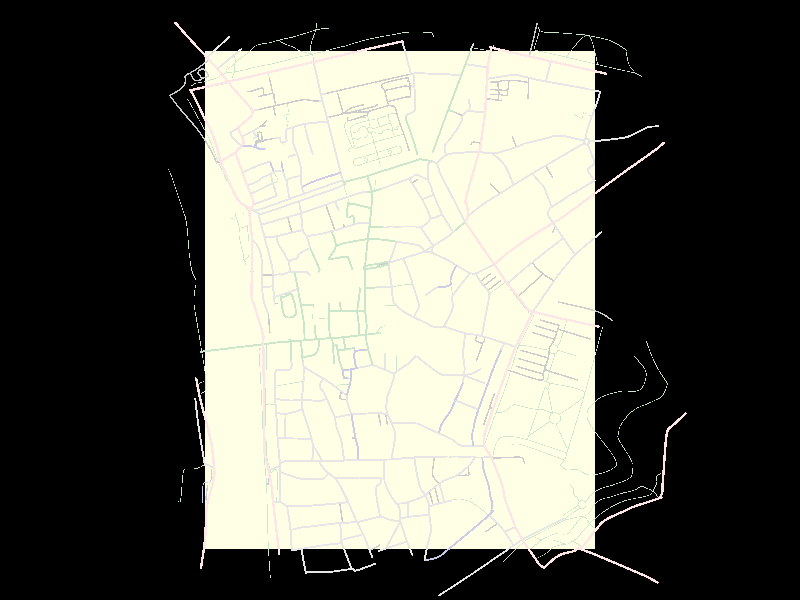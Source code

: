 
camera {
   orthographic
   location <1105654.68222, 10000, 6410707.51183-500>
   sky <0, 1, 0>
   direction <0, 0, 1>
   right <1.3333*2500.0, 0, 0>
   up <0, 1*2500.0, 0>
   look_at <1105654.68222, 0, 6410707.51183>
}


box {
   <1104843.71973, -0.5, 6409669.39142>, <1106465.64471, -0.0, 6411745.63224>
   
   pigment {
      color rgb <1, 1, 0.901961>
   }
}


light_source {
   <1105654.68222, 50000, 6410707.51183>, rgb <1, 1, 1>
}

sphere_sweep { cubic_spline, 6,
/* osm_id=22956047 */
  <1104824.49, 0, 6410491.63>,5*0.8
  <1104824.49, 0, 6410491.63>,5*0.8
  <1105076.57, 0, 6410521.93>,5*0.8
  <1105099.13, 0, 6410524.88>,5*0.8
  <1105120.43, 0, 6410527.45>,5*0.8
  <1105120.43, 0, 6410527.45>,5*0.8
  tolerance 1000
   
   pigment {
      color rgb <0.8,0.9,0.8>
   }
   scale <1, 0.1, 1>
}

sphere_sweep { cubic_spline, 5,
/* osm_id=26158255 */
  <1105120.43, 0, 6410527.45>,5*0.8
  <1105120.43, 0, 6410527.45>,5*0.8
  <1105140.58, 0, 6410530.1>,5*0.8
  <1105200.43, 0, 6410535.02>,5*0.8
  <1105200.43, 0, 6410535.02>,5*0.8
  tolerance 1000
   
   pigment {
      color rgb <0.8,0.9,0.8>
   }
   scale <1, 0.1, 1>
}

sphere_sweep { cubic_spline, 9,
/* osm_id=58532261 */
  <1105180.26, 0, 6410723.34>,5*0.8
  <1105180.26, 0, 6410723.34>,5*0.8
  <1105203.61, 0, 6410729.45>,5*0.8
  <1105219.75, 0, 6410648.28>,5*0.8
  <1105174.37, 0, 6410641.07>,5*0.8
  <1105159.31, 0, 6410717.88>,5*0.8
  <1105161.82, 0, 6410718.53>,5*0.8
  <1105180.26, 0, 6410723.34>,5*0.8
  <1105180.26, 0, 6410723.34>,5*0.8
  tolerance 1000
   
   pigment {
      color rgb <0.8,0.9,0.8>
   }
   scale <1, 0.1, 1>
}

sphere_sweep { cubic_spline, 4,
/* osm_id=58532262 */
  <1105177.57, 0, 6410735.57>,5*0.8
  <1105177.57, 0, 6410735.57>,5*0.8
  <1105180.26, 0, 6410723.34>,5*0.8
  <1105180.26, 0, 6410723.34>,5*0.8
  tolerance 1000
   
   pigment {
      color rgb <0.8,0.9,0.8>
   }
   scale <1, 0.1, 1>
}

sphere_sweep { cubic_spline, 4,
/* osm_id=4568535 */
  <1105200.43, 0, 6410535.02>,5*0.8
  <1105200.43, 0, 6410535.02>,5*0.8
  <1105193.41, 0, 6410542.45>,5*0.8
  <1105193.41, 0, 6410542.45>,5*0.8
  tolerance 1000
   
   pigment {
      color rgb <0.8,0.9,0.8>
   }
   scale <1, 0.1, 1>
}

sphere_sweep { cubic_spline, 5,
/* osm_id=26150914 */
  <1105200.43, 0, 6410535.02>,5*0.8
  <1105200.43, 0, 6410535.02>,5*0.8
  <1105200.43, 0, 6410479.61>,5*0.8
  <1105201.46, 0, 6410456.47>,5*0.8
  <1105201.46, 0, 6410456.47>,5*0.8
  tolerance 1000
   
   pigment {
      color rgb <0.8,0.9,0.8>
   }
   scale <1, 0.1, 1>
}

sphere_sweep { cubic_spline, 4,
/* osm_id=28441626 */
  <1105200.43, 0, 6410535.02>,5*0.8
  <1105200.43, 0, 6410535.02>,5*0.8
  <1105241.86, 0, 6410537.76>,5*0.8
  <1105241.86, 0, 6410537.76>,5*0.8
  tolerance 1000
   
   pigment {
      color rgb <0.8,0.9,0.8>
   }
   scale <1, 0.1, 1>
}

sphere_sweep { cubic_spline, 6,
/* osm_id=13029698 */
  <1105229.33, 0, 6410753.5>,5*0.8
  <1105229.33, 0, 6410753.5>,5*0.8
  <1105225.3, 0, 6410773.23>,5*0.8
  <1105219.53, 0, 6410801.44>,5*0.8
  <1105215.71, 0, 6410824.38>,5*0.8
  <1105215.71, 0, 6410824.38>,5*0.8
  tolerance 1000
   
   pigment {
      color rgb <0.8,0.9,0.8>
   }
   scale <1, 0.1, 1>
}

sphere_sweep { cubic_spline, 7,
/* osm_id=13029701 */
  <1105255.99, 0, 6410598.56>,5*0.8
  <1105255.99, 0, 6410598.56>,5*0.8
  <1105251.54, 0, 6410628.6>,5*0.8
  <1105241.63, 0, 6410686.49>,5*0.8
  <1105230.97, 0, 6410743.66>,5*0.8
  <1105229.33, 0, 6410753.5>,5*0.8
  <1105229.33, 0, 6410753.5>,5*0.8
  tolerance 1000
   
   pigment {
      color rgb <0.8,0.9,0.8>
   }
   scale <1, 0.1, 1>
}

sphere_sweep { cubic_spline, 4,
/* osm_id=13024513 */
  <1105241.63, 0, 6410686.49>,5*0.8
  <1105241.63, 0, 6410686.49>,5*0.8
  <1105293.38, 0, 6410687.47>,5*0.8
  <1105293.38, 0, 6410687.47>,5*0.8
  tolerance 1000
   
   pigment {
      color rgb <0.8,0.9,0.8>
   }
   scale <1, 0.1, 1>
}

sphere_sweep { cubic_spline, 5,
/* osm_id=4568539 */
  <1105241.86, 0, 6410537.76>,5*0.8
  <1105241.86, 0, 6410537.76>,5*0.8
  <1105247.78, 0, 6410468.11>,5*0.8
  <1105249.15, 0, 6410451.9>,5*0.8
  <1105249.15, 0, 6410451.9>,5*0.8
  tolerance 1000
   
   pigment {
      color rgb <0.8,0.9,0.8>
   }
   scale <1, 0.1, 1>
}

sphere_sweep { cubic_spline, 6,
/* osm_id=29157363 */
  <1105241.86, 0, 6410537.76>,5*0.8
  <1105241.86, 0, 6410537.76>,5*0.8
  <1105257.14, 0, 6410539.67>,5*0.8
  <1105281.45, 0, 6410541.66>,5*0.8
  <1105303.97, 0, 6410543.48>,5*0.8
  <1105303.97, 0, 6410543.48>,5*0.8
  tolerance 1000
   
   pigment {
      color rgb <0.8,0.9,0.8>
   }
   scale <1, 0.1, 1>
}

sphere_sweep { cubic_spline, 8,
/* osm_id=28808023 */
  <1105316.59, 0, 6410544.79>,5*0.8
  <1105316.59, 0, 6410544.79>,5*0.8
  <1105316.59, 0, 6410524.51>,5*0.8
  <1105312.85, 0, 6410498.84>,5*0.8
  <1105302.7, 0, 6410483.53>,5*0.8
  <1105287.19, 0, 6410476.08>,5*0.8
  <1105247.78, 0, 6410468.11>,5*0.8
  <1105247.78, 0, 6410468.11>,5*0.8
  tolerance 1000
   
   pigment {
      color rgb <0.8,0.9,0.8>
   }
   scale <1, 0.1, 1>
}

sphere_sweep { cubic_spline, 4,
/* osm_id=13012693 */
  <1105257.14, 0, 6410539.67>,5*0.8
  <1105257.14, 0, 6410539.67>,5*0.8
  <1105255.99, 0, 6410598.56>,5*0.8
  <1105255.99, 0, 6410598.56>,5*0.8
  tolerance 1000
   
   pigment {
      color rgb <0.8,0.9,0.8>
   }
   scale <1, 0.1, 1>
}

sphere_sweep { cubic_spline, 5,
/* osm_id=32275246 */
  <1105280.49, 0, 6410924.69>,5*0.8
  <1105280.49, 0, 6410924.69>,5*0.8
  <1105298.4, 0, 6410883.86>,5*0.8
  <1105319.71, 0, 6410835.52>,5*0.8
  <1105319.71, 0, 6410835.52>,5*0.8
  tolerance 1000
   
   pigment {
      color rgb <0.8,0.9,0.8>
   }
   scale <1, 0.1, 1>
}

sphere_sweep { cubic_spline, 4,
/* osm_id=13012694 */
  <1105303.97, 0, 6410543.48>,5*0.8
  <1105303.97, 0, 6410543.48>,5*0.8
  <1105300.22, 0, 6410599.16>,5*0.8
  <1105300.22, 0, 6410599.16>,5*0.8
  tolerance 1000
   
   pigment {
      color rgb <0.8,0.9,0.8>
   }
   scale <1, 0.1, 1>
}

sphere_sweep { cubic_spline, 9,
/* osm_id=35419675 */
  <1105303.97, 0, 6410543.48>,5*0.8
  <1105303.97, 0, 6410543.48>,5*0.8
  <1105316.59, 0, 6410544.79>,5*0.8
  <1105362.25, 0, 6410548.26>,5*0.8
  <1105372.76, 0, 6410548.26>,5*0.8
  <1105417.67, 0, 6410552.09>,5*0.8
  <1105484.55, 0, 6410559.73>,5*0.8
  <1105510.34, 0, 6410562.59>,5*0.8
  <1105510.34, 0, 6410562.59>,5*0.8
  tolerance 1000
   
   pigment {
      color rgb <0.8,0.9,0.8>
   }
   scale <1, 0.1, 1>
}

sphere_sweep { cubic_spline, 4,
/* osm_id=31892910 */
  <1105319.71, 0, 6410835.52>,5*0.8
  <1105319.71, 0, 6410835.52>,5*0.8
  <1105315.48, 0, 6410824.72>,5*0.8
  <1105315.48, 0, 6410824.72>,5*0.8
  tolerance 1000
   
   pigment {
      color rgb <0.8,0.9,0.8>
   }
   scale <1, 0.1, 1>
}

sphere_sweep { cubic_spline, 5,
/* osm_id=13029696 */
  <1105357.02, 0, 6410879.99>,5*0.8
  <1105357.02, 0, 6410879.99>,5*0.8
  <1105386.69, 0, 6410932.12>,5*0.8
  <1105369.84, 0, 6410994.64>,5*0.8
  <1105369.84, 0, 6410994.64>,5*0.8
  tolerance 1000
   
   pigment {
      color rgb <0.8,0.9,0.8>
   }
   scale <1, 0.1, 1>
}

sphere_sweep { cubic_spline, 7,
/* osm_id=13024517 */
  <1105357.02, 0, 6410879.99>,5*0.8
  <1105357.02, 0, 6410879.99>,5*0.8
  <1105367.55, 0, 6410879.61>,5*0.8
  <1105391.87, 0, 6410881.7>,5*0.8
  <1105420.37, 0, 6410887.62>,5*0.8
  <1105438.09, 0, 6410886.22>,5*0.8
  <1105438.09, 0, 6410886.22>,5*0.8
  tolerance 1000
   
   pigment {
      color rgb <0.8,0.9,0.8>
   }
   scale <1, 0.1, 1>
}

sphere_sweep { cubic_spline, 7,
/* osm_id=25594017 */
  <1105357.78, 0, 6410690.61>,5*0.8
  <1105357.78, 0, 6410690.61>,5*0.8
  <1105359.99, 0, 6410661.71>,5*0.8
  <1105359.6, 0, 6410629.57>,5*0.8
  <1105360, 0, 6410596.25>,5*0.8
  <1105362.25, 0, 6410548.26>,5*0.8
  <1105362.25, 0, 6410548.26>,5*0.8
  tolerance 1000
   
   pigment {
      color rgb <0.8,0.9,0.8>
   }
   scale <1, 0.1, 1>
}

sphere_sweep { cubic_spline, 6,
/* osm_id=4575580 */
  <1105509.64, 0, 6410663.43>,5*0.8
  <1105509.64, 0, 6410663.43>,5*0.8
  <1105477.16, 0, 6410663.24>,5*0.8
  <1105408.83, 0, 6410662.11>,5*0.8
  <1105359.99, 0, 6410661.71>,5*0.8
  <1105359.99, 0, 6410661.71>,5*0.8
  tolerance 1000
   
   pigment {
      color rgb <0.8,0.9,0.8>
   }
   scale <1, 0.1, 1>
}

sphere_sweep { cubic_spline, 6,
/* osm_id=11299271 */
  <1105393.96, 0, 6410501.25>,5*0.8
  <1105393.96, 0, 6410501.25>,5*0.8
  <1105391.25, 0, 6410518.86>,5*0.8
  <1105376.01, 0, 6410517.75>,5*0.8
  <1105372.76, 0, 6410548.26>,5*0.8
  <1105372.76, 0, 6410548.26>,5*0.8
  tolerance 1000
   
   pigment {
      color rgb <0.8,0.9,0.8>
   }
   scale <1, 0.1, 1>
}

sphere_sweep { cubic_spline, 4,
/* osm_id=30332075 */
  <1105376.01, 0, 6410517.75>,5*0.8
  <1105376.01, 0, 6410517.75>,5*0.8
  <1105379.26, 0, 6410443.98>,5*0.8
  <1105379.26, 0, 6410443.98>,5*0.8
  tolerance 1000
   
   pigment {
      color rgb <0.8,0.9,0.8>
   }
   scale <1, 0.1, 1>
}

sphere_sweep { cubic_spline, 5,
/* osm_id=12711062 */
  <1105386.69, 0, 6410932.12>,5*0.8
  <1105386.69, 0, 6410932.12>,5*0.8
  <1105432.56, 0, 6410946.73>,5*0.8
  <1105520.57, 0, 6410961.92>,5*0.8
  <1105520.57, 0, 6410961.92>,5*0.8
  tolerance 1000
   
   pigment {
      color rgb <0.8,0.9,0.8>
   }
   scale <1, 0.1, 1>
}

sphere_sweep { cubic_spline, 5,
/* osm_id=11299274 */
  <1105414.76, 0, 6410415.84>,5*0.8
  <1105414.76, 0, 6410415.84>,5*0.8
  <1105400.77, 0, 6410461.42>,5*0.8
  <1105393.96, 0, 6410501.25>,5*0.8
  <1105393.96, 0, 6410501.25>,5*0.8
  tolerance 1000
   
   pigment {
      color rgb <0.8,0.9,0.8>
   }
   scale <1, 0.1, 1>
}

sphere_sweep { cubic_spline, 5,
/* osm_id=11299272 */
  <1105393.96, 0, 6410501.25>,5*0.8
  <1105393.96, 0, 6410501.25>,5*0.8
  <1105424.46, 0, 6410502.68>,5*0.8
  <1105417.67, 0, 6410552.09>,5*0.8
  <1105417.67, 0, 6410552.09>,5*0.8
  tolerance 1000
   
   pigment {
      color rgb <0.8,0.9,0.8>
   }
   scale <1, 0.1, 1>
}

sphere_sweep { cubic_spline, 4,
/* osm_id=13024508 */
  <1105408.83, 0, 6410662.11>,5*0.8
  <1105408.83, 0, 6410662.11>,5*0.8
  <1105403.94, 0, 6410695.06>,5*0.8
  <1105403.94, 0, 6410695.06>,5*0.8
  tolerance 1000
   
   pigment {
      color rgb <0.8,0.9,0.8>
   }
   scale <1, 0.1, 1>
}

sphere_sweep { cubic_spline, 6,
/* osm_id=26651366 */
  <1105517.12, 0, 6411224.81>,5*0.8
  <1105517.12, 0, 6411224.81>,5*0.8
  <1105500.82, 0, 6411219.65>,5*0.8
  <1105424.19, 0, 6411200.94>,5*0.8
  <1105416.05, 0, 6411207.57>,5*0.8
  <1105416.05, 0, 6411207.57>,5*0.8
  tolerance 1000
   
   pigment {
      color rgb <0.8,0.9,0.8>
   }
   scale <1, 0.1, 1>
}

sphere_sweep { cubic_spline, 4,
/* osm_id=6110022 */
  <1105419.54, 0, 6411187.87>,5*0.8
  <1105419.54, 0, 6411187.87>,5*0.8
  <1105427.03, 0, 6411189.84>,5*0.8
  <1105427.03, 0, 6411189.84>,5*0.8
  tolerance 1000
   
   pigment {
      color rgb <0.8,0.9,0.8>
   }
   scale <1, 0.1, 1>
}

sphere_sweep { cubic_spline, 4,
/* osm_id=30214903 */
  <1105424.46, 0, 6410502.68>,5*0.8
  <1105424.46, 0, 6410502.68>,5*0.8
  <1105464.74, 0, 6410506.08>,5*0.8
  <1105464.74, 0, 6410506.08>,5*0.8
  tolerance 1000
   
   pigment {
      color rgb <0.8,0.9,0.8>
   }
   scale <1, 0.1, 1>
}

sphere_sweep { cubic_spline, 8,
/* osm_id=28595389 */
  <1105461.99, 0, 6411107.08>,5*0.8
  <1105461.99, 0, 6411107.08>,5*0.8
  <1105445.21, 0, 6411109.27>,5*0.8
  <1105437.97, 0, 6411109.46>,5*0.8
  <1105435.88, 0, 6411054.81>,5*0.8
  <1105459.76, 0, 6411056>,5*0.8
  <1105461.01, 0, 6411021.92>,5*0.8
  <1105461.01, 0, 6411021.92>,5*0.8
  tolerance 1000
   
   pigment {
      color rgb <0.8,0.9,0.8>
   }
   scale <1, 0.1, 1>
}

sphere_sweep { cubic_spline, 4,
/* osm_id=28458584 */
  <1105438.09, 0, 6410886.22>,5*0.8
  <1105438.09, 0, 6410886.22>,5*0.8
  <1105455.89, 0, 6410836.45>,5*0.8
  <1105455.89, 0, 6410836.45>,5*0.8
  tolerance 1000
   
   pigment {
      color rgb <0.8,0.9,0.8>
   }
   scale <1, 0.1, 1>
}

sphere_sweep { cubic_spline, 5,
/* osm_id=4568528 */
  <1105534.42, 0, 6411089.87>,5*0.8
  <1105534.42, 0, 6411089.87>,5*0.8
  <1105472.39, 0, 6411105.42>,5*0.8
  <1105461.99, 0, 6411107.08>,5*0.8
  <1105461.99, 0, 6411107.08>,5*0.8
  tolerance 1000
   
   pigment {
      color rgb <0.8,0.9,0.8>
   }
   scale <1, 0.1, 1>
}

sphere_sweep { cubic_spline, 8,
/* osm_id=30186921 */
  <1105486.5, 0, 6410756.43>,5*0.8
  <1105486.5, 0, 6410756.43>,5*0.8
  <1105486.36, 0, 6410748.81>,5*0.8
  <1105485.43, 0, 6410728.52>,5*0.8
  <1105477.16, 0, 6410663.24>,5*0.8
  <1105482.93, 0, 6410601.77>,5*0.8
  <1105484.55, 0, 6410559.73>,5*0.8
  <1105484.55, 0, 6410559.73>,5*0.8
  tolerance 1000
   
   pigment {
      color rgb <0.8,0.9,0.8>
   }
   scale <1, 0.1, 1>
}

sphere_sweep { cubic_spline, 7,
/* osm_id=4575533 */
  <1105508.58, 0, 6410844.71>,5*0.8
  <1105508.58, 0, 6410844.71>,5*0.8
  <1105508.49, 0, 6410837.05>,5*0.8
  <1105507.12, 0, 6410779.89>,5*0.8
  <1105507.5, 0, 6410757.76>,5*0.8
  <1105507.55, 0, 6410756.24>,5*0.8
  <1105507.55, 0, 6410756.24>,5*0.8
  tolerance 1000
   
   pigment {
      color rgb <0.8,0.9,0.8>
   }
   scale <1, 0.1, 1>
}

sphere_sweep { cubic_spline, 7,
/* osm_id=4575504 */
  <1105507.55, 0, 6410756.24>,5*0.8
  <1105507.55, 0, 6410756.24>,5*0.8
  <1105509.53, 0, 6410692.53>,5*0.8
  <1105509.64, 0, 6410663.43>,5*0.8
  <1105515.62, 0, 6410596.94>,5*0.8
  <1105510.34, 0, 6410562.59>,5*0.8
  <1105510.34, 0, 6410562.59>,5*0.8
  tolerance 1000
   
   pigment {
      color rgb <0.8,0.9,0.8>
   }
   scale <1, 0.1, 1>
}

sphere_sweep { cubic_spline, 4,
/* osm_id=12710868 */
  <1105561.21, 0, 6410760.14>,5*0.8
  <1105561.21, 0, 6410760.14>,5*0.8
  <1105507.55, 0, 6410756.24>,5*0.8
  <1105507.55, 0, 6410756.24>,5*0.8
  tolerance 1000
   
   pigment {
      color rgb <0.8,0.9,0.8>
   }
   scale <1, 0.1, 1>
}

sphere_sweep { cubic_spline, 8,
/* osm_id=6110028 */
  <1105561.44, 0, 6410843.97>,5*0.8
  <1105561.44, 0, 6410843.97>,5*0.8
  <1105559.59, 0, 6410857.01>,5*0.8
  <1105508.95, 0, 6410848.59>,5*0.8
  <1105508.58, 0, 6410844.71>,5*0.8
  <1105508.49, 0, 6410837.05>,5*0.8
  <1105561.44, 0, 6410843.97>,5*0.8
  <1105561.44, 0, 6410843.97>,5*0.8
  tolerance 1000
   
   pigment {
      color rgb <0.8,0.9,0.8>
   }
   scale <1, 0.1, 1>
}

sphere_sweep { cubic_spline, 6,
/* osm_id=30278672 */
  <1105526.97, 0, 6411013.88>,5*0.8
  <1105526.97, 0, 6411013.88>,5*0.8
  <1105520.57, 0, 6410961.92>,5*0.8
  <1105508.95, 0, 6410848.59>,5*0.8
  <1105508.58, 0, 6410844.71>,5*0.8
  <1105508.58, 0, 6410844.71>,5*0.8
  tolerance 1000
   
   pigment {
      color rgb <0.8,0.9,0.8>
   }
   scale <1, 0.1, 1>
}

sphere_sweep { cubic_spline, 6,
/* osm_id=4575502 */
  <1105510.34, 0, 6410562.59>,5*0.8
  <1105510.34, 0, 6410562.59>,5*0.8
  <1105512.05, 0, 6410550.93>,5*0.8
  <1105522.66, 0, 6410499.53>,5*0.8
  <1105540.86, 0, 6410436.35>,5*0.8
  <1105540.86, 0, 6410436.35>,5*0.8
  tolerance 1000
   
   pigment {
      color rgb <0.8,0.9,0.8>
   }
   scale <1, 0.1, 1>
}

sphere_sweep { cubic_spline, 5,
/* osm_id=28441628 */
  <1105510.34, 0, 6410562.59>,5*0.8
  <1105510.34, 0, 6410562.59>,5*0.8
  <1105558.12, 0, 6410568.33>,5*0.8
  <1105573.4, 0, 6410569.28>,5*0.8
  <1105573.4, 0, 6410569.28>,5*0.8
  tolerance 1000
   
   pigment {
      color rgb <0.8,0.9,0.8>
   }
   scale <1, 0.1, 1>
}

sphere_sweep { cubic_spline, 4,
/* osm_id=27531336 */
  <1105512.15, 0, 6410497.63>,5*0.8
  <1105512.15, 0, 6410497.63>,5*0.8
  <1105522.66, 0, 6410499.53>,5*0.8
  <1105522.66, 0, 6410499.53>,5*0.8
  tolerance 1000
   
   pigment {
      color rgb <0.8,0.9,0.8>
   }
   scale <1, 0.1, 1>
}

sphere_sweep { cubic_spline, 6,
/* osm_id=37656868 */
  <1105525.47, 0, 6411203>,5*0.8
  <1105525.47, 0, 6411203>,5*0.8
  <1105523.03, 0, 6411209.48>,5*0.8
  <1105517.79, 0, 6411223.4>,5*0.8
  <1105517.12, 0, 6411224.81>,5*0.8
  <1105517.12, 0, 6411224.81>,5*0.8
  tolerance 1000
   
   pigment {
      color rgb <0.8,0.9,0.8>
   }
   scale <1, 0.1, 1>
}

sphere_sweep { cubic_spline, 8,
/* osm_id=37656870 */
  <1105517.12, 0, 6411224.81>,5*0.8
  <1105517.12, 0, 6411224.81>,5*0.8
  <1105622.72, 0, 6411258.23>,5*0.8
  <1105663.66, 0, 6411271.2>,5*0.8
  <1105702.24, 0, 6411283.41>,5*0.8
  <1105738.55, 0, 6411294.9>,5*0.8
  <1105740.11, 0, 6411294.52>,5*0.8
  <1105740.11, 0, 6411294.52>,5*0.8
  tolerance 1000
   
   pigment {
      color rgb <0.8,0.9,0.8>
   }
   scale <1, 0.1, 1>
}

sphere_sweep { cubic_spline, 4,
/* osm_id=4587362 */
  <1105538.01, 0, 6411158.42>,5*0.8
  <1105538.01, 0, 6411158.42>,5*0.8
  <1105518.89, 0, 6411158.09>,5*0.8
  <1105518.89, 0, 6411158.09>,5*0.8
  tolerance 1000
   
   pigment {
      color rgb <0.8,0.9,0.8>
   }
   scale <1, 0.1, 1>
}

sphere_sweep { cubic_spline, 6,
/* osm_id=28458585 */
  <1105640.57, 0, 6410950.82>,5*0.8
  <1105640.57, 0, 6410950.82>,5*0.8
  <1105591.47, 0, 6410958.01>,5*0.8
  <1105554.23, 0, 6410961.54>,5*0.8
  <1105520.57, 0, 6410961.92>,5*0.8
  <1105520.57, 0, 6410961.92>,5*0.8
  tolerance 1000
   
   pigment {
      color rgb <0.8,0.9,0.8>
   }
   scale <1, 0.1, 1>
}

sphere_sweep { cubic_spline, 7,
/* osm_id=22913012 */
  <1105525.47, 0, 6411203>,5*0.8
  <1105525.47, 0, 6411203>,5*0.8
  <1105538.01, 0, 6411158.42>,5*0.8
  <1105539.33, 0, 6411125.37>,5*0.8
  <1105534.42, 0, 6411089.87>,5*0.8
  <1105529.85, 0, 6411030.06>,5*0.8
  <1105529.85, 0, 6411030.06>,5*0.8
  tolerance 1000
   
   pigment {
      color rgb <0.8,0.9,0.8>
   }
   scale <1, 0.1, 1>
}

sphere_sweep { cubic_spline, 5,
/* osm_id=42809787 */
  <1105583.64, 0, 6411010.18>,5*0.8
  <1105583.64, 0, 6411010.18>,5*0.8
  <1105573.22, 0, 6411010.87>,5*0.8
  <1105526.97, 0, 6411013.88>,5*0.8
  <1105526.97, 0, 6411013.88>,5*0.8
  tolerance 1000
   
   pigment {
      color rgb <0.8,0.9,0.8>
   }
   scale <1, 0.1, 1>
}

sphere_sweep { cubic_spline, 4,
/* osm_id=4568527 */
  <1105526.97, 0, 6411013.88>,5*0.8
  <1105526.97, 0, 6411013.88>,5*0.8
  <1105529.85, 0, 6411030.06>,5*0.8
  <1105529.85, 0, 6411030.06>,5*0.8
  tolerance 1000
   
   pigment {
      color rgb <0.8,0.9,0.8>
   }
   scale <1, 0.1, 1>
}

sphere_sweep { cubic_spline, 4,
/* osm_id=12654640 */
  <1105538.01, 0, 6411158.42>,5*0.8
  <1105538.01, 0, 6411158.42>,5*0.8
  <1105575.96, 0, 6411171.19>,5*0.8
  <1105575.96, 0, 6411171.19>,5*0.8
  tolerance 1000
   
   pigment {
      color rgb <0.8,0.9,0.8>
   }
   scale <1, 0.1, 1>
}

sphere_sweep { cubic_spline, 4,
/* osm_id=6110025 */
  <1105612.41, 0, 6410869.42>,5*0.8
  <1105612.41, 0, 6410869.42>,5*0.8
  <1105559.59, 0, 6410857.01>,5*0.8
  <1105559.59, 0, 6410857.01>,5*0.8
  tolerance 1000
   
   pigment {
      color rgb <0.8,0.9,0.8>
   }
   scale <1, 0.1, 1>
}

sphere_sweep { cubic_spline, 4,
/* osm_id=27176391 */
  <1105561.44, 0, 6410843.97>,5*0.8
  <1105561.44, 0, 6410843.97>,5*0.8
  <1105606.87, 0, 6410856.23>,5*0.8
  <1105606.87, 0, 6410856.23>,5*0.8
  tolerance 1000
   
   pigment {
      color rgb <0.8,0.9,0.8>
   }
   scale <1, 0.1, 1>
}

sphere_sweep { cubic_spline, 5,
/* osm_id=43858594 */
  <1105679.45, 0, 6411473.57>,5*0.8
  <1105679.45, 0, 6411473.57>,5*0.8
  <1105678.64, 0, 6411467.84>,5*0.8
  <1105679.6, 0, 6411461.53>,5*0.8
  <1105679.6, 0, 6411461.53>,5*0.8
  tolerance 1000
   
   pigment {
      color rgb <0.8,0.9,0.8>
   }
   scale <1, 0.1, 1>
}

sphere_sweep { cubic_spline, 5,
/* osm_id=28433504 */
  <1105679.6, 0, 6411461.53>,5*0.8
  <1105679.6, 0, 6411461.53>,5*0.8
  <1105710.1, 0, 6411373.18>,5*0.8
  <1105727.1, 0, 6411314.54>,5*0.8
  <1105727.1, 0, 6411314.54>,5*0.8
  tolerance 1000
   
   pigment {
      color rgb <0.8,0.9,0.8>
   }
   scale <1, 0.1, 1>
}

sphere_sweep { cubic_spline, 4,
/* osm_id=45086053 */
  <1105740.11, 0, 6411294.52>,5*0.8
  <1105740.11, 0, 6411294.52>,5*0.8
  <1105788.51, 0, 6411286.62>,5*0.8
  <1105788.51, 0, 6411286.62>,5*0.8
  tolerance 1000
   
   pigment {
      color rgb <0.8,0.9,0.8>
   }
   scale <1, 0.1, 1>
}

sphere_sweep { cubic_spline, 11,
/* osm_id=26720451 */
  <1105959.37, 0, 6411774.55>,5*0.8
  <1105959.37, 0, 6411774.55>,5*0.8
  <1105954.32, 0, 6411762.68>,5*0.8
  <1105953.19, 0, 6411760.03>,5*0.8
  <1105927.28, 0, 6411691.68>,5*0.8
  <1105909.41, 0, 6411644.06>,5*0.8
  <1105855.46, 0, 6411500.26>,5*0.8
  <1105849.5, 0, 6411486.19>,5*0.8
  <1105804.5, 0, 6411360.71>,5*0.8
  <1105790.23, 0, 6411324.3>,5*0.8
  <1105790.23, 0, 6411324.3>,5*0.8
  tolerance 1000
   
   pigment {
      color rgb <0.8,0.9,0.8>
   }
   scale <1, 0.1, 1>
}

sphere_sweep { cubic_spline, 4,
/* osm_id=12710910 */
  <1105881.91, 0, 6411491.48>,5*0.8
  <1105881.91, 0, 6411491.48>,5*0.8
  <1105855.46, 0, 6411500.26>,5*0.8
  <1105855.46, 0, 6411500.26>,5*0.8
  tolerance 1000
   
   pigment {
      color rgb <0.8,0.9,0.8>
   }
   scale <1, 0.1, 1>
}

sphere_sweep { cubic_spline, 4,
/* osm_id=6110033 */
  <1105884.85, 0, 6410997.4>,5*0.8
  <1105884.85, 0, 6410997.4>,5*0.8
  <1105925.85, 0, 6411033.61>,5*0.8
  <1105925.85, 0, 6411033.61>,5*0.8
  tolerance 1000
   
   pigment {
      color rgb <0.8,0.9,0.8>
   }
   scale <1, 0.1, 1>
}

sphere_sweep { cubic_spline, 10,
/* osm_id=13024550 */
  <1104994.09, 0, 6411350.36>,5*0.8
  <1104994.09, 0, 6411350.36>,5*0.8
  <1105023.9, 0, 6411350.84>,5*0.8
  <1105051.1, 0, 6411345.15>,5*0.8
  <1105055.7, 0, 6411343.43>,5*0.8
  <1105062.41, 0, 6411340.94>,5*0.8
  <1105068.66, 0, 6411337.77>,5*0.8
  <1105080.47, 0, 6411337.91>,5*0.8
  <1105092.08, 0, 6411338.74>,5*0.8
  <1105092.08, 0, 6411338.74>,5*0.8
  tolerance 1000
   
   pigment {
      color rgb <0.8,0.8,0.9>
   }
   scale <1, 0.1, 1>
}

sphere_sweep { cubic_spline, 4,
/* osm_id=43581887 */
  <1105051.16, 0, 6411354.52>,5*0.8
  <1105051.16, 0, 6411354.52>,5*0.8
  <1105051.1, 0, 6411345.15>,5*0.8
  <1105051.1, 0, 6411345.15>,5*0.8
  tolerance 1000
   
   pigment {
      color rgb <0.8,0.8,0.9>
   }
   scale <1, 0.1, 1>
}

sphere_sweep { cubic_spline, 5,
/* osm_id=43567480 */
  <1105055.7, 0, 6411343.43>,5*0.8
  <1105055.7, 0, 6411343.43>,5*0.8
  <1105055.46, 0, 6411351.46>,5*0.8
  <1105055.61, 0, 6411354.88>,5*0.8
  <1105055.61, 0, 6411354.88>,5*0.8
  tolerance 1000
   
   pigment {
      color rgb <0.8,0.8,0.9>
   }
   scale <1, 0.1, 1>
}

sphere_sweep { cubic_spline, 4,
/* osm_id=13024546 */
  <1105129.34, 0, 6411242.45>,5*0.8
  <1105129.34, 0, 6411242.45>,5*0.8
  <1105112.54, 0, 6411284.03>,5*0.8
  <1105112.54, 0, 6411284.03>,5*0.8
  tolerance 1000
   
   pigment {
      color rgb <0.8,0.8,0.9>
   }
   scale <1, 0.1, 1>
}

sphere_sweep { cubic_spline, 4,
/* osm_id=28876291 */
  <1105167.16, 0, 6411242.82>,5*0.8
  <1105167.16, 0, 6411242.82>,5*0.8
  <1105160.95, 0, 6411281.65>,5*0.8
  <1105160.95, 0, 6411281.65>,5*0.8
  tolerance 1000
   
   pigment {
      color rgb <0.8,0.8,0.9>
   }
   scale <1, 0.1, 1>
}

sphere_sweep { cubic_spline, 5,
/* osm_id=13024530 */
  <1105407.7, 0, 6411239.19>,5*0.8
  <1105407.7, 0, 6411239.19>,5*0.8
  <1105300.02, 0, 6411203.7>,5*0.8
  <1105245.16, 0, 6411178.08>,5*0.8
  <1105245.16, 0, 6411178.08>,5*0.8
  tolerance 1000
   
   pigment {
      color rgb <0.8,0.8,0.9>
   }
   scale <1, 0.1, 1>
}

sphere_sweep { cubic_spline, 5,
/* osm_id=11299275 */
  <1105414.76, 0, 6410415.84>,5*0.8
  <1105414.76, 0, 6410415.84>,5*0.8
  <1105420.86, 0, 6410384.27>,5*0.8
  <1105434.85, 0, 6410381.75>,5*0.8
  <1105434.85, 0, 6410381.75>,5*0.8
  tolerance 1000
   
   pigment {
      color rgb <0.8,0.8,0.9>
   }
   scale <1, 0.1, 1>
}

sphere_sweep { cubic_spline, 6,
/* osm_id=34680594 */
  <1105478.37, 0, 6410424.53>,5*0.8
  <1105478.37, 0, 6410424.53>,5*0.8
  <1105471.45, 0, 6410423.24>,5*0.8
  <1105450.39, 0, 6410418.36>,5*0.8
  <1105414.76, 0, 6410415.84>,5*0.8
  <1105414.76, 0, 6410415.84>,5*0.8
  tolerance 1000
   
   pigment {
      color rgb <0.8,0.8,0.9>
   }
   scale <1, 0.1, 1>
}

sphere_sweep { cubic_spline, 5,
/* osm_id=10213071 */
  <1105432.15, 0, 6410309.45>,5*0.8
  <1105432.15, 0, 6410309.45>,5*0.8
  <1105445.9, 0, 6410354.32>,5*0.8
  <1105449.57, 0, 6410378.87>,5*0.8
  <1105449.57, 0, 6410378.87>,5*0.8
  tolerance 1000
   
   pigment {
      color rgb <0.8,0.8,0.9>
   }
   scale <1, 0.1, 1>
}

sphere_sweep { cubic_spline, 4,
/* osm_id=10213070 */
  <1105450.39, 0, 6410418.36>,5*0.8
  <1105450.39, 0, 6410418.36>,5*0.8
  <1105449.57, 0, 6410378.87>,5*0.8
  <1105449.57, 0, 6410378.87>,5*0.8
  tolerance 1000
   
   pigment {
      color rgb <0.8,0.8,0.9>
   }
   scale <1, 0.1, 1>
}

sphere_sweep { cubic_spline, 7,
/* osm_id=28408949 */
  <1105451.82, 0, 6410230.89>,5*0.8
  <1105451.82, 0, 6410230.89>,5*0.8
  <1105466.48, 0, 6410146.19>,5*0.8
  <1105469.21, 0, 6410133>,5*0.8
  <1105480.09, 0, 6410084.63>,5*0.8
  <1105481.55, 0, 6410041.09>,5*0.8
  <1105481.55, 0, 6410041.09>,5*0.8
  tolerance 1000
   
   pigment {
      color rgb <0.8,0.8,0.9>
   }
   scale <1, 0.1, 1>
}

sphere_sweep { cubic_spline, 4,
/* osm_id=30214904 */
  <1105464.74, 0, 6410506.08>,5*0.8
  <1105464.74, 0, 6410506.08>,5*0.8
  <1105466.29, 0, 6410489.03>,5*0.8
  <1105466.29, 0, 6410489.03>,5*0.8
  tolerance 1000
   
   pigment {
      color rgb <0.8,0.8,0.9>
   }
   scale <1, 0.1, 1>
}

sphere_sweep { cubic_spline, 5,
/* osm_id=27411432 */
  <1105471.45, 0, 6410423.24>,5*0.8
  <1105471.45, 0, 6410423.24>,5*0.8
  <1105466.29, 0, 6410489.03>,5*0.8
  <1105512.15, 0, 6410497.63>,5*0.8
  <1105512.15, 0, 6410497.63>,5*0.8
  tolerance 1000
   
   pigment {
      color rgb <0.8,0.8,0.9>
   }
   scale <1, 0.1, 1>
}

sphere_sweep { cubic_spline, 13,
/* osm_id=47907681 */
  <1105756.56, 0, 6409622.57>,5*0.8
  <1105756.56, 0, 6409622.57>,5*0.8
  <1105783.59, 0, 6409625.88>,5*0.8
  <1105813.93, 0, 6409635.25>,5*0.8
  <1105850.89, 0, 6409662.83>,5*0.8
  <1106025.2, 0, 6409809.57>,5*0.8
  <1106035.13, 0, 6409830.54>,5*0.8
  <1106039, 0, 6409858.12>,5*0.8
  <1106031.83, 0, 6409885.14>,5*0.8
  <1106023, 0, 6409935.89>,5*0.8
  <1106002.58, 0, 6410002.64>,5*0.8
  <1105997.89, 0, 6410050.4>,5*0.8
  <1105997.89, 0, 6410050.4>,5*0.8
  tolerance 1000
   
   pigment {
      color rgb <0.8,0.8,0.9>
   }
   scale <1, 0.1, 1>
}

sphere_sweep { cubic_spline, 5,
/* osm_id=23034046 */
  <1105865.68, 0, 6410772.64>,5*0.8
  <1105865.68, 0, 6410772.64>,5*0.8
  <1105851.67, 0, 6410764.69>,5*0.8
  <1105811.23, 0, 6410760.8>,5*0.8
  <1105811.23, 0, 6410760.8>,5*0.8
  tolerance 1000
   
   pigment {
      color rgb <0.8,0.8,0.9>
   }
   scale <1, 0.1, 1>
}

sphere_sweep { cubic_spline, 7,
/* osm_id=12710971 */
  <1105817.69, 0, 6410149.93>,5*0.8
  <1105817.69, 0, 6410149.93>,5*0.8
  <1105823.36, 0, 6410178.55>,5*0.8
  <1105839.92, 0, 6410208.47>,5*0.8
  <1105867.54, 0, 6410248.97>,5*0.8
  <1105884.22, 0, 6410289.43>,5*0.8
  <1105884.22, 0, 6410289.43>,5*0.8
  tolerance 1000
   
   pigment {
      color rgb <0.8,0.8,0.9>
   }
   scale <1, 0.1, 1>
}

sphere_sweep { cubic_spline, 6,
/* osm_id=12710997 */
  <1105865.68, 0, 6410772.64>,5*0.8
  <1105865.68, 0, 6410772.64>,5*0.8
  <1105865.98, 0, 6410797.87>,5*0.8
  <1105876.77, 0, 6410826.78>,5*0.8
  <1105890.14, 0, 6410852.21>,5*0.8
  <1105890.14, 0, 6410852.21>,5*0.8
  tolerance 1000
   
   pigment {
      color rgb <0.8,0.8,0.9>
   }
   scale <1, 0.1, 1>
}

sphere_sweep { cubic_spline, 5,
/* osm_id=35145975 */
  <1105884.22, 0, 6410289.43>,5*0.8
  <1105884.22, 0, 6410289.43>,5*0.8
  <1105900.69, 0, 6410323.09>,5*0.8
  <1105916.8, 0, 6410362.66>,5*0.8
  <1105916.8, 0, 6410362.66>,5*0.8
  tolerance 1000
   
   pigment {
      color rgb <0.8,0.8,0.9>
   }
   scale <1, 0.1, 1>
}

sphere_sweep { cubic_spline, 7,
/* osm_id=12710967 */
  <1105959.21, 0, 6410097.78>,5*0.8
  <1105959.21, 0, 6410097.78>,5*0.8
  <1105955.46, 0, 6410142.65>,5*0.8
  <1105960.53, 0, 6410169.81>,5*0.8
  <1105968.35, 0, 6410207.09>,5*0.8
  <1105981.49, 0, 6410250.75>,5*0.8
  <1105981.49, 0, 6410250.75>,5*0.8
  tolerance 1000
   
   pigment {
      color rgb <0.8,0.8,0.9>
   }
   scale <1, 0.1, 1>
}

sphere_sweep { cubic_spline, 6,
/* osm_id=35145974 */
  <1105981.49, 0, 6410250.75>,5*0.8
  <1105981.49, 0, 6410250.75>,5*0.8
  <1106019.45, 0, 6410355.3>,5*0.8
  <1106047.98, 0, 6410434.48>,5*0.8
  <1106076.77, 0, 6410500.04>,5*0.8
  <1106076.77, 0, 6410500.04>,5*0.8
  tolerance 1000
   
   pigment {
      color rgb <0.8,0.8,0.9>
   }
   scale <1, 0.1, 1>
}

sphere_sweep { cubic_spline, 30,
/* osm_id=34419750 */
  <1104688.84, 0, 6411254.7>,5*0.3
  <1104688.84, 0, 6411254.7>,5*0.3
  <1104703.51, 0, 6411222.14>,5*0.3
  <1104715.45, 0, 6411187.04>,5*0.3
  <1104755.73, 0, 6411064.36>,5*0.3
  <1104760.25, 0, 6411052.87>,5*0.3
  <1104767.88, 0, 6411008.12>,5*0.3
  <1104772.07, 0, 6410958.08>,5*0.3
  <1104776.34, 0, 6410902.05>,5*0.3
  <1104777.67, 0, 6410893.53>,5*0.3
  <1104782.54, 0, 6410855.38>,5*0.3
  <1104789.79, 0, 6410822.53>,5*0.3
  <1104802.19, 0, 6410795.37>,5*0.3
  <1104805.11, 0, 6410783.23>,5*0.3
  <1104803.31, 0, 6410766.92>,5*0.3
  <1104798.95, 0, 6410743.64>,5*0.3
  <1104796.15, 0, 6410710.67>,5*0.3
  <1104798.11, 0, 6410676.8>,5*0.3
  <1104805.67, 0, 6410634.17>,5*0.3
  <1104811.27, 0, 6410598.53>,5*0.3
  <1104819.49, 0, 6410550.97>,5*0.3
  <1104827.02, 0, 6410500.25>,5*0.3
  <1104835.28, 0, 6410452.8>,5*0.3
  <1104842.6, 0, 6410402.65>,5*0.3
  <1104843.63, 0, 6410370.99>,5*0.3
  <1104843.83, 0, 6410361.51>,5*0.3
  <1104843.06, 0, 6410333.61>,5*0.3
  <1104839.92, 0, 6410325.28>,5*0.3
  <1104826.81, 0, 6410317.4>,5*0.3
  <1104826.81, 0, 6410317.4>,5*0.3
  tolerance 1000
   
   pigment {
      color rgb <0.8,0.9,0.8>
   }
   scale <1, 0.1, 1>
}

sphere_sweep { cubic_spline, 10,
/* osm_id=19875181 */
  <1104730.01, 0, 6409868.11>,5*0.3
  <1104730.01, 0, 6409868.11>,5*0.3
  <1104739.7, 0, 6409868.42>,5*0.3
  <1104744.9, 0, 6409918.06>,5*0.3
  <1104750.02, 0, 6409977.75>,5*0.3
  <1104758.66, 0, 6410001.07>,5*0.3
  <1104796.04, 0, 6410002.79>,5*0.3
  <1104822.37, 0, 6410010.1>,5*0.3
  <1104844.93, 0, 6410025.02>,5*0.3
  <1104844.93, 0, 6410025.02>,5*0.3
  tolerance 1000
   
   pigment {
      color rgb <0.8,0.9,0.8>
   }
   scale <1, 0.1, 1>
}

sphere_sweep { cubic_spline, 8,
/* osm_id=25828428 */
  <1104767.31, 0, 6411545.64>,5*0.3
  <1104767.31, 0, 6411545.64>,5*0.3
  <1104778.96, 0, 6411529.39>,5*0.3
  <1104841.94, 0, 6411414.7>,5*0.3
  <1104867.79, 0, 6411360.64>,5*0.3
  <1104897.45, 0, 6411283.57>,5*0.3
  <1104934.67, 0, 6411201.36>,5*0.3
  <1104934.67, 0, 6411201.36>,5*0.3
  tolerance 1000
   
   pigment {
      color rgb <0.8,0.9,0.8>
   }
   scale <1, 0.1, 1>
}

sphere_sweep { cubic_spline, 41,
/* osm_id=16940921 */
  <1105807.24, 0, 6411805.23>,5*0.3
  <1105807.24, 0, 6411805.23>,5*0.3
  <1105797.22, 0, 6411805.56>,5*0.3
  <1105786.86, 0, 6411821.63>,5*0.3
  <1105774.71, 0, 6411822.69>,5*0.3
  <1105740.48, 0, 6411825.84>,5*0.3
  <1105705.38, 0, 6411825.58>,5*0.3
  <1105673.52, 0, 6411823.32>,5*0.3
  <1105648.94, 0, 6411818.74>,5*0.3
  <1105632.91, 0, 6411815.74>,5*0.3
  <1105591.76, 0, 6411808.8>,5*0.3
  <1105577.82, 0, 6411806.39>,5*0.3
  <1105551.43, 0, 6411801.21>,5*0.3
  <1105515.16, 0, 6411793.02>,5*0.3
  <1105473.19, 0, 6411781.66>,5*0.3
  <1105444.52, 0, 6411772.51>,5*0.3
  <1105431.64, 0, 6411768.39>,5*0.3
  <1105408.03, 0, 6411763.2>,5*0.3
  <1105388.45, 0, 6411758.92>,5*0.3
  <1105348.92, 0, 6411747.56>,5*0.3
  <1105303.7, 0, 6411736.83>,5*0.3
  <1105286.89, 0, 6411731.28>,5*0.3
  <1105241.08, 0, 6411722.86>,5*0.3
  <1105205.09, 0, 6411714.1>,5*0.3
  <1105159.46, 0, 6411702.11>,5*0.3
  <1105118.71, 0, 6411692.01>,5*0.3
  <1105080.81, 0, 6411685.07>,5*0.3
  <1105038.03, 0, 6411675.61>,5*0.3
  <1104999.88, 0, 6411665.53>,5*0.3
  <1104964.12, 0, 6411659.12>,5*0.3
  <1104937.72, 0, 6411657.03>,5*0.3
  <1104933.96, 0, 6411655.86>,5*0.3
  <1104913.95, 0, 6411646.17>,5*0.3
  <1104885.73, 0, 6411631.51>,5*0.3
  <1104865.68, 0, 6411626.23>,5*0.3
  <1104848, 0, 6411620.16>,5*0.3
  <1104830.31, 0, 6411616.45>,5*0.3
  <1104803.86, 0, 6411611.95>,5*0.3
  <1104798.65, 0, 6411609.33>,5*0.3
  <1104785.19, 0, 6411600.89>,5*0.3
  <1104785.19, 0, 6411600.89>,5*0.3
  tolerance 1000
   
   pigment {
      color rgb <0.8,0.9,0.8>
   }
   scale <1, 0.1, 1>
}

sphere_sweep { cubic_spline, 4,
/* osm_id=23022389 */
  <1104819.37, 0, 6410359.83>,5*0.3
  <1104819.37, 0, 6410359.83>,5*0.3
  <1104843.63, 0, 6410370.99>,5*0.3
  <1104843.63, 0, 6410370.99>,5*0.3
  tolerance 1000
   
   pigment {
      color rgb <0.8,0.9,0.8>
   }
   scale <1, 0.1, 1>
}

sphere_sweep { cubic_spline, 4,
/* osm_id=28886279 */
  <1104888.88, 0, 6411284.34>,5*0.3
  <1104888.88, 0, 6411284.34>,5*0.3
  <1104891.96, 0, 6411276.03>,5*0.3
  <1104891.96, 0, 6411276.03>,5*0.3
  tolerance 1000
   
   pigment {
      color rgb <0.8,0.9,0.8>
   }
   scale <1, 0.1, 1>
}

sphere_sweep { cubic_spline, 24,
/* osm_id=28369995 */
  <1105387.5, 0, 6411842.33>,5*0.3
  <1105387.5, 0, 6411842.33>,5*0.3
  <1105375.31, 0, 6411842.12>,5*0.3
  <1105359, 0, 6411841.73>,5*0.3
  <1105332.57, 0, 6411839.36>,5*0.3
  <1105303.49, 0, 6411834.02>,5*0.3
  <1105268.31, 0, 6411822.74>,5*0.3
  <1105235.06, 0, 6411812.63>,5*0.3
  <1105206.26, 0, 6411804.02>,5*0.3
  <1105172.3, 0, 6411797.02>,5*0.3
  <1105148.07, 0, 6411791.04>,5*0.3
  <1105132.51, 0, 6411786.86>,5*0.3
  <1105109.8, 0, 6411780.1>,5*0.3
  <1105088.87, 0, 6411777.86>,5*0.3
  <1105060.85, 0, 6411771.12>,5*0.3
  <1105044.47, 0, 6411760.39>,5*0.3
  <1105024.72, 0, 6411740.19>,5*0.3
  <1105001.87, 0, 6411725.05>,5*0.3
  <1104971.29, 0, 6411702.49>,5*0.3
  <1104963.86, 0, 6411691.21>,5*0.3
  <1104945.75, 0, 6411677.85>,5*0.3
  <1104930.02, 0, 6411665.98>,5*0.3
  <1104933.96, 0, 6411655.86>,5*0.3
  <1104933.96, 0, 6411655.86>,5*0.3
  tolerance 1000
   
   pigment {
      color rgb <0.8,0.9,0.8>
   }
   scale <1, 0.1, 1>
}

sphere_sweep { cubic_spline, 4,
/* osm_id=28886274 */
  <1104956.95, 0, 6411046.74>,5*0.3
  <1104956.95, 0, 6411046.74>,5*0.3
  <1104952.74, 0, 6411048.3>,5*0.3
  <1104952.74, 0, 6411048.3>,5*0.3
  tolerance 1000
   
   pigment {
      color rgb <0.8,0.9,0.8>
   }
   scale <1, 0.1, 1>
}

sphere_sweep { cubic_spline, 6,
/* osm_id=28369982 */
  <1104963.86, 0, 6411691.21>,5*0.3
  <1104963.86, 0, 6411691.21>,5*0.3
  <1104964.12, 0, 6411659.12>,5*0.3
  <1104957.12, 0, 6411636.22>,5*0.3
  <1104964.85, 0, 6411624.25>,5*0.3
  <1104964.85, 0, 6411624.25>,5*0.3
  tolerance 1000
   
   pigment {
      color rgb <0.8,0.9,0.8>
   }
   scale <1, 0.1, 1>
}

sphere_sweep { cubic_spline, 5,
/* osm_id=28369997 */
  <1104971.29, 0, 6411702.49>,5*0.3
  <1104971.29, 0, 6411702.49>,5*0.3
  <1104965.12, 0, 6411721.5>,5*0.3
  <1104962.63, 0, 6411728.23>,5*0.3
  <1104962.63, 0, 6411728.23>,5*0.3
  tolerance 1000
   
   pigment {
      color rgb <0.8,0.9,0.8>
   }
   scale <1, 0.1, 1>
}

sphere_sweep { cubic_spline, 5,
/* osm_id=28886273 */
  <1104975.96, 0, 6411041.85>,5*0.3
  <1104975.96, 0, 6411041.85>,5*0.3
  <1104970.39, 0, 6411040.48>,5*0.3
  <1104965.03, 0, 6411043.23>,5*0.3
  <1104965.03, 0, 6411043.23>,5*0.3
  tolerance 1000
   
   pigment {
      color rgb <0.8,0.9,0.8>
   }
   scale <1, 0.1, 1>
}

sphere_sweep { cubic_spline, 17,
/* osm_id=28886267 */
  <1105023.01, 0, 6411016.37>,5*0.3
  <1105023.01, 0, 6411016.37>,5*0.3
  <1105017.73, 0, 6411015.75>,5*0.3
  <1105024.69, 0, 6410958.58>,5*0.3
  <1105025.28, 0, 6410919.12>,5*0.3
  <1105024.69, 0, 6410892.58>,5*0.3
  <1105022.64, 0, 6410889.18>,5*0.3
  <1105012.54, 0, 6410876.72>,5*0.3
  <1105004.05, 0, 6410874.68>,5*0.3
  <1105003.17, 0, 6410892.36>,5*0.3
  <1104992.39, 0, 6410935.8>,5*0.3
  <1104983.68, 0, 6410979.72>,5*0.3
  <1104985.17, 0, 6411006>,5*0.3
  <1104975.96, 0, 6411041.85>,5*0.3
  <1104969.43, 0, 6411068.26>,5*0.3
  <1105003.86, 0, 6411069.86>,5*0.3
  <1105003.86, 0, 6411069.86>,5*0.3
  tolerance 1000
   
   pigment {
      color rgb <0.8,0.9,0.8>
   }
   scale <1, 0.1, 1>
}

sphere_sweep { cubic_spline, 4,
/* osm_id=28886272 */
  <1105017.73, 0, 6411015.75>,5*0.3
  <1105017.73, 0, 6411015.75>,5*0.3
  <1104985.17, 0, 6411006>,5*0.3
  <1104985.17, 0, 6411006>,5*0.3
  tolerance 1000
   
   pigment {
      color rgb <0.8,0.9,0.8>
   }
   scale <1, 0.1, 1>
}

sphere_sweep { cubic_spline, 6,
/* osm_id=28886268 */
  <1105004.05, 0, 6410874.68>,5*0.3
  <1105004.05, 0, 6410874.68>,5*0.3
  <1105004.66, 0, 6410870.78>,5*0.3
  <1105007.04, 0, 6410868.01>,5*0.3
  <1105010.03, 0, 6410867.65>,5*0.3
  <1105010.03, 0, 6410867.65>,5*0.3
  tolerance 1000
   
   pigment {
      color rgb <0.8,0.9,0.8>
   }
   scale <1, 0.1, 1>
}

sphere_sweep { cubic_spline, 4,
/* osm_id=28886270 */
  <1105011.7, 0, 6410858.76>,5*0.3
  <1105011.7, 0, 6410858.76>,5*0.3
  <1105010.5, 0, 6410855.25>,5*0.3
  <1105010.5, 0, 6410855.25>,5*0.3
  tolerance 1000
   
   pigment {
      color rgb <0.8,0.9,0.8>
   }
   scale <1, 0.1, 1>
}

sphere_sweep { cubic_spline, 4,
/* osm_id=28886280 */
  <1105011.01, 0, 6411091.04>,5*0.3
  <1105011.01, 0, 6411091.04>,5*0.3
  <1105030.84, 0, 6411077.45>,5*0.3
  <1105030.84, 0, 6411077.45>,5*0.3
  tolerance 1000
   
   pigment {
      color rgb <0.8,0.9,0.8>
   }
   scale <1, 0.1, 1>
}

sphere_sweep { cubic_spline, 4,
/* osm_id=28886265 */
  <1105032.15, 0, 6411022.89>,5*0.3
  <1105032.15, 0, 6411022.89>,5*0.3
  <1105028.07, 0, 6411023.02>,5*0.3
  <1105028.07, 0, 6411023.02>,5*0.3
  tolerance 1000
   
   pigment {
      color rgb <0.8,0.9,0.8>
   }
   scale <1, 0.1, 1>
}

sphere_sweep { cubic_spline, 5,
/* osm_id=25859899 */
  <1105080.24, 0, 6410824.24>,5*0.3
  <1105080.24, 0, 6410824.24>,5*0.3
  <1105037.88, 0, 6410825.1>,5*0.3
  <1105031.96, 0, 6410825.36>,5*0.3
  <1105031.96, 0, 6410825.36>,5*0.3
  tolerance 1000
   
   pigment {
      color rgb <0.8,0.9,0.8>
   }
   scale <1, 0.1, 1>
}

sphere_sweep { cubic_spline, 8,
/* osm_id=43581889 */
  <1105062.56, 0, 6411349.6>,5*0.3
  <1105062.56, 0, 6411349.6>,5*0.3
  <1105062.82, 0, 6411356.74>,5*0.3
  <1105061.89, 0, 6411359.05>,5*0.3
  <1105062.22, 0, 6411361.48>,5*0.3
  <1105063.86, 0, 6411363.31>,5*0.3
  <1105066.02, 0, 6411364.14>,5*0.3
  <1105066.02, 0, 6411364.14>,5*0.3
  tolerance 1000
   
   pigment {
      color rgb <0.8,0.9,0.8>
   }
   scale <1, 0.1, 1>
}

sphere_sweep { cubic_spline, 5,
/* osm_id=43567475 */
  <1105062.41, 0, 6411340.94>,5*0.3
  <1105062.41, 0, 6411340.94>,5*0.3
  <1105062.62, 0, 6411348.48>,5*0.3
  <1105062.56, 0, 6411349.6>,5*0.3
  <1105062.56, 0, 6411349.6>,5*0.3
  tolerance 1000
   
   pigment {
      color rgb <0.8,0.9,0.8>
   }
   scale <1, 0.1, 1>
}

sphere_sweep { cubic_spline, 4,
/* osm_id=43567482 */
  <1105066.02, 0, 6411364.14>,5*0.3
  <1105066.02, 0, 6411364.14>,5*0.3
  <1105084.33, 0, 6411367.92>,5*0.3
  <1105084.33, 0, 6411367.92>,5*0.3
  tolerance 1000
   
   pigment {
      color rgb <0.8,0.9,0.8>
   }
   scale <1, 0.1, 1>
}

sphere_sweep { cubic_spline, 12,
/* osm_id=31892906 */
  <1105079.01, 0, 6410511.08>,5*0.3
  <1105079.01, 0, 6410511.08>,5*0.3
  <1105078.51, 0, 6410502.79>,5*0.3
  <1105067.81, 0, 6410495.3>,5*0.3
  <1105074.44, 0, 6410365.54>,5*0.3
  <1105081.3, 0, 6410221.99>,5*0.3
  <1105086.65, 0, 6410087.11>,5*0.3
  <1105094.29, 0, 6409988.14>,5*0.3
  <1105099.19, 0, 6409925.82>,5*0.3
  <1105105.29, 0, 6409695.92>,5*0.3
  <1105114.44, 0, 6409548.43>,5*0.3
  <1105114.44, 0, 6409548.43>,5*0.3
  tolerance 1000
   
   pigment {
      color rgb <0.8,0.9,0.8>
   }
   scale <1, 0.1, 1>
}

sphere_sweep { cubic_spline, 4,
/* osm_id=31892905 */
  <1105079.01, 0, 6410511.08>,5*0.3
  <1105079.01, 0, 6410511.08>,5*0.3
  <1105084.97, 0, 6410511.51>,5*0.3
  <1105084.97, 0, 6410511.51>,5*0.3
  tolerance 1000
   
   pigment {
      color rgb <0.8,0.9,0.8>
   }
   scale <1, 0.1, 1>
}

sphere_sweep { cubic_spline, 5,
/* osm_id=31892904 */
  <1105136.55, 0, 6410270.1>,5*0.3
  <1105136.55, 0, 6410270.1>,5*0.3
  <1105094.8, 0, 6410270.17>,5*0.3
  <1105087.93, 0, 6410271.29>,5*0.3
  <1105087.93, 0, 6410271.29>,5*0.3
  tolerance 1000
   
   pigment {
      color rgb <0.8,0.9,0.8>
   }
   scale <1, 0.1, 1>
}

sphere_sweep { cubic_spline, 9,
/* osm_id=31965496 */
  <1105095.13, 0, 6410337.88>,5*0.3
  <1105095.13, 0, 6410337.88>,5*0.3
  <1105094.8, 0, 6410270.17>,5*0.3
  <1105098.86, 0, 6410070.18>,5*0.3
  <1105112.42, 0, 6410007.19>,5*0.3
  <1105116.48, 0, 6409988.81>,5*0.3
  <1105142.34, 0, 6409993.53>,5*0.3
  <1105141.22, 0, 6409871.76>,5*0.3
  <1105141.22, 0, 6409871.76>,5*0.3
  tolerance 1000
   
   pigment {
      color rgb <0.8,0.9,0.8>
   }
   scale <1, 0.1, 1>
}

sphere_sweep { cubic_spline, 4,
/* osm_id=31892907 */
  <1105099.13, 0, 6410524.88>,5*0.3
  <1105099.13, 0, 6410524.88>,5*0.3
  <1105095.91, 0, 6410363.58>,5*0.3
  <1105095.91, 0, 6410363.58>,5*0.3
  tolerance 1000
   
   pigment {
      color rgb <0.8,0.9,0.8>
   }
   scale <1, 0.1, 1>
}

sphere_sweep { cubic_spline, 4,
/* osm_id=46352912 */
  <1105109.89, 0, 6411635.15>,5*0.3
  <1105109.89, 0, 6411635.15>,5*0.3
  <1105104.7, 0, 6411656.62>,5*0.3
  <1105104.7, 0, 6411656.62>,5*0.3
  tolerance 1000
   
   pigment {
      color rgb <0.8,0.9,0.8>
   }
   scale <1, 0.1, 1>
}

sphere_sweep { cubic_spline, 5,
/* osm_id=32461481 */
  <1105129.34, 0, 6411242.45>,5*0.3
  <1105129.34, 0, 6411242.45>,5*0.3
  <1105145.92, 0, 6411205.08>,5*0.3
  <1105124.48, 0, 6411195.68>,5*0.3
  <1105124.48, 0, 6411195.68>,5*0.3
  tolerance 1000
   
   pigment {
      color rgb <0.8,0.9,0.8>
   }
   scale <1, 0.1, 1>
}

sphere_sweep { cubic_spline, 5,
/* osm_id=12710854 */
  <1105134.31, 0, 6410347.76>,5*0.3
  <1105134.31, 0, 6410347.76>,5*0.3
  <1105192.8, 0, 6410358.01>,5*0.3
  <1105252.7, 0, 6410368.49>,5*0.3
  <1105252.7, 0, 6410368.49>,5*0.3
  tolerance 1000
   
   pigment {
      color rgb <0.8,0.9,0.8>
   }
   scale <1, 0.1, 1>
}

sphere_sweep { cubic_spline, 8,
/* osm_id=28369987 */
  <1105148.07, 0, 6411791.04>,5*0.3
  <1105148.07, 0, 6411791.04>,5*0.3
  <1105177.44, 0, 6411774.57>,5*0.3
  <1105207.95, 0, 6411762.98>,5*0.3
  <1105239.79, 0, 6411746.14>,5*0.3
  <1105286.89, 0, 6411731.28>,5*0.3
  <1105294.99, 0, 6411700.67>,5*0.3
  <1105294.99, 0, 6411700.67>,5*0.3
  tolerance 1000
   
   pigment {
      color rgb <0.8,0.9,0.8>
   }
   scale <1, 0.1, 1>
}

sphere_sweep { cubic_spline, 4,
/* osm_id=44835938 */
  <1105179.54, 0, 6411479.33>,5*0.3
  <1105179.54, 0, 6411479.33>,5*0.3
  <1105172.08, 0, 6411477.64>,5*0.3
  <1105172.08, 0, 6411477.64>,5*0.3
  tolerance 1000
   
   pigment {
      color rgb <0.8,0.9,0.8>
   }
   scale <1, 0.1, 1>
}

sphere_sweep { cubic_spline, 6,
/* osm_id=43571797 */
  <1105192.47, 0, 6411485.69>,5*0.3
  <1105192.47, 0, 6411485.69>,5*0.3
  <1105191.2, 0, 6411482.19>,5*0.3
  <1105179.54, 0, 6411479.33>,5*0.3
  <1105182.56, 0, 6411465.82>,5*0.3
  <1105182.56, 0, 6411465.82>,5*0.3
  tolerance 1000
   
   pigment {
      color rgb <0.8,0.9,0.8>
   }
   scale <1, 0.1, 1>
}

sphere_sweep { cubic_spline, 7,
/* osm_id=43571798 */
  <1105182.77, 0, 6411464.93>,5*0.3
  <1105182.77, 0, 6411464.93>,5*0.3
  <1105183.35, 0, 6411457.87>,5*0.3
  <1105183.55, 0, 6411449.89>,5*0.3
  <1105183.71, 0, 6411443.97>,5*0.3
  <1105186.77, 0, 6411432.61>,5*0.3
  <1105186.77, 0, 6411432.61>,5*0.3
  tolerance 1000
   
   pigment {
      color rgb <0.8,0.9,0.8>
   }
   scale <1, 0.1, 1>
}

sphere_sweep { cubic_spline, 4,
/* osm_id=44004709 */
  <1105183.55, 0, 6411449.89>,5*0.3
  <1105183.55, 0, 6411449.89>,5*0.3
  <1105192.71, 0, 6411452.89>,5*0.3
  <1105192.71, 0, 6411452.89>,5*0.3
  tolerance 1000
   
   pigment {
      color rgb <0.8,0.9,0.8>
   }
   scale <1, 0.1, 1>
}

sphere_sweep { cubic_spline, 4,
/* osm_id=43571794 */
  <1105183.87, 0, 6411528.74>,5*0.3
  <1105183.87, 0, 6411528.74>,5*0.3
  <1105187.49, 0, 6411511.18>,5*0.3
  <1105187.49, 0, 6411511.18>,5*0.3
  tolerance 1000
   
   pigment {
      color rgb <0.8,0.9,0.8>
   }
   scale <1, 0.1, 1>
}

sphere_sweep { cubic_spline, 4,
/* osm_id=43571799 */
  <1105186.77, 0, 6411432.61>,5*0.3
  <1105186.77, 0, 6411432.61>,5*0.3
  <1105189.7, 0, 6411422.36>,5*0.3
  <1105189.7, 0, 6411422.36>,5*0.3
  tolerance 1000
   
   pigment {
      color rgb <0.8,0.9,0.8>
   }
   scale <1, 0.1, 1>
}

sphere_sweep { cubic_spline, 4,
/* osm_id=43571796 */
  <1105187.49, 0, 6411511.18>,5*0.3
  <1105187.49, 0, 6411511.18>,5*0.3
  <1105192.47, 0, 6411485.69>,5*0.3
  <1105192.47, 0, 6411485.69>,5*0.3
  tolerance 1000
   
   pigment {
      color rgb <0.8,0.9,0.8>
   }
   scale <1, 0.1, 1>
}

sphere_sweep { cubic_spline, 9,
/* osm_id=28369988 */
  <1105286.89, 0, 6411731.28>,5*0.3
  <1105286.89, 0, 6411731.28>,5*0.3
  <1105281.37, 0, 6411753.84>,5*0.3
  <1105285.82, 0, 6411781.66>,5*0.3
  <1105295.16, 0, 6411809.03>,5*0.3
  <1105303.49, 0, 6411834.02>,5*0.3
  <1105306.47, 0, 6411852.16>,5*0.3
  <1105306.5, 0, 6411860.21>,5*0.3
  <1105306.5, 0, 6411860.21>,5*0.3
  tolerance 1000
   
   pigment {
      color rgb <0.8,0.9,0.8>
   }
   scale <1, 0.1, 1>
}

sphere_sweep { cubic_spline, 4,
/* osm_id=31892909 */
  <1105293.38, 0, 6410687.47>,5*0.3
  <1105293.38, 0, 6410687.47>,5*0.3
  <1105290.55, 0, 6410628.39>,5*0.3
  <1105290.55, 0, 6410628.39>,5*0.3
  tolerance 1000
   
   pigment {
      color rgb <0.8,0.9,0.8>
   }
   scale <1, 0.1, 1>
}

sphere_sweep { cubic_spline, 4,
/* osm_id=30980476 */
  <1105299.96, 0, 6410628.53>,5*0.3
  <1105299.96, 0, 6410628.53>,5*0.3
  <1105359.6, 0, 6410629.57>,5*0.3
  <1105359.6, 0, 6410629.57>,5*0.3
  tolerance 1000
   
   pigment {
      color rgb <0.8,0.9,0.8>
   }
   scale <1, 0.1, 1>
}

sphere_sweep { cubic_spline, 4,
/* osm_id=58570941 */
  <1105391.8, 0, 6410347.54>,5*0.3
  <1105391.8, 0, 6410347.54>,5*0.3
  <1105386.52, 0, 6410344.31>,5*0.3
  <1105386.52, 0, 6410344.31>,5*0.3
  tolerance 1000
   
   pigment {
      color rgb <0.8,0.9,0.8>
   }
   scale <1, 0.1, 1>
}

sphere_sweep { cubic_spline, 6,
/* osm_id=58570944 */
  <1105439.03, 0, 6410354.8>,5*0.3
  <1105439.03, 0, 6410354.8>,5*0.3
  <1105420.43, 0, 6410356.08>,5*0.3
  <1105405.13, 0, 6410353.64>,5*0.3
  <1105396.95, 0, 6410350.06>,5*0.3
  <1105396.95, 0, 6410350.06>,5*0.3
  tolerance 1000
   
   pigment {
      color rgb <0.8,0.9,0.8>
   }
   scale <1, 0.1, 1>
}

sphere_sweep { cubic_spline, 5,
/* osm_id=12711043 */
  <1105445.21, 0, 6411109.27>,5*0.3
  <1105445.21, 0, 6411109.27>,5*0.3
  <1105435.53, 0, 6411137.31>,5*0.3
  <1105419.54, 0, 6411187.87>,5*0.3
  <1105419.54, 0, 6411187.87>,5*0.3
  tolerance 1000
   
   pigment {
      color rgb <0.8,0.9,0.8>
   }
   scale <1, 0.1, 1>
}

sphere_sweep { cubic_spline, 5,
/* osm_id=44445156 */
  <1105456.21, 0, 6411342.41>,5*0.3
  <1105456.21, 0, 6411342.41>,5*0.3
  <1105426.17, 0, 6411443.42>,5*0.3
  <1105520.16, 0, 6411472.03>,5*0.3
  <1105520.16, 0, 6411472.03>,5*0.3
  tolerance 1000
   
   pigment {
      color rgb <0.8,0.9,0.8>
   }
   scale <1, 0.1, 1>
}

sphere_sweep { cubic_spline, 4,
/* osm_id=11299276 */
  <1105434.85, 0, 6410381.75>,5*0.3
  <1105434.85, 0, 6410381.75>,5*0.3
  <1105449.57, 0, 6410378.87>,5*0.3
  <1105449.57, 0, 6410378.87>,5*0.3
  tolerance 1000
   
   pigment {
      color rgb <0.8,0.9,0.8>
   }
   scale <1, 0.1, 1>
}

sphere_sweep { cubic_spline, 6,
/* osm_id=43557171 */
  <1105444.06, 0, 6411327.34>,5*0.3
  <1105444.06, 0, 6411327.34>,5*0.3
  <1105440.77, 0, 6411336.62>,5*0.3
  <1105456.21, 0, 6411342.41>,5*0.3
  <1105466.39, 0, 6411346.24>,5*0.3
  <1105466.39, 0, 6411346.24>,5*0.3
  tolerance 1000
   
   pigment {
      color rgb <0.8,0.9,0.8>
   }
   scale <1, 0.1, 1>
}

sphere_sweep { cubic_spline, 5,
/* osm_id=58532800 */
  <1105445.9, 0, 6410354.32>,5*0.3
  <1105445.9, 0, 6410354.32>,5*0.3
  <1105444.24, 0, 6410354.44>,5*0.3
  <1105442.06, 0, 6410354.58>,5*0.3
  <1105442.06, 0, 6410354.58>,5*0.3
  tolerance 1000
   
   pigment {
      color rgb <0.8,0.9,0.8>
   }
   scale <1, 0.1, 1>
}

sphere_sweep { cubic_spline, 12,
/* osm_id=43557172 */
  <1105468.62, 0, 6411339.03>,5*0.3
  <1105468.62, 0, 6411339.03>,5*0.3
  <1105466.39, 0, 6411346.24>,5*0.3
  <1105457.12, 0, 6411378.13>,5*0.3
  <1105450.67, 0, 6411402.12>,5*0.3
  <1105446.44, 0, 6411418.15>,5*0.3
  <1105448.47, 0, 6411425.71>,5*0.3
  <1105453.7, 0, 6411432.47>,5*0.3
  <1105460.46, 0, 6411437.69>,5*0.3
  <1105473.06, 0, 6411442.61>,5*0.3
  <1105524, 0, 6411456.56>,5*0.3
  <1105524, 0, 6411456.56>,5*0.3
  tolerance 1000
   
   pigment {
      color rgb <0.8,0.9,0.8>
   }
   scale <1, 0.1, 1>
}

sphere_sweep { cubic_spline, 15,
/* osm_id=43557190 */
  <1105521.21, 0, 6411422.38>,5*0.3
  <1105521.21, 0, 6411422.38>,5*0.3
  <1105516.24, 0, 6411423.36>,5*0.3
  <1105512.44, 0, 6411426.33>,5*0.3
  <1105509.18, 0, 6411429.04>,5*0.3
  <1105505.14, 0, 6411430.67>,5*0.3
  <1105499.64, 0, 6411430.45>,5*0.3
  <1105493.41, 0, 6411429.45>,5*0.3
  <1105489.61, 0, 6411427.69>,5*0.3
  <1105486.34, 0, 6411424.45>,5*0.3
  <1105483.91, 0, 6411420.57>,5*0.3
  <1105481.4, 0, 6411414.86>,5*0.3
  <1105476.48, 0, 6411409.63>,5*0.3
  <1105450.67, 0, 6411402.12>,5*0.3
  <1105450.67, 0, 6411402.12>,5*0.3
  tolerance 1000
   
   pigment {
      color rgb <0.8,0.9,0.8>
   }
   scale <1, 0.1, 1>
}

sphere_sweep { cubic_spline, 20,
/* osm_id=43557191 */
  <1105524.46, 0, 6411407.79>,5*0.3
  <1105524.46, 0, 6411407.79>,5*0.3
  <1105522.08, 0, 6411404.05>,5*0.3
  <1105521.32, 0, 6411398.03>,5*0.3
  <1105519.1, 0, 6411392.75>,5*0.3
  <1105514.57, 0, 6411387.34>,5*0.3
  <1105509.35, 0, 6411384.89>,5*0.3
  <1105504.43, 0, 6411383.96>,5*0.3
  <1105499.52, 0, 6411383.64>,5*0.3
  <1105494.9, 0, 6411383.64>,5*0.3
  <1105490.69, 0, 6411383.99>,5*0.3
  <1105486.61, 0, 6411383.04>,5*0.3
  <1105483.22, 0, 6411380.57>,5*0.3
  <1105480.67, 0, 6411377.71>,5*0.3
  <1105476.78, 0, 6411376.88>,5*0.3
  <1105472.16, 0, 6411377.51>,5*0.3
  <1105467.94, 0, 6411379.8>,5*0.3
  <1105462.04, 0, 6411380.23>,5*0.3
  <1105457.12, 0, 6411378.13>,5*0.3
  <1105457.12, 0, 6411378.13>,5*0.3
  tolerance 1000
   
   pigment {
      color rgb <0.8,0.9,0.8>
   }
   scale <1, 0.1, 1>
}

sphere_sweep { cubic_spline, 14,
/* osm_id=43568736 */
  <1105558.46, 0, 6411322.61>,5*0.3
  <1105558.46, 0, 6411322.61>,5*0.3
  <1105607.39, 0, 6411336.89>,5*0.3
  <1105651.24, 0, 6411349.69>,5*0.3
  <1105659.27, 0, 6411323.85>,5*0.3
  <1105615.66, 0, 6411310.8>,5*0.3
  <1105565.73, 0, 6411295.85>,5*0.3
  <1105516.03, 0, 6411280.89>,5*0.3
  <1105470.77, 0, 6411267.29>,5*0.3
  <1105462.64, 0, 6411292.74>,5*0.3
  <1105506.53, 0, 6411306.42>,5*0.3
  <1105507.57, 0, 6411306.75>,5*0.3
  <1105558.46, 0, 6411322.61>,5*0.3
  <1105558.46, 0, 6411322.61>,5*0.3
  tolerance 1000
   
   pigment {
      color rgb <0.8,0.9,0.8>
   }
   scale <1, 0.1, 1>
}

sphere_sweep { cubic_spline, 6,
/* osm_id=43557210 */
  <1105468.62, 0, 6411339.03>,5*0.3
  <1105468.62, 0, 6411339.03>,5*0.3
  <1105546.79, 0, 6411365.57>,5*0.3
  <1105631.33, 0, 6411388.85>,5*0.3
  <1105670.97, 0, 6411399.86>,5*0.3
  <1105670.97, 0, 6411399.86>,5*0.3
  tolerance 1000
   
   pigment {
      color rgb <0.8,0.9,0.8>
   }
   scale <1, 0.1, 1>
}

sphere_sweep { cubic_spline, 19,
/* osm_id=43568738 */
  <1105506.1, 0, 6411298.26>,5*0.3
  <1105506.1, 0, 6411298.26>,5*0.3
  <1105508.13, 0, 6411300.07>,5*0.3
  <1105509.51, 0, 6411300.5>,5*0.3
  <1105511.38, 0, 6411301.09>,5*0.3
  <1105514.25, 0, 6411300.71>,5*0.3
  <1105516.9, 0, 6411299.12>,5*0.3
  <1105518.77, 0, 6411296.29>,5*0.3
  <1105519.15, 0, 6411292.83>,5*0.3
  <1105518.05, 0, 6411289.84>,5*0.3
  <1105515.69, 0, 6411287.53>,5*0.3
  <1105514.17, 0, 6411286.98>,5*0.3
  <1105512.87, 0, 6411286.53>,5*0.3
  <1105509, 0, 6411287.05>,5*0.3
  <1105506.51, 0, 6411288.83>,5*0.3
  <1105504.93, 0, 6411291.5>,5*0.3
  <1105504.87, 0, 6411295.86>,5*0.3
  <1105506.1, 0, 6411298.26>,5*0.3
  <1105506.1, 0, 6411298.26>,5*0.3
  tolerance 1000
   
   pigment {
      color rgb <0.8,0.9,0.8>
   }
   scale <1, 0.1, 1>
}

sphere_sweep { cubic_spline, 4,
/* osm_id=43568745 */
  <1105509.51, 0, 6411300.5>,5*0.3
  <1105509.51, 0, 6411300.5>,5*0.3
  <1105507.57, 0, 6411306.75>,5*0.3
  <1105507.57, 0, 6411306.75>,5*0.3
  tolerance 1000
   
   pigment {
      color rgb <0.8,0.9,0.8>
   }
   scale <1, 0.1, 1>
}

sphere_sweep { cubic_spline, 4,
/* osm_id=43568744 */
  <1105514.17, 0, 6411286.98>,5*0.3
  <1105514.17, 0, 6411286.98>,5*0.3
  <1105516.03, 0, 6411280.89>,5*0.3
  <1105516.03, 0, 6411280.89>,5*0.3
  tolerance 1000
   
   pigment {
      color rgb <0.8,0.9,0.8>
   }
   scale <1, 0.1, 1>
}

sphere_sweep { cubic_spline, 8,
/* osm_id=43557175 */
  <1105530.31, 0, 6411428.69>,5*0.3
  <1105530.31, 0, 6411428.69>,5*0.3
  <1105527.21, 0, 6411442.88>,5*0.3
  <1105524, 0, 6411456.56>,5*0.3
  <1105520.98, 0, 6411469.05>,5*0.3
  <1105520.16, 0, 6411472.03>,5*0.3
  <1105518.24, 0, 6411478.77>,5*0.3
  <1105518.24, 0, 6411478.77>,5*0.3
  tolerance 1000
   
   pigment {
      color rgb <0.8,0.9,0.8>
   }
   scale <1, 0.1, 1>
}

sphere_sweep { cubic_spline, 30,
/* osm_id=43557174 */
  <1105624.89, 0, 6411414.12>,5*0.3
  <1105624.89, 0, 6411414.12>,5*0.3
  <1105615.05, 0, 6411417.1>,5*0.3
  <1105603.68, 0, 6411417.72>,5*0.3
  <1105594.77, 0, 6411417.1>,5*0.3
  <1105589.23, 0, 6411415.26>,5*0.3
  <1105585.92, 0, 6411413.5>,5*0.3
  <1105583.51, 0, 6411411.2>,5*0.3
  <1105582.16, 0, 6411409.43>,5*0.3
  <1105579.58, 0, 6411405.55>,5*0.3
  <1105578.48, 0, 6411403.89>,5*0.3
  <1105576.04, 0, 6411402.93>,5*0.3
  <1105573.26, 0, 6411402.96>,5*0.3
  <1105567.41, 0, 6411403.51>,5*0.3
  <1105559.89, 0, 6411403.74>,5*0.3
  <1105554.5, 0, 6411405.12>,5*0.3
  <1105547.27, 0, 6411407.13>,5*0.3
  <1105539.77, 0, 6411410.07>,5*0.3
  <1105541.9, 0, 6411413.93>,5*0.3
  <1105542.4, 0, 6411418.03>,5*0.3
  <1105542.2, 0, 6411422>,5*0.3
  <1105539.39, 0, 6411425.21>,5*0.3
  <1105536.38, 0, 6411427.26>,5*0.3
  <1105533.61, 0, 6411428.36>,5*0.3
  <1105530.31, 0, 6411428.69>,5*0.3
  <1105526.25, 0, 6411427.54>,5*0.3
  <1105523.9, 0, 6411425.83>,5*0.3
  <1105521.21, 0, 6411422.38>,5*0.3
  <1105520.01, 0, 6411417.88>,5*0.3
  <1105520.01, 0, 6411417.88>,5*0.3
  tolerance 1000
   
   pigment {
      color rgb <0.8,0.9,0.8>
   }
   scale <1, 0.1, 1>
}

sphere_sweep { cubic_spline, 11,
/* osm_id=44445159 */
  <1105520.01, 0, 6411417.88>,5*0.3
  <1105520.01, 0, 6411417.88>,5*0.3
  <1105521.06, 0, 6411412.53>,5*0.3
  <1105522.49, 0, 6411410.53>,5*0.3
  <1105524.46, 0, 6411407.79>,5*0.3
  <1105527.63, 0, 6411406.25>,5*0.3
  <1105529.93, 0, 6411406.17>,5*0.3
  <1105534.29, 0, 6411406.53>,5*0.3
  <1105537.37, 0, 6411407.94>,5*0.3
  <1105539.77, 0, 6411410.07>,5*0.3
  <1105539.77, 0, 6411410.07>,5*0.3
  tolerance 1000
   
   pigment {
      color rgb <0.8,0.9,0.8>
   }
   scale <1, 0.1, 1>
}

sphere_sweep { cubic_spline, 7,
/* osm_id=43557179 */
  <1105605.84, 0, 6411477.79>,5*0.3
  <1105605.84, 0, 6411477.79>,5*0.3
  <1105581.86, 0, 6411470.27>,5*0.3
  <1105559.6, 0, 6411464.03>,5*0.3
  <1105554.5, 0, 6411462.6>,5*0.3
  <1105524, 0, 6411456.56>,5*0.3
  <1105524, 0, 6411456.56>,5*0.3
  tolerance 1000
   
   pigment {
      color rgb <0.8,0.9,0.8>
   }
   scale <1, 0.1, 1>
}

sphere_sweep { cubic_spline, 4,
/* osm_id=43557180 */
  <1105546.79, 0, 6411365.57>,5*0.3
  <1105546.79, 0, 6411365.57>,5*0.3
  <1105534.29, 0, 6411406.53>,5*0.3
  <1105534.29, 0, 6411406.53>,5*0.3
  tolerance 1000
   
   pigment {
      color rgb <0.8,0.9,0.8>
   }
   scale <1, 0.1, 1>
}

sphere_sweep { cubic_spline, 11,
/* osm_id=27137049 */
  <1105538.01, 0, 6411158.42>,5*0.3
  <1105538.01, 0, 6411158.42>,5*0.3
  <1105541.5, 0, 6411162.11>,5*0.3
  <1105546.53, 0, 6411167.45>,5*0.3
  <1105550.15, 0, 6411176.68>,5*0.3
  <1105551.06, 0, 6411185.91>,5*0.3
  <1105552.32, 0, 6411195.68>,5*0.3
  <1105552.32, 0, 6411203.1>,5*0.3
  <1105550.83, 0, 6411209.82>,5*0.3
  <1105550.52, 0, 6411211.26>,5*0.3
  <1105550.52, 0, 6411211.26>,5*0.3
  tolerance 1000
   
   pigment {
      color rgb <0.8,0.9,0.8>
   }
   scale <1, 0.1, 1>
}

sphere_sweep { cubic_spline, 5,
/* osm_id=43557176 */
  <1105542.2, 0, 6411422>,5*0.3
  <1105542.2, 0, 6411422>,5*0.3
  <1105569.26, 0, 6411430.28>,5*0.3
  <1105590.17, 0, 6411436.54>,5*0.3
  <1105590.17, 0, 6411436.54>,5*0.3
  tolerance 1000
   
   pigment {
      color rgb <0.8,0.9,0.8>
   }
   scale <1, 0.1, 1>
}

sphere_sweep { cubic_spline, 6,
/* osm_id=39986023 */
  <1105573.49, 0, 6411266.11>,5*0.3
  <1105573.49, 0, 6411266.11>,5*0.3
  <1105565.73, 0, 6411295.85>,5*0.3
  <1105558.46, 0, 6411322.61>,5*0.3
  <1105546.79, 0, 6411365.57>,5*0.3
  <1105546.79, 0, 6411365.57>,5*0.3
  tolerance 1000
   
   pigment {
      color rgb <0.8,0.9,0.8>
   }
   scale <1, 0.1, 1>
}

sphere_sweep { cubic_spline, 4,
/* osm_id=22662546 */
  <1105558.12, 0, 6410568.33>,5*0.3
  <1105558.12, 0, 6410568.33>,5*0.3
  <1105567.67, 0, 6410587.44>,5*0.3
  <1105567.67, 0, 6410587.44>,5*0.3
  tolerance 1000
   
   pigment {
      color rgb <0.8,0.9,0.8>
   }
   scale <1, 0.1, 1>
}

sphere_sweep { cubic_spline, 4,
/* osm_id=44445155 */
  <1105569.26, 0, 6411430.28>,5*0.3
  <1105569.26, 0, 6411430.28>,5*0.3
  <1105559.6, 0, 6411464.03>,5*0.3
  <1105559.6, 0, 6411464.03>,5*0.3
  tolerance 1000
   
   pigment {
      color rgb <0.8,0.9,0.8>
   }
   scale <1, 0.1, 1>
}

sphere_sweep { cubic_spline, 4,
/* osm_id=27153004 */
  <1105567.67, 0, 6410587.44>,5*0.3
  <1105567.67, 0, 6410587.44>,5*0.3
  <1105590.75, 0, 6410601.82>,5*0.3
  <1105590.75, 0, 6410601.82>,5*0.3
  tolerance 1000
   
   pigment {
      color rgb <0.8,0.9,0.8>
   }
   scale <1, 0.1, 1>
}

sphere_sweep { cubic_spline, 5,
/* osm_id=43557177 */
  <1105624.89, 0, 6411414.12>,5*0.3
  <1105624.89, 0, 6411414.12>,5*0.3
  <1105615.73, 0, 6411443.92>,5*0.3
  <1105590.17, 0, 6411436.54>,5*0.3
  <1105590.17, 0, 6411436.54>,5*0.3
  tolerance 1000
   
   pigment {
      color rgb <0.8,0.9,0.8>
   }
   scale <1, 0.1, 1>
}

sphere_sweep { cubic_spline, 4,
/* osm_id=58563358 */
  <1105640.5, 0, 6410684.71>,5*0.3
  <1105640.5, 0, 6410684.71>,5*0.3
  <1105595.08, 0, 6410683.64>,5*0.3
  <1105595.08, 0, 6410683.64>,5*0.3
  tolerance 1000
   
   pigment {
      color rgb <0.8,0.9,0.8>
   }
   scale <1, 0.1, 1>
}

sphere_sweep { cubic_spline, 19,
/* osm_id=43568740 */
  <1105605.94, 0, 6411327.94>,5*0.3
  <1105605.94, 0, 6411327.94>,5*0.3
  <1105607.96, 0, 6411329.73>,5*0.3
  <1105609.44, 0, 6411330.2>,5*0.3
  <1105611.21, 0, 6411330.75>,5*0.3
  <1105614.08, 0, 6411330.39>,5*0.3
  <1105616.73, 0, 6411328.8>,5*0.3
  <1105618.61, 0, 6411325.96>,5*0.3
  <1105618.99, 0, 6411322.51>,5*0.3
  <1105617.9, 0, 6411319.51>,5*0.3
  <1105615.53, 0, 6411317.2>,5*0.3
  <1105613.91, 0, 6411316.63>,5*0.3
  <1105612.7, 0, 6411316.2>,5*0.3
  <1105608.85, 0, 6411316.73>,5*0.3
  <1105606.34, 0, 6411318.49>,5*0.3
  <1105604.77, 0, 6411321.18>,5*0.3
  <1105604.71, 0, 6411325.54>,5*0.3
  <1105605.94, 0, 6411327.94>,5*0.3
  <1105605.94, 0, 6411327.94>,5*0.3
  tolerance 1000
   
   pigment {
      color rgb <0.8,0.9,0.8>
   }
   scale <1, 0.1, 1>
}

sphere_sweep { cubic_spline, 6,
/* osm_id=43557178 */
  <1105615.73, 0, 6411443.92>,5*0.3
  <1105615.73, 0, 6411443.92>,5*0.3
  <1105605.84, 0, 6411477.79>,5*0.3
  <1105629.81, 0, 6411486.26>,5*0.3
  <1105640.88, 0, 6411486.43>,5*0.3
  <1105640.88, 0, 6411486.43>,5*0.3
  tolerance 1000
   
   pigment {
      color rgb <0.8,0.9,0.8>
   }
   scale <1, 0.1, 1>
}

sphere_sweep { cubic_spline, 4,
/* osm_id=43568742 */
  <1105609.44, 0, 6411330.2>,5*0.3
  <1105609.44, 0, 6411330.2>,5*0.3
  <1105607.39, 0, 6411336.89>,5*0.3
  <1105607.39, 0, 6411336.89>,5*0.3
  tolerance 1000
   
   pigment {
      color rgb <0.8,0.9,0.8>
   }
   scale <1, 0.1, 1>
}

sphere_sweep { cubic_spline, 4,
/* osm_id=43568743 */
  <1105613.91, 0, 6411316.63>,5*0.3
  <1105613.91, 0, 6411316.63>,5*0.3
  <1105615.66, 0, 6411310.8>,5*0.3
  <1105615.66, 0, 6411310.8>,5*0.3
  tolerance 1000
   
   pigment {
      color rgb <0.8,0.9,0.8>
   }
   scale <1, 0.1, 1>
}

sphere_sweep { cubic_spline, 4,
/* osm_id=27152853 */
  <1105670.84, 0, 6410770.56>,5*0.3
  <1105670.84, 0, 6410770.56>,5*0.3
  <1105620.22, 0, 6410762.83>,5*0.3
  <1105620.22, 0, 6410762.83>,5*0.3
  tolerance 1000
   
   pigment {
      color rgb <0.8,0.9,0.8>
   }
   scale <1, 0.1, 1>
}

sphere_sweep { cubic_spline, 7,
/* osm_id=43557173 */
  <1105657.39, 0, 6411434.69>,5*0.3
  <1105657.39, 0, 6411434.69>,5*0.3
  <1105641.43, 0, 6411429.85>,5*0.3
  <1105644.46, 0, 6411419.81>,5*0.3
  <1105624.89, 0, 6411414.12>,5*0.3
  <1105631.33, 0, 6411388.85>,5*0.3
  <1105631.33, 0, 6411388.85>,5*0.3
  tolerance 1000
   
   pigment {
      color rgb <0.8,0.9,0.8>
   }
   scale <1, 0.1, 1>
}

sphere_sweep { cubic_spline, 4,
/* osm_id=12710865 */
  <1105707.16, 0, 6410773.85>,5*0.3
  <1105707.16, 0, 6410773.85>,5*0.3
  <1105670.84, 0, 6410770.56>,5*0.3
  <1105670.84, 0, 6410770.56>,5*0.3
  tolerance 1000
   
   pigment {
      color rgb <0.8,0.9,0.8>
   }
   scale <1, 0.1, 1>
}

sphere_sweep { cubic_spline, 4,
/* osm_id=12710992 */
  <1105865.68, 0, 6410772.64>,5*0.3
  <1105865.68, 0, 6410772.64>,5*0.3
  <1105874.73, 0, 6410726.05>,5*0.3
  <1105874.73, 0, 6410726.05>,5*0.3
  tolerance 1000
   
   pigment {
      color rgb <0.8,0.9,0.8>
   }
   scale <1, 0.1, 1>
}

sphere_sweep { cubic_spline, 8,
/* osm_id=10152028 */
  <1105868.11, 0, 6409871.61>,5*0.3
  <1105868.11, 0, 6409871.61>,5*0.3
  <1105900.31, 0, 6409877.33>,5*0.3
  <1105930, 0, 6409871.23>,5*0.3
  <1105947.49, 0, 6409866.35>,5*0.3
  <1105981.24, 0, 6409844.38>,5*0.3
  <1106025.2, 0, 6409809.57>,5*0.3
  <1106025.2, 0, 6409809.57>,5*0.3
  tolerance 1000
   
   pigment {
      color rgb <0.8,0.9,0.8>
   }
   scale <1, 0.1, 1>
}

sphere_sweep { cubic_spline, 4,
/* osm_id=32297656 */
  <1105921.61, 0, 6409976.25>,5*0.3
  <1105921.61, 0, 6409976.25>,5*0.3
  <1105921.88, 0, 6409967.15>,5*0.3
  <1105921.88, 0, 6409967.15>,5*0.3
  tolerance 1000
   
   pigment {
      color rgb <0.8,0.9,0.8>
   }
   scale <1, 0.1, 1>
}

sphere_sweep { cubic_spline, 5,
/* osm_id=10152036 */
  <1105947.49, 0, 6409866.35>,5*0.3
  <1105947.49, 0, 6409866.35>,5*0.3
  <1105950.35, 0, 6409880.11>,5*0.3
  <1106005.27, 0, 6409881.3>,5*0.3
  <1106005.27, 0, 6409881.3>,5*0.3
  tolerance 1000
   
   pigment {
      color rgb <0.8,0.9,0.8>
   }
   scale <1, 0.1, 1>
}

sphere_sweep { cubic_spline, 7,
/* osm_id=45077168 */
  <1106045.09, 0, 6411769.88>,5*0.3
  <1106045.09, 0, 6411769.88>,5*0.3
  <1106043.09, 0, 6411758.56>,5*0.3
  <1106040.97, 0, 6411744.9>,5*0.3
  <1106032.34, 0, 6411746.61>,5*0.3
  <1105953.19, 0, 6411760.03>,5*0.3
  <1105953.19, 0, 6411760.03>,5*0.3
  tolerance 1000
   
   pigment {
      color rgb <0.8,0.9,0.8>
   }
   scale <1, 0.1, 1>
}

sphere_sweep { cubic_spline, 10,
/* osm_id=46188835 */
  <1106037.85, 0, 6410053.3>,5*0.3
  <1106037.85, 0, 6410053.3>,5*0.3
  <1106018.38, 0, 6410085.06>,5*0.3
  <1106008.8, 0, 6410105.77>,5*0.3
  <1106027.71, 0, 6410164.36>,5*0.3
  <1106055.68, 0, 6410239.42>,5*0.3
  <1106093.91, 0, 6410341.97>,5*0.3
  <1106115.41, 0, 6410411.48>,5*0.3
  <1106145.61, 0, 6410509.18>,5*0.3
  <1106145.61, 0, 6410509.18>,5*0.3
  tolerance 1000
   
   pigment {
      color rgb <0.8,0.9,0.8>
   }
   scale <1, 0.1, 1>
}

sphere_sweep { cubic_spline, 5,
/* osm_id=32295317 */
  <1106026.78, 0, 6410731.74>,5*0.3
  <1106026.78, 0, 6410731.74>,5*0.3
  <1106092.59, 0, 6410781.84>,5*0.3
  <1106095.81, 0, 6410784.3>,5*0.3
  <1106095.81, 0, 6410784.3>,5*0.3
  tolerance 1000
   
   pigment {
      color rgb <0.8,0.9,0.8>
   }
   scale <1, 0.1, 1>
}

sphere_sweep { cubic_spline, 8,
/* osm_id=7836916 */
  <1106184.76, 0, 6410125.27>,5*0.3
  <1106184.76, 0, 6410125.27>,5*0.3
  <1106116.25, 0, 6410137.81>,5*0.3
  <1106063.84, 0, 6410125.48>,5*0.3
  <1106040.6, 0, 6410055.21>,5*0.3
  <1106037.85, 0, 6410053.3>,5*0.3
  <1106035.21, 0, 6410051.45>,5*0.3
  <1106035.21, 0, 6410051.45>,5*0.3
  tolerance 1000
   
   pigment {
      color rgb <0.8,0.9,0.8>
   }
   scale <1, 0.1, 1>
}

sphere_sweep { cubic_spline, 13,
/* osm_id=46188837 */
  <1106055.68, 0, 6410239.42>,5*0.3
  <1106055.68, 0, 6410239.42>,5*0.3
  <1106069.19, 0, 6410237.4>,5*0.3
  <1106093.14, 0, 6410244.23>,5*0.3
  <1106107.01, 0, 6410254.01>,5*0.3
  <1106123.41, 0, 6410268.17>,5*0.3
  <1106139.17, 0, 6410269.63>,5*0.3
  <1106187.08, 0, 6410257.42>,5*0.3
  <1106228.04, 0, 6410250.6>,5*0.3
  <1106253.59, 0, 6410249.13>,5*0.3
  <1106257.37, 0, 6410247.16>,5*0.3
  <1106290.49, 0, 6410235.04>,5*0.3
  <1106290.49, 0, 6410235.04>,5*0.3
  tolerance 1000
   
   pigment {
      color rgb <0.8,0.9,0.8>
   }
   scale <1, 0.1, 1>
}

sphere_sweep { cubic_spline, 6,
/* osm_id=23012280 */
  <1106084.86, 0, 6409614.07>,5*0.3
  <1106084.86, 0, 6409614.07>,5*0.3
  <1106170.43, 0, 6409697.89>,5*0.3
  <1106209.62, 0, 6409721.25>,5*0.3
  <1106348.05, 0, 6409792.64>,5*0.3
  <1106348.05, 0, 6409792.64>,5*0.3
  tolerance 1000
   
   pigment {
      color rgb <0.8,0.9,0.8>
   }
   scale <1, 0.1, 1>
}

sphere_sweep { cubic_spline, 7,
/* osm_id=46188836 */
  <1106145.61, 0, 6410509.18>,5*0.3
  <1106145.61, 0, 6410509.18>,5*0.3
  <1106212.14, 0, 6410643.33>,5*0.3
  <1106200.04, 0, 6410653.02>,5*0.3
  <1106184.36, 0, 6410663.95>,5*0.3
  <1106092.59, 0, 6410781.84>,5*0.3
  <1106092.59, 0, 6410781.84>,5*0.3
  tolerance 1000
   
   pigment {
      color rgb <0.8,0.9,0.8>
   }
   scale <1, 0.1, 1>
}

sphere_sweep { cubic_spline, 5,
/* osm_id=7835347 */
  <1106341.66, 0, 6410039.3>,5*0.3
  <1106341.66, 0, 6410039.3>,5*0.3
  <1106164.01, 0, 6410103.06>,5*0.3
  <1106123.87, 0, 6410103.65>,5*0.3
  <1106123.87, 0, 6410103.65>,5*0.3
  tolerance 1000
   
   pigment {
      color rgb <0.8,0.9,0.8>
   }
   scale <1, 0.1, 1>
}

sphere_sweep { cubic_spline, 7,
/* osm_id=46188838 */
  <1106276.36, 0, 6410497.22>,5*0.3
  <1106276.36, 0, 6410497.22>,5*0.3
  <1106166.03, 0, 6410518.93>,5*0.3
  <1106148.15, 0, 6410507.91>,5*0.3
  <1106145.61, 0, 6410509.18>,5*0.3
  <1106135.89, 0, 6410511.98>,5*0.3
  <1106135.89, 0, 6410511.98>,5*0.3
  tolerance 1000
   
   pigment {
      color rgb <0.8,0.9,0.8>
   }
   scale <1, 0.1, 1>
}

sphere_sweep { cubic_spline, 4,
/* osm_id=23246548 */
  <1106350.59, 0, 6410070.4>,5*0.3
  <1106350.59, 0, 6410070.4>,5*0.3
  <1106184.76, 0, 6410125.27>,5*0.3
  <1106184.76, 0, 6410125.27>,5*0.3
  tolerance 1000
   
   pigment {
      color rgb <0.8,0.9,0.8>
   }
   scale <1, 0.1, 1>
}

sphere_sweep { cubic_spline, 8,
/* osm_id=23246551 */
  <1106184.76, 0, 6410125.27>,5*0.3
  <1106184.76, 0, 6410125.27>,5*0.3
  <1106190.8, 0, 6410141.58>,5*0.3
  <1106228.04, 0, 6410250.6>,5*0.3
  <1106257.8, 0, 6410337.73>,5*0.3
  <1106270.36, 0, 6410333.4>,5*0.3
  <1106279.52, 0, 6410361.13>,5*0.3
  <1106279.52, 0, 6410361.13>,5*0.3
  tolerance 1000
   
   pigment {
      color rgb <0.8,0.9,0.8>
   }
   scale <1, 0.1, 1>
}

sphere_sweep { cubic_spline, 4,
/* osm_id=28408948 */
  <1106280.63, 0, 6410201.42>,5*0.3
  <1106280.63, 0, 6410201.42>,5*0.3
  <1106190.8, 0, 6410141.58>,5*0.3
  <1106190.8, 0, 6410141.58>,5*0.3
  tolerance 1000
   
   pigment {
      color rgb <0.8,0.9,0.8>
   }
   scale <1, 0.1, 1>
}

sphere_sweep { cubic_spline, 11,
/* osm_id=10202705 */
  <1106193.19, 0, 6409665.01>,5*0.3
  <1106193.19, 0, 6409665.01>,5*0.3
  <1106246.25, 0, 6409706.96>,5*0.3
  <1106270.85, 0, 6409719.53>,5*0.3
  <1106297.94, 0, 6409731.27>,5*0.3
  <1106320.42, 0, 6409731.27>,5*0.3
  <1106343.93, 0, 6409731.27>,5*0.3
  <1106361.3, 0, 6409738.94>,5*0.3
  <1106396.05, 0, 6409784.93>,5*0.3
  <1106418.48, 0, 6409803.6>,5*0.3
  <1106418.48, 0, 6409803.6>,5*0.3
  tolerance 1000
   
   pigment {
      color rgb <0.8,0.9,0.8>
   }
   scale <1, 0.1, 1>
}

sphere_sweep { cubic_spline, 9,
/* osm_id=10202692 */
  <1106414.11, 0, 6409677.59>,5*0.3
  <1106414.11, 0, 6409677.59>,5*0.3
  <1106374.86, 0, 6409699.54>,5*0.3
  <1106347.24, 0, 6409689.23>,5*0.3
  <1106293.24, 0, 6409705.73>,5*0.3
  <1106246.25, 0, 6409706.96>,5*0.3
  <1106209.62, 0, 6409721.25>,5*0.3
  <1106197.62, 0, 6409726.34>,5*0.3
  <1106197.62, 0, 6409726.34>,5*0.3
  tolerance 1000
   
   pigment {
      color rgb <0.8,0.9,0.8>
   }
   scale <1, 0.1, 1>
}

sphere_sweep { cubic_spline, 13,
/* osm_id=23038177 */
  <1106236.35, 0, 6411832.1>,5*0.3
  <1106236.35, 0, 6411832.1>,5*0.3
  <1106226.97, 0, 6411799.89>,5*0.3
  <1106214.75, 0, 6411759.37>,5*0.3
  <1106214.06, 0, 6411750.97>,5*0.3
  <1106285.47, 0, 6411734.95>,5*0.3
  <1106345.7, 0, 6411721.03>,5*0.3
  <1106430.83, 0, 6411701.34>,5*0.3
  <1106478.99, 0, 6411689.78>,5*0.3
  <1106533.13, 0, 6411676.78>,5*0.3
  <1106613.69, 0, 6411659.01>,5*0.3
  <1106636.92, 0, 6411653.5>,5*0.3
  <1106636.92, 0, 6411653.5>,5*0.3
  tolerance 1000
   
   pigment {
      color rgb <0.8,0.9,0.8>
   }
   scale <1, 0.1, 1>
}

sphere_sweep { cubic_spline, 6,
/* osm_id=10202693 */
  <1106219.47, 0, 6409627.42>,5*0.3
  <1106219.47, 0, 6409627.42>,5*0.3
  <1106259.85, 0, 6409648.02>,5*0.3
  <1106295.72, 0, 6409677.7>,5*0.3
  <1106347.24, 0, 6409689.23>,5*0.3
  <1106347.24, 0, 6409689.23>,5*0.3
  tolerance 1000
   
   pigment {
      color rgb <0.8,0.9,0.8>
   }
   scale <1, 0.1, 1>
}

sphere_sweep { cubic_spline, 17,
/* osm_id=20333226 */
  <1106231.67, 0, 6411845.88>,5*0.3
  <1106231.67, 0, 6411845.88>,5*0.3
  <1106236.35, 0, 6411832.1>,5*0.3
  <1106244.23, 0, 6411828.36>,5*0.3
  <1106259.43, 0, 6411823.24>,5*0.3
  <1106277.33, 0, 6411822.29>,5*0.3
  <1106287.94, 0, 6411824.07>,5*0.3
  <1106427.55, 0, 6411813.37>,5*0.3
  <1106436.82, 0, 6411811.25>,5*0.3
  <1106527.07, 0, 6411790.57>,5*0.3
  <1106591.27, 0, 6411754.75>,5*0.3
  <1106596.83, 0, 6411741.4>,5*0.3
  <1106608.55, 0, 6411690.01>,5*0.3
  <1106631.52, 0, 6411658.46>,5*0.3
  <1106636.92, 0, 6411653.5>,5*0.3
  <1106661.81, 0, 6411641.06>,5*0.3
  <1106661.81, 0, 6411641.06>,5*0.3
  tolerance 1000
   
   pigment {
      color rgb <0.8,0.9,0.8>
   }
   scale <1, 0.1, 1>
}

sphere_sweep { cubic_spline, 9,
/* osm_id=17978474 */
  <1106241.71, 0, 6410372.97>,5*0.3
  <1106241.71, 0, 6410372.97>,5*0.3
  <1106245.26, 0, 6410371.97>,5*0.3
  <1106264.43, 0, 6410365.84>,5*0.3
  <1106270.24, 0, 6410364.09>,5*0.3
  <1106279.52, 0, 6410361.13>,5*0.3
  <1106424.91, 0, 6410319.02>,5*0.3
  <1106318.56, 0, 6410229.45>,5*0.3
  <1106318.56, 0, 6410229.45>,5*0.3
  tolerance 1000
   
   pigment {
      color rgb <0.8,0.9,0.8>
   }
   scale <1, 0.1, 1>
}

sphere_sweep { cubic_spline, 6,
/* osm_id=59005233 */
  <1106264.43, 0, 6410365.84>,5*0.3
  <1106264.43, 0, 6410365.84>,5*0.3
  <1106270.27, 0, 6410382.6>,5*0.3
  <1106278.43, 0, 6410409.95>,5*0.3
  <1106294.05, 0, 6410461.14>,5*0.3
  <1106294.05, 0, 6410461.14>,5*0.3
  tolerance 1000
   
   pigment {
      color rgb <0.8,0.9,0.8>
   }
   scale <1, 0.1, 1>
}

sphere_sweep { cubic_spline, 4,
/* osm_id=28408947 */
  <1106290.49, 0, 6410235.04>,5*0.3
  <1106290.49, 0, 6410235.04>,5*0.3
  <1106270.36, 0, 6410333.4>,5*0.3
  <1106270.36, 0, 6410333.4>,5*0.3
  tolerance 1000
   
   pigment {
      color rgb <0.8,0.9,0.8>
   }
   scale <1, 0.1, 1>
}

sphere_sweep { cubic_spline, 4,
/* osm_id=59007428 */
  <1106274.79, 0, 6410380.89>,5*0.3
  <1106274.79, 0, 6410380.89>,5*0.3
  <1106270.27, 0, 6410382.6>,5*0.3
  <1106270.27, 0, 6410382.6>,5*0.3
  tolerance 1000
   
   pigment {
      color rgb <0.8,0.9,0.8>
   }
   scale <1, 0.1, 1>
}

sphere_sweep { cubic_spline, 9,
/* osm_id=59007430 */
  <1106282.35, 0, 6410516.31>,5*0.3
  <1106282.35, 0, 6410516.31>,5*0.3
  <1106296.87, 0, 6410520.6>,5*0.3
  <1106309.78, 0, 6410512.79>,5*0.3
  <1106312.68, 0, 6410497.68>,5*0.3
  <1106300.54, 0, 6410484.32>,5*0.3
  <1106285.71, 0, 6410485.46>,5*0.3
  <1106276.36, 0, 6410497.22>,5*0.3
  <1106276.36, 0, 6410497.22>,5*0.3
  tolerance 1000
   
   pigment {
      color rgb <0.8,0.9,0.8>
   }
   scale <1, 0.1, 1>
}

sphere_sweep { cubic_spline, 17,
/* osm_id=23246550 */
  <1106277.13, 0, 6410213.33>,5*0.3
  <1106277.13, 0, 6410213.33>,5*0.3
  <1106280.63, 0, 6410201.42>,5*0.3
  <1106289.23, 0, 6410193.17>,5*0.3
  <1106296.53, 0, 6410190.57>,5*0.3
  <1106304.4, 0, 6410190.48>,5*0.3
  <1106315.29, 0, 6410195.23>,5*0.3
  <1106322.72, 0, 6410205.28>,5*0.3
  <1106323.9, 0, 6410218.11>,5*0.3
  <1106318.56, 0, 6410229.45>,5*0.3
  <1106311.36, 0, 6410234.83>,5*0.3
  <1106301.64, 0, 6410237.35>,5*0.3
  <1106290.49, 0, 6410235.04>,5*0.3
  <1106284.06, 0, 6410230.49>,5*0.3
  <1106279.09, 0, 6410223.21>,5*0.3
  <1106277.13, 0, 6410213.33>,5*0.3
  <1106277.13, 0, 6410213.33>,5*0.3
  tolerance 1000
   
   pigment {
      color rgb <0.8,0.9,0.8>
   }
   scale <1, 0.1, 1>
}

sphere_sweep { cubic_spline, 4,
/* osm_id=59007426 */
  <1106300.54, 0, 6410484.32>,5*0.3
  <1106300.54, 0, 6410484.32>,5*0.3
  <1106294.05, 0, 6410461.14>,5*0.3
  <1106294.05, 0, 6410461.14>,5*0.3
  tolerance 1000
   
   pigment {
      color rgb <0.8,0.9,0.8>
   }
   scale <1, 0.1, 1>
}

sphere_sweep { cubic_spline, 4,
/* osm_id=23246549 */
  <1106304.4, 0, 6410190.48>,5*0.3
  <1106304.4, 0, 6410190.48>,5*0.3
  <1106353.66, 0, 6410081.27>,5*0.3
  <1106353.66, 0, 6410081.27>,5*0.3
  tolerance 1000
   
   pigment {
      color rgb <0.8,0.9,0.8>
   }
   scale <1, 0.1, 1>
}

sphere_sweep { cubic_spline, 4,
/* osm_id=59007425 */
  <1106309.78, 0, 6410512.79>,5*0.3
  <1106309.78, 0, 6410512.79>,5*0.3
  <1106321.97, 0, 6410533.34>,5*0.3
  <1106321.97, 0, 6410533.34>,5*0.3
  tolerance 1000
   
   pigment {
      color rgb <0.8,0.9,0.8>
   }
   scale <1, 0.1, 1>
}

sphere_sweep { cubic_spline, 4,
/* osm_id=59007427 */
  <1106312.68, 0, 6410497.68>,5*0.3
  <1106312.68, 0, 6410497.68>,5*0.3
  <1106387.94, 0, 6410474.73>,5*0.3
  <1106387.94, 0, 6410474.73>,5*0.3
  tolerance 1000
   
   pigment {
      color rgb <0.8,0.9,0.8>
   }
   scale <1, 0.1, 1>
}

sphere_sweep { cubic_spline, 5,
/* osm_id=59005241 */
  <1106321.97, 0, 6410533.34>,5*0.3
  <1106321.97, 0, 6410533.34>,5*0.3
  <1106336.48, 0, 6410578.2>,5*0.3
  <1106351.21, 0, 6410625.05>,5*0.3
  <1106351.21, 0, 6410625.05>,5*0.3
  tolerance 1000
   
   pigment {
      color rgb <0.8,0.9,0.8>
   }
   scale <1, 0.1, 1>
}

sphere_sweep { cubic_spline, 15,
/* osm_id=7835349 */
  <1106341.66, 0, 6410039.3>,5*0.3
  <1106341.66, 0, 6410039.3>,5*0.3
  <1106323.54, 0, 6410017.48>,5*0.3
  <1106351.37, 0, 6409998.93>,5*0.3
  <1106392.19, 0, 6410000.79>,5*0.3
  <1106448.7, 0, 6409977.25>,5*0.3
  <1106538.77, 0, 6410002.64>,5*0.3
  <1106548.04, 0, 6410049.02>,5*0.3
  <1106436.72, 0, 6410210.44>,5*0.3
  <1106475.68, 0, 6410290.22>,5*0.3
  <1106566.6, 0, 6410325.47>,5*0.3
  <1106653.79, 0, 6410332.88>,5*0.3
  <1106679.76, 0, 6410405.24>,5*0.3
  <1106631.53, 0, 6410472.04>,5*0.3
  <1106631.53, 0, 6410472.04>,5*0.3
  tolerance 1000
   
   pigment {
      color rgb <0.8,0.9,0.8>
   }
   scale <1, 0.1, 1>
}

sphere_sweep { cubic_spline, 5,
/* osm_id=4568538 */
  <1106396.81, 0, 6409850.67>,5*0.3
  <1106396.81, 0, 6409850.67>,5*0.3
  <1106337.81, 0, 6409810.91>,5*0.3
  <1106336.05, 0, 6409795.65>,5*0.3
  <1106336.05, 0, 6409795.65>,5*0.3
  tolerance 1000
   
   pigment {
      color rgb <0.8,0.9,0.8>
   }
   scale <1, 0.1, 1>
}

sphere_sweep { cubic_spline, 6,
/* osm_id=10202688 */
  <1106336.05, 0, 6409795.65>,5*0.3
  <1106336.05, 0, 6409795.65>,5*0.3
  <1106341.47, 0, 6409795.55>,5*0.3
  <1106359.75, 0, 6409809.83>,5*0.3
  <1106405.67, 0, 6409839.16>,5*0.3
  <1106405.67, 0, 6409839.16>,5*0.3
  tolerance 1000
   
   pigment {
      color rgb <0.8,0.9,0.8>
   }
   scale <1, 0.1, 1>
}

sphere_sweep { cubic_spline, 8,
/* osm_id=10202690 */
  <1106341.47, 0, 6409795.55>,5*0.3
  <1106341.47, 0, 6409795.55>,5*0.3
  <1106348.05, 0, 6409792.64>,5*0.3
  <1106357.19, 0, 6409793.36>,5*0.3
  <1106418.48, 0, 6409803.6>,5*0.3
  <1106445.31, 0, 6409774.38>,5*0.3
  <1106472.49, 0, 6409750.37>,5*0.3
  <1106472.49, 0, 6409750.37>,5*0.3
  tolerance 1000
   
   pigment {
      color rgb <0.8,0.9,0.8>
   }
   scale <1, 0.1, 1>
}

sphere_sweep { cubic_spline, 8,
/* osm_id=7835346 */
  <1106341.66, 0, 6410039.3>,5*0.3
  <1106341.66, 0, 6410039.3>,5*0.3
  <1106350.59, 0, 6410070.4>,5*0.3
  <1106353.66, 0, 6410081.27>,5*0.3
  <1106424.91, 0, 6410319.02>,5*0.3
  <1106494.15, 0, 6410577.8>,5*0.3
  <1106497.91, 0, 6410591.85>,5*0.3
  <1106497.91, 0, 6410591.85>,5*0.3
  tolerance 1000
   
   pigment {
      color rgb <0.8,0.9,0.8>
   }
   scale <1, 0.1, 1>
}

sphere_sweep { cubic_spline, 5,
/* osm_id=48996813 */
  <1106478.99, 0, 6411689.78>,5*0.3
  <1106478.99, 0, 6411689.78>,5*0.3
  <1106436.82, 0, 6411811.25>,5*0.3
  <1106345.7, 0, 6411721.03>,5*0.3
  <1106345.7, 0, 6411721.03>,5*0.3
  tolerance 1000
   
   pigment {
      color rgb <0.8,0.9,0.8>
   }
   scale <1, 0.1, 1>
}

sphere_sweep { cubic_spline, 8,
/* osm_id=10202691 */
  <1106401.84, 0, 6409866.71>,5*0.3
  <1106401.84, 0, 6409866.71>,5*0.3
  <1106392.38, 0, 6409884.83>,5*0.3
  <1106386.69, 0, 6409888.71>,5*0.3
  <1106377.37, 0, 6409897.76>,5*0.3
  <1106378.15, 0, 6409921.06>,5*0.3
  <1106361.32, 0, 6409935.82>,5*0.3
  <1106361.32, 0, 6409935.82>,5*0.3
  tolerance 1000
   
   pigment {
      color rgb <0.8,0.9,0.8>
   }
   scale <1, 0.1, 1>
}

sphere_sweep { cubic_spline, 13,
/* osm_id=10202694 */
  <1106374.86, 0, 6409699.54>,5*0.3
  <1106374.86, 0, 6409699.54>,5*0.3
  <1106409.89, 0, 6409734.58>,5*0.3
  <1106445.31, 0, 6409774.38>,5*0.3
  <1106483.67, 0, 6409809.6>,5*0.3
  <1106526.95, 0, 6409839.28>,5*0.3
  <1106592.08, 0, 6409870.19>,5*0.3
  <1106686.89, 0, 6409891.21>,5*0.3
  <1106707.86, 0, 6409909.77>,5*0.3
  <1106724.39, 0, 6409944.8>,5*0.3
  <1106724.26, 0, 6409971.67>,5*0.3
  <1106752.83, 0, 6409990.14>,5*0.3
  <1106752.83, 0, 6409990.14>,5*0.3
  tolerance 1000
   
   pigment {
      color rgb <0.8,0.9,0.8>
   }
   scale <1, 0.1, 1>
}

sphere_sweep { cubic_spline, 6,
/* osm_id=28902367 */
  <1106427.22, 0, 6411485.05>,5*0.3
  <1106427.22, 0, 6411485.05>,5*0.3
  <1106418.58, 0, 6411487.85>,5*0.3
  <1106412.1, 0, 6411466.08>,5*0.3
  <1106380.04, 0, 6411482.26>,5*0.3
  <1106380.04, 0, 6411482.26>,5*0.3
  tolerance 1000
   
   pigment {
      color rgb <0.8,0.9,0.8>
   }
   scale <1, 0.1, 1>
}

sphere_sweep { cubic_spline, 4,
/* osm_id=59007429 */
  <1106387.94, 0, 6410474.73>,5*0.3
  <1106387.94, 0, 6410474.73>,5*0.3
  <1106389.45, 0, 6410474.42>,5*0.3
  <1106389.45, 0, 6410474.42>,5*0.3
  tolerance 1000
   
   pigment {
      color rgb <0.8,0.9,0.8>
   }
   scale <1, 0.1, 1>
}

sphere_sweep { cubic_spline, 10,
/* osm_id=10202689 */
  <1106414.29, 0, 6409871.25>,5*0.3
  <1106414.29, 0, 6409871.25>,5*0.3
  <1106401.84, 0, 6409866.71>,5*0.3
  <1106396.81, 0, 6409850.67>,5*0.3
  <1106405.67, 0, 6409839.16>,5*0.3
  <1106421.42, 0, 6409839.28>,5*0.3
  <1106429.62, 0, 6409849.12>,5*0.3
  <1106427.2, 0, 6409864.23>,5*0.3
  <1106414.29, 0, 6409871.25>,5*0.3
  <1106414.29, 0, 6409871.25>,5*0.3
  tolerance 1000
   
   pigment {
      color rgb <0.8,0.9,0.8>
   }
   scale <1, 0.1, 1>
}

sphere_sweep { cubic_spline, 15,
/* osm_id=10202698 */
  <1106418.48, 0, 6409803.6>,5*0.3
  <1106418.48, 0, 6409803.6>,5*0.3
  <1106443.44, 0, 6409819.21>,5*0.3
  <1106461.78, 0, 6409851.07>,5*0.3
  <1106478.36, 0, 6409866.33>,5*0.3
  <1106498.43, 0, 6409877.69>,5*0.3
  <1106535.09, 0, 6409886.85>,5*0.3
  <1106586.86, 0, 6409903.2>,5*0.3
  <1106611.47, 0, 6409908.66>,5*0.3
  <1106639.4, 0, 6409918.27>,5*0.3
  <1106661.65, 0, 6409930.92>,5*0.3
  <1106675.62, 0, 6409924.82>,5*0.3
  <1106707.86, 0, 6409909.77>,5*0.3
  <1106734.7, 0, 6409880.71>,5*0.3
  <1106734.7, 0, 6409880.71>,5*0.3
  tolerance 1000
   
   pigment {
      color rgb <0.8,0.9,0.8>
   }
   scale <1, 0.1, 1>
}

sphere_sweep { cubic_spline, 31,
/* osm_id=23021992 */
  <1106427.2, 0, 6409864.23>,5*0.3
  <1106427.2, 0, 6409864.23>,5*0.3
  <1106453.54, 0, 6409897.99>,5*0.3
  <1106474.52, 0, 6409912.35>,5*0.3
  <1106497.04, 0, 6409922.77>,5*0.3
  <1106535.17, 0, 6409933.56>,5*0.3
  <1106559.49, 0, 6409942.04>,5*0.3
  <1106588.31, 0, 6409952.29>,5*0.3
  <1106604.5, 0, 6409960.77>,5*0.3
  <1106620.06, 0, 6409975.06>,5*0.3
  <1106625.47, 0, 6410014.05>,5*0.3
  <1106623.41, 0, 6410025.17>,5*0.3
  <1106610.22, 0, 6410053.21>,5*0.3
  <1106565.7, 0, 6410126.98>,5*0.3
  <1106565.7, 0, 6410152.53>,5*0.3
  <1106569.82, 0, 6410175.21>,5*0.3
  <1106582.19, 0, 6410197.88>,5*0.3
  <1106601.97, 0, 6410223.85>,5*0.3
  <1106617.22, 0, 6410239.09>,5*0.3
  <1106646.08, 0, 6410258.48>,5*0.3
  <1106684.42, 0, 6410274.13>,5*0.3
  <1106726.45, 0, 6410293.51>,5*0.3
  <1106742.54, 0, 6410302.98>,5*0.3
  <1106756.13, 0, 6410322.36>,5*0.3
  <1106766.44, 0, 6410349.97>,5*0.3
  <1106766.44, 0, 6410362.27>,5*0.3
  <1106746.65, 0, 6410393.25>,5*0.3
  <1106726.04, 0, 6410427.05>,5*0.3
  <1106700.49, 0, 6410481.89>,5*0.3
  <1106681.07, 0, 6410536.1>,5*0.3
  <1106681.07, 0, 6410536.1>,5*0.3
  tolerance 1000
   
   pigment {
      color rgb <0.8,0.9,0.8>
   }
   scale <1, 0.1, 1>
}

sphere_sweep { cubic_spline, 4,
/* osm_id=28902365 */
  <1106454.24, 0, 6411473.89>,5*0.3
  <1106454.24, 0, 6411473.89>,5*0.3
  <1106443.43, 0, 6411478.36>,5*0.3
  <1106443.43, 0, 6411478.36>,5*0.3
  tolerance 1000
   
   pigment {
      color rgb <0.8,0.9,0.8>
   }
   scale <1, 0.1, 1>
}

sphere_sweep { cubic_spline, 7,
/* osm_id=13024560 */
  <1104888.88, 0, 6411284.34>,5*0.6
  <1104888.88, 0, 6411284.34>,5*0.6
  <1104863.41, 0, 6411338.1>,5*0.6
  <1104813.96, 0, 6411414.62>,5*0.6
  <1104735.07, 0, 6411508.7>,5*0.6
  <1104695.1, 0, 6411560.78>,5*0.6
  <1104695.1, 0, 6411560.78>,5*0.6
  tolerance 1000
   
   pigment {
      color rgb <0.8,0.8,0.8>
   }
   scale <1, 0.1, 1>
}

sphere_sweep { cubic_spline, 14,
/* osm_id=13024561 */
  <1104695.1, 0, 6411560.78>,5*0.6
  <1104695.1, 0, 6411560.78>,5*0.6
  <1104710.25, 0, 6411569.21>,5*0.6
  <1104731.75, 0, 6411581.37>,5*0.6
  <1104751.42, 0, 6411598.98>,5*0.6
  <1104757.38, 0, 6411608.05>,5*0.6
  <1104760.99, 0, 6411622.3>,5*0.6
  <1104759.7, 0, 6411633.16>,5*0.6
  <1104759.45, 0, 6411638.61>,5*0.6
  <1104766.18, 0, 6411647.93>,5*0.6
  <1104780.94, 0, 6411654.93>,5*0.6
  <1104812.53, 0, 6411674.86>,5*0.6
  <1104858.89, 0, 6411709.05>,5*0.6
  <1104858.89, 0, 6411709.05>,5*0.6
  tolerance 1000
   
   pigment {
      color rgb <0.8,0.8,0.8>
   }
   scale <1, 0.1, 1>
}

sphere_sweep { cubic_spline, 11,
/* osm_id=13024563 */
  <1104780.94, 0, 6411654.93>,5*0.6
  <1104780.94, 0, 6411654.93>,5*0.6
  <1104794.61, 0, 6411629.23>,5*0.6
  <1104806.27, 0, 6411623.28>,5*0.6
  <1104818.88, 0, 6411624.71>,5*0.6
  <1104829.12, 0, 6411632.33>,5*0.6
  <1104812.46, 0, 6411655.65>,5*0.6
  <1104834.12, 0, 6411671.36>,5*0.6
  <1104855.77, 0, 6411643.75>,5*0.6
  <1104829.12, 0, 6411632.33>,5*0.6
  <1104829.12, 0, 6411632.33>,5*0.6
  tolerance 1000
   
   pigment {
      color rgb <0.8,0.8,0.8>
   }
   scale <1, 0.1, 1>
}

sphere_sweep { cubic_spline, 5,
/* osm_id=32433083 */
  <1104855.67, 0, 6409873.76>,5*0.6
  <1104855.67, 0, 6409873.76>,5*0.6
  <1104846.66, 0, 6409874.9>,5*0.6
  <1104852.43, 0, 6409932.2>,5*0.6
  <1104852.43, 0, 6409932.2>,5*0.6
  tolerance 1000
   
   pigment {
      color rgb <0.8,0.8,0.8>
   }
   scale <1, 0.1, 1>
}

sphere_sweep { cubic_spline, 6,
/* osm_id=7833383 */
  <1104906.52, 0, 6411284.48>,5*0.6
  <1104906.52, 0, 6411284.48>,5*0.6
  <1104901.49, 0, 6411283.67>,5*0.6
  <1104897.45, 0, 6411283.57>,5*0.6
  <1104888.88, 0, 6411284.34>,5*0.6
  <1104888.88, 0, 6411284.34>,5*0.6
  tolerance 1000
   
   pigment {
      color rgb <0.8,0.8,0.8>
   }
   scale <1, 0.1, 1>
}

sphere_sweep { cubic_spline, 8,
/* osm_id=43557198 */
  <1105021.27, 0, 6411575.75>,5*0.6
  <1105021.27, 0, 6411575.75>,5*0.6
  <1105041.44, 0, 6411580.53>,5*0.6
  <1105081.77, 0, 6411590.91>,5*0.6
  <1105090.29, 0, 6411562.47>,5*0.6
  <1105124.81, 0, 6411570.14>,5*0.6
  <1105129.46, 0, 6411550.55>,5*0.6
  <1105129.46, 0, 6411550.55>,5*0.6
  tolerance 1000
   
   pigment {
      color rgb <0.8,0.8,0.8>
   }
   scale <1, 0.1, 1>
}

sphere_sweep { cubic_spline, 9,
/* osm_id=43567485 */
  <1105061.44, 0, 6411372.9>,5*0.6
  <1105061.44, 0, 6411372.9>,5*0.6
  <1105057.59, 0, 6411371.5>,5*0.6
  <1105054.49, 0, 6411368.66>,5*0.6
  <1105052.91, 0, 6411365.98>,5*0.6
  <1105051.77, 0, 6411362.21>,5*0.6
  <1105051.31, 0, 6411358.16>,5*0.6
  <1105051.16, 0, 6411354.52>,5*0.6
  <1105051.16, 0, 6411354.52>,5*0.6
  tolerance 1000
   
   pigment {
      color rgb <0.8,0.8,0.8>
   }
   scale <1, 0.1, 1>
}

sphere_sweep { cubic_spline, 8,
/* osm_id=43581888 */
  <1105055.61, 0, 6411354.88>,5*0.6
  <1105055.61, 0, 6411354.88>,5*0.6
  <1105056.07, 0, 6411358.93>,5*0.6
  <1105057.19, 0, 6411362.71>,5*0.6
  <1105058.78, 0, 6411365.38>,5*0.6
  <1105060.4, 0, 6411366.85>,5*0.6
  <1105062.47, 0, 6411367.71>,5*0.6
  <1105062.47, 0, 6411367.71>,5*0.6
  tolerance 1000
   
   pigment {
      color rgb <0.8,0.8,0.8>
   }
   scale <1, 0.1, 1>
}

sphere_sweep { cubic_spline, 10,
/* osm_id=43646782 */
  <1105320.7, 0, 6411536.77>,5*0.6
  <1105320.7, 0, 6411536.77>,5*0.6
  <1105291.66, 0, 6411538.69>,5*0.6
  <1105253.36, 0, 6411543.03>,5*0.6
  <1105185.31, 0, 6411529.05>,5*0.6
  <1105183.87, 0, 6411528.74>,5*0.6
  <1105136.89, 0, 6411518.61>,5*0.6
  <1105127.55, 0, 6411516.54>,5*0.6
  <1105060.4, 0, 6411500.99>,5*0.6
  <1105060.4, 0, 6411500.99>,5*0.6
  tolerance 1000
   
   pigment {
      color rgb <0.8,0.8,0.8>
   }
   scale <1, 0.1, 1>
}

sphere_sweep { cubic_spline, 9,
/* osm_id=43557200 */
  <1105062.47, 0, 6411367.71>,5*0.6
  <1105062.47, 0, 6411367.71>,5*0.6
  <1105081.13, 0, 6411372.16>,5*0.6
  <1105080.4, 0, 6411376.38>,5*0.6
  <1105075.57, 0, 6411405.18>,5*0.6
  <1105062.16, 0, 6411403.22>,5*0.6
  <1105067.17, 0, 6411374.06>,5*0.6
  <1105061.44, 0, 6411372.9>,5*0.6
  <1105061.44, 0, 6411372.9>,5*0.6
  tolerance 1000
   
   pigment {
      color rgb <0.8,0.8,0.8>
   }
   scale <1, 0.1, 1>
}

sphere_sweep { cubic_spline, 4,
/* osm_id=43557201 */
  <1105090.29, 0, 6411562.47>,5*0.6
  <1105090.29, 0, 6411562.47>,5*0.6
  <1105066.58, 0, 6411556.61>,5*0.6
  <1105066.58, 0, 6411556.61>,5*0.6
  tolerance 1000
   
   pigment {
      color rgb <0.8,0.8,0.8>
   }
   scale <1, 0.1, 1>
}

sphere_sweep { cubic_spline, 6,
/* osm_id=43557197 */
  <1105067.03, 0, 6411427.24>,5*0.6
  <1105067.03, 0, 6411427.24>,5*0.6
  <1105075.74, 0, 6411433.47>,5*0.6
  <1105081.25, 0, 6411437.23>,5*0.6
  <1105097.19, 0, 6411453.65>,5*0.6
  <1105097.19, 0, 6411453.65>,5*0.6
  tolerance 1000
   
   pigment {
      color rgb <0.8,0.8,0.8>
   }
   scale <1, 0.1, 1>
}

sphere_sweep { cubic_spline, 4,
/* osm_id=37332617 */
  <1105126.8, 0, 6410811.24>,5*0.6
  <1105126.8, 0, 6410811.24>,5*0.6
  <1105080.22, 0, 6410812.26>,5*0.6
  <1105080.22, 0, 6410812.26>,5*0.6
  tolerance 1000
   
   pigment {
      color rgb <0.8,0.8,0.8>
   }
   scale <1, 0.1, 1>
}

sphere_sweep { cubic_spline, 5,
/* osm_id=43557196 */
  <1105081.25, 0, 6411437.23>,5*0.6
  <1105081.25, 0, 6411437.23>,5*0.6
  <1105083.47, 0, 6411433.11>,5*0.6
  <1105092.07, 0, 6411434.33>,5*0.6
  <1105092.07, 0, 6411434.33>,5*0.6
  tolerance 1000
   
   pigment {
      color rgb <0.8,0.8,0.8>
   }
   scale <1, 0.1, 1>
}

sphere_sweep { cubic_spline, 7,
/* osm_id=43567484 */
  <1105084.33, 0, 6411367.92>,5*0.6
  <1105084.33, 0, 6411367.92>,5*0.6
  <1105086.09, 0, 6411368.28>,5*0.6
  <1105089.35, 0, 6411373.9>,5*0.6
  <1105112.66, 0, 6411378.16>,5*0.6
  <1105118.57, 0, 6411379.32>,5*0.6
  <1105118.57, 0, 6411379.32>,5*0.6
  tolerance 1000
   
   pigment {
      color rgb <0.8,0.8,0.8>
   }
   scale <1, 0.1, 1>
}

sphere_sweep { cubic_spline, 4,
/* osm_id=31892908 */
  <1105111.35, 0, 6409973.53>,5*0.6
  <1105111.35, 0, 6409973.53>,5*0.6
  <1105104.89, 0, 6409938.99>,5*0.6
  <1105104.89, 0, 6409938.99>,5*0.6
  tolerance 1000
   
   pigment {
      color rgb <0.8,0.8,0.8>
   }
   scale <1, 0.1, 1>
}

sphere_sweep { cubic_spline, 4,
/* osm_id=25859900 */
  <1105108.04, 0, 6410627.88>,5*0.6
  <1105108.04, 0, 6410627.88>,5*0.6
  <1105105.47, 0, 6410651.83>,5*0.6
  <1105105.47, 0, 6410651.83>,5*0.6
  tolerance 1000
   
   pigment {
      color rgb <0.8,0.8,0.8>
   }
   scale <1, 0.1, 1>
}

sphere_sweep { cubic_spline, 4,
/* osm_id=25859901 */
  <1105108.04, 0, 6410627.88>,5*0.6
  <1105108.04, 0, 6410627.88>,5*0.6
  <1105112.32, 0, 6410570.97>,5*0.6
  <1105112.32, 0, 6410570.97>,5*0.6
  tolerance 1000
   
   pigment {
      color rgb <0.8,0.8,0.8>
   }
   scale <1, 0.1, 1>
}

sphere_sweep { cubic_spline, 4,
/* osm_id=43557204 */
  <1105124.81, 0, 6411570.14>,5*0.6
  <1105124.81, 0, 6411570.14>,5*0.6
  <1105109.89, 0, 6411635.15>,5*0.6
  <1105109.89, 0, 6411635.15>,5*0.6
  tolerance 1000
   
   pigment {
      color rgb <0.8,0.8,0.8>
   }
   scale <1, 0.1, 1>
}

sphere_sweep { cubic_spline, 4,
/* osm_id=43567476 */
  <1105118.57, 0, 6411379.32>,5*0.6
  <1105118.57, 0, 6411379.32>,5*0.6
  <1105123.44, 0, 6411380.25>,5*0.6
  <1105123.44, 0, 6411380.25>,5*0.6
  tolerance 1000
   
   pigment {
      color rgb <0.8,0.8,0.8>
   }
   scale <1, 0.1, 1>
}

sphere_sweep { cubic_spline, 4,
/* osm_id=43567477 */
  <1105123.44, 0, 6411380.25>,5*0.6
  <1105123.44, 0, 6411380.25>,5*0.6
  <1105134.76, 0, 6411382.13>,5*0.6
  <1105134.76, 0, 6411382.13>,5*0.6
  tolerance 1000
   
   pigment {
      color rgb <0.8,0.8,0.8>
   }
   scale <1, 0.1, 1>
}

sphere_sweep { cubic_spline, 4,
/* osm_id=43557199 */
  <1105127.55, 0, 6411516.54>,5*0.6
  <1105127.55, 0, 6411516.54>,5*0.6
  <1105134.85, 0, 6411478>,5*0.6
  <1105134.85, 0, 6411478>,5*0.6
  tolerance 1000
   
   pigment {
      color rgb <0.8,0.8,0.8>
   }
   scale <1, 0.1, 1>
}

sphere_sweep { cubic_spline, 4,
/* osm_id=43557205 */
  <1105129.46, 0, 6411550.55>,5*0.6
  <1105129.46, 0, 6411550.55>,5*0.6
  <1105136.89, 0, 6411518.61>,5*0.6
  <1105136.89, 0, 6411518.61>,5*0.6
  tolerance 1000
   
   pigment {
      color rgb <0.8,0.8,0.8>
   }
   scale <1, 0.1, 1>
}

sphere_sweep { cubic_spline, 4,
/* osm_id=25846479 */
  <1105131.64, 0, 6410692.49>,5*0.6
  <1105131.64, 0, 6410692.49>,5*0.6
  <1105142.67, 0, 6410693.09>,5*0.6
  <1105142.67, 0, 6410693.09>,5*0.6
  tolerance 1000
   
   pigment {
      color rgb <0.8,0.8,0.8>
   }
   scale <1, 0.1, 1>
}

sphere_sweep { cubic_spline, 4,
/* osm_id=37332616 */
  <1105204.21, 0, 6410989.17>,5*0.6
  <1105204.21, 0, 6410989.17>,5*0.6
  <1105186.43, 0, 6411053.22>,5*0.6
  <1105186.43, 0, 6411053.22>,5*0.6
  tolerance 1000
   
   pigment {
      color rgb <0.8,0.8,0.8>
   }
   scale <1, 0.1, 1>
}

sphere_sweep { cubic_spline, 6,
/* osm_id=43581886 */
  <1105343.31, 0, 6411568.64>,5*0.6
  <1105343.31, 0, 6411568.64>,5*0.6
  <1105621.99, 0, 6411632.61>,5*0.6
  <1105696.54, 0, 6411649.03>,5*0.6
  <1105700.51, 0, 6411650.17>,5*0.6
  <1105700.51, 0, 6411650.17>,5*0.6
  tolerance 1000
   
   pigment {
      color rgb <0.8,0.8,0.8>
   }
   scale <1, 0.1, 1>
}

sphere_sweep { cubic_spline, 4,
/* osm_id=4587363 */
  <1105345.44, 0, 6411104.7>,5*0.6
  <1105345.44, 0, 6411104.7>,5*0.6
  <1105383.56, 0, 6410998.05>,5*0.6
  <1105383.56, 0, 6410998.05>,5*0.6
  tolerance 1000
   
   pigment {
      color rgb <0.8,0.8,0.8>
   }
   scale <1, 0.1, 1>
}

sphere_sweep { cubic_spline, 4,
/* osm_id=43557184 */
  <1105397.75, 0, 6411479.88>,5*0.6
  <1105397.75, 0, 6411479.88>,5*0.6
  <1105358.82, 0, 6411469.79>,5*0.6
  <1105358.82, 0, 6411469.79>,5*0.6
  tolerance 1000
   
   pigment {
      color rgb <0.8,0.8,0.8>
   }
   scale <1, 0.1, 1>
}

sphere_sweep { cubic_spline, 4,
/* osm_id=44448533 */
  <1105418.13, 0, 6411485.17>,5*0.6
  <1105418.13, 0, 6411485.17>,5*0.6
  <1105394.96, 0, 6411570.16>,5*0.6
  <1105394.96, 0, 6411570.16>,5*0.6
  tolerance 1000
   
   pigment {
      color rgb <0.8,0.8,0.8>
   }
   scale <1, 0.1, 1>
}

sphere_sweep { cubic_spline, 6,
/* osm_id=43557186 */
  <1105422.72, 0, 6411486.36>,5*0.6
  <1105422.72, 0, 6411486.36>,5*0.6
  <1105420.73, 0, 6411485.84>,5*0.6
  <1105418.13, 0, 6411485.17>,5*0.6
  <1105397.75, 0, 6411479.88>,5*0.6
  <1105397.75, 0, 6411479.88>,5*0.6
  tolerance 1000
   
   pigment {
      color rgb <0.8,0.8,0.8>
   }
   scale <1, 0.1, 1>
}

sphere_sweep { cubic_spline, 6,
/* osm_id=26701187 */
  <1105415.56, 0, 6409778.05>,5*0.6
  <1105415.56, 0, 6409778.05>,5*0.6
  <1105413.46, 0, 6409793.03>,5*0.6
  <1105405.35, 0, 6409850.69>,5*0.6
  <1105404.01, 0, 6409860.31>,5*0.6
  <1105404.01, 0, 6409860.31>,5*0.6
  tolerance 1000
   
   pigment {
      color rgb <0.8,0.8,0.8>
   }
   scale <1, 0.1, 1>
}

sphere_sweep { cubic_spline, 5,
/* osm_id=58570939 */
  <1105411.07, 0, 6410325.55>,5*0.6
  <1105411.07, 0, 6410325.55>,5*0.6
  <1105405.27, 0, 6410297.98>,5*0.6
  <1105434.6, 0, 6410290.57>,5*0.6
  <1105434.6, 0, 6410290.57>,5*0.6
  tolerance 1000
   
   pigment {
      color rgb <0.8,0.8,0.8>
   }
   scale <1, 0.1, 1>
}

sphere_sweep { cubic_spline, 4,
/* osm_id=22662548 */
  <1105422.61, 0, 6411010.31>,5*0.6
  <1105422.61, 0, 6411010.31>,5*0.6
  <1105419.38, 0, 6411022.09>,5*0.6
  <1105419.38, 0, 6411022.09>,5*0.6
  tolerance 1000
   
   pigment {
      color rgb <0.8,0.8,0.8>
   }
   scale <1, 0.1, 1>
}

sphere_sweep { cubic_spline, 6,
/* osm_id=43557181 */
  <1105518.24, 0, 6411478.77>,5*0.6
  <1105518.24, 0, 6411478.77>,5*0.6
  <1105514.14, 0, 6411491.79>,5*0.6
  <1105438.26, 0, 6411487.78>,5*0.6
  <1105422.72, 0, 6411486.36>,5*0.6
  <1105422.72, 0, 6411486.36>,5*0.6
  tolerance 1000
   
   pigment {
      color rgb <0.8,0.8,0.8>
   }
   scale <1, 0.1, 1>
}

sphere_sweep { cubic_spline, 5,
/* osm_id=31824133 */
  <1105503.55, 0, 6411522.23>,5*0.6
  <1105503.55, 0, 6411522.23>,5*0.6
  <1105450.32, 0, 6411508.56>,5*0.6
  <1105422.72, 0, 6411486.36>,5*0.6
  <1105422.72, 0, 6411486.36>,5*0.6
  tolerance 1000
   
   pigment {
      color rgb <0.8,0.8,0.8>
   }
   scale <1, 0.1, 1>
}

sphere_sweep { cubic_spline, 5,
/* osm_id=43557187 */
  <1105504.59, 0, 6411474.72>,5*0.6
  <1105504.59, 0, 6411474.72>,5*0.6
  <1105441.41, 0, 6411455.94>,5*0.6
  <1105437.56, 0, 6411467.67>,5*0.6
  <1105437.56, 0, 6411467.67>,5*0.6
  tolerance 1000
   
   pigment {
      color rgb <0.8,0.8,0.8>
   }
   scale <1, 0.1, 1>
}

sphere_sweep { cubic_spline, 4,
/* osm_id=44445161 */
  <1105438.26, 0, 6411487.78>,5*0.6
  <1105438.26, 0, 6411487.78>,5*0.6
  <1105507.88, 0, 6411505.01>,5*0.6
  <1105507.88, 0, 6411505.01>,5*0.6
  tolerance 1000
   
   pigment {
      color rgb <0.8,0.8,0.8>
   }
   scale <1, 0.1, 1>
}

sphere_sweep { cubic_spline, 4,
/* osm_id=22662549 */
  <1105469.21, 0, 6410133>,5*0.6
  <1105469.21, 0, 6410133>,5*0.6
  <1105457.22, 0, 6410131.17>,5*0.6
  <1105457.22, 0, 6410131.17>,5*0.6
  tolerance 1000
   
   pigment {
      color rgb <0.8,0.8,0.8>
   }
   scale <1, 0.1, 1>
}

sphere_sweep { cubic_spline, 4,
/* osm_id=43557182 */
  <1105518.24, 0, 6411478.77>,5*0.6
  <1105518.24, 0, 6411478.77>,5*0.6
  <1105504.59, 0, 6411474.72>,5*0.6
  <1105504.59, 0, 6411474.72>,5*0.6
  tolerance 1000
   
   pigment {
      color rgb <0.8,0.8,0.8>
   }
   scale <1, 0.1, 1>
}

sphere_sweep { cubic_spline, 5,
/* osm_id=44445162 */
  <1105507.88, 0, 6411505.01>,5*0.6
  <1105507.88, 0, 6411505.01>,5*0.6
  <1105558.01, 0, 6411518.56>,5*0.6
  <1105556.68, 0, 6411522.84>,5*0.6
  <1105556.68, 0, 6411522.84>,5*0.6
  tolerance 1000
   
   pigment {
      color rgb <0.8,0.8,0.8>
   }
   scale <1, 0.1, 1>
}

sphere_sweep { cubic_spline, 5,
/* osm_id=43557169 */
  <1105514.14, 0, 6411491.79>,5*0.6
  <1105514.14, 0, 6411491.79>,5*0.6
  <1105519.05, 0, 6411493.23>,5*0.6
  <1105534.04, 0, 6411497.59>,5*0.6
  <1105534.04, 0, 6411497.59>,5*0.6
  tolerance 1000
   
   pigment {
      color rgb <0.8,0.8,0.8>
   }
   scale <1, 0.1, 1>
}

sphere_sweep { cubic_spline, 15,
/* osm_id=44448851 */
  <1105534.04, 0, 6411497.59>,5*0.6
  <1105534.04, 0, 6411497.59>,5*0.6
  <1105600.4, 0, 6411516.89>,5*0.6
  <1105606.94, 0, 6411519.16>,5*0.6
  <1105602.54, 0, 6411535.13>,5*0.6
  <1105590.8, 0, 6411580.47>,5*0.6
  <1105582.5, 0, 6411609.14>,5*0.6
  <1105683.48, 0, 6411633.59>,5*0.6
  <1105685.39, 0, 6411618.69>,5*0.6
  <1105694.52, 0, 6411618.23>,5*0.6
  <1105695.5, 0, 6411600.7>,5*0.6
  <1105697.4, 0, 6411559.16>,5*0.6
  <1105674.68, 0, 6411553.26>,5*0.6
  <1105602.54, 0, 6411535.13>,5*0.6
  <1105602.54, 0, 6411535.13>,5*0.6
  tolerance 1000
   
   pigment {
      color rgb <0.8,0.8,0.8>
   }
   scale <1, 0.1, 1>
}

sphere_sweep { cubic_spline, 4,
/* osm_id=35170415 */
  <1105534.31, 0, 6409665.63>,5*0.6
  <1105534.31, 0, 6409665.63>,5*0.6
  <1105556.96, 0, 6409677.01>,5*0.6
  <1105556.96, 0, 6409677.01>,5*0.6
  tolerance 1000
   
   pigment {
      color rgb <0.8,0.8,0.8>
   }
   scale <1, 0.1, 1>
}

sphere_sweep { cubic_spline, 5,
/* osm_id=35170414 */
  <1105556.96, 0, 6409677.01>,5*0.6
  <1105556.96, 0, 6409677.01>,5*0.6
  <1105563.82, 0, 6409680.68>,5*0.6
  <1105567.94, 0, 6409684.94>,5*0.6
  <1105567.94, 0, 6409684.94>,5*0.6
  tolerance 1000
   
   pigment {
      color rgb <0.8,0.8,0.8>
   }
   scale <1, 0.1, 1>
}

sphere_sweep { cubic_spline, 4,
/* osm_id=12710980 */
  <1105564.61, 0, 6410235.44>,5*0.6
  <1105564.61, 0, 6410235.44>,5*0.6
  <1105574.24, 0, 6410184.97>,5*0.6
  <1105574.24, 0, 6410184.97>,5*0.6
  tolerance 1000
   
   pigment {
      color rgb <0.8,0.8,0.8>
   }
   scale <1, 0.1, 1>
}

sphere_sweep { cubic_spline, 4,
/* osm_id=12710861 */
  <1105609.48, 0, 6410863.39>,5*0.6
  <1105609.48, 0, 6410863.39>,5*0.6
  <1105564.71, 0, 6410852.66>,5*0.6
  <1105564.71, 0, 6410852.66>,5*0.6
  tolerance 1000
   
   pigment {
      color rgb <0.8,0.8,0.8>
   }
   scale <1, 0.1, 1>
}

sphere_sweep { cubic_spline, 5,
/* osm_id=43569424 */
  <1105590.8, 0, 6411580.47>,5*0.6
  <1105590.8, 0, 6411580.47>,5*0.6
  <1105596.76, 0, 6411582.34>,5*0.6
  <1105657.48, 0, 6411596.22>,5*0.6
  <1105657.48, 0, 6411596.22>,5*0.6
  tolerance 1000
   
   pigment {
      color rgb <0.8,0.8,0.8>
   }
   scale <1, 0.1, 1>
}

sphere_sweep { cubic_spline, 4,
/* osm_id=12710983 */
  <1105595.68, 0, 6410230.97>,5*0.6
  <1105595.68, 0, 6410230.97>,5*0.6
  <1105601.21, 0, 6410190.16>,5*0.6
  <1105601.21, 0, 6410190.16>,5*0.6
  tolerance 1000
   
   pigment {
      color rgb <0.8,0.8,0.8>
   }
   scale <1, 0.1, 1>
}

sphere_sweep { cubic_spline, 7,
/* osm_id=43557170 */
  <1105606.94, 0, 6411519.16>,5*0.6
  <1105606.94, 0, 6411519.16>,5*0.6
  <1105633.17, 0, 6411512.96>,5*0.6
  <1105640.88, 0, 6411486.43>,5*0.6
  <1105657.39, 0, 6411434.69>,5*0.6
  <1105670.97, 0, 6411399.86>,5*0.6
  <1105670.97, 0, 6411399.86>,5*0.6
  tolerance 1000
   
   pigment {
      color rgb <0.8,0.8,0.8>
   }
   scale <1, 0.1, 1>
}

sphere_sweep { cubic_spline, 4,
/* osm_id=43569425 */
  <1105657.48, 0, 6411596.22>,5*0.6
  <1105657.48, 0, 6411596.22>,5*0.6
  <1105678.41, 0, 6411600.65>,5*0.6
  <1105678.41, 0, 6411600.65>,5*0.6
  tolerance 1000
   
   pigment {
      color rgb <0.8,0.8,0.8>
   }
   scale <1, 0.1, 1>
}

sphere_sweep { cubic_spline, 4,
/* osm_id=43557188 */
  <1105670.97, 0, 6411399.86>,5*0.6
  <1105670.97, 0, 6411399.86>,5*0.6
  <1105692.73, 0, 6411332.03>,5*0.6
  <1105692.73, 0, 6411332.03>,5*0.6
  tolerance 1000
   
   pigment {
      color rgb <0.8,0.8,0.8>
   }
   scale <1, 0.1, 1>
}

sphere_sweep { cubic_spline, 4,
/* osm_id=43569426 */
  <1105678.41, 0, 6411600.65>,5*0.6
  <1105678.41, 0, 6411600.65>,5*0.6
  <1105695.5, 0, 6411600.7>,5*0.6
  <1105695.5, 0, 6411600.7>,5*0.6
  tolerance 1000
   
   pigment {
      color rgb <0.8,0.8,0.8>
   }
   scale <1, 0.1, 1>
}

sphere_sweep { cubic_spline, 4,
/* osm_id=43557183 */
  <1105695.5, 0, 6411600.7>,5*0.6
  <1105695.5, 0, 6411600.7>,5*0.6
  <1105702.74, 0, 6411600.7>,5*0.6
  <1105702.74, 0, 6411600.7>,5*0.6
  tolerance 1000
   
   pigment {
      color rgb <0.8,0.8,0.8>
   }
   scale <1, 0.1, 1>
}

sphere_sweep { cubic_spline, 4,
/* osm_id=28412821 */
  <1105704.11, 0, 6411195.6>,5*0.6
  <1105704.11, 0, 6411195.6>,5*0.6
  <1105728.14, 0, 6411211>,5*0.6
  <1105728.14, 0, 6411211>,5*0.6
  tolerance 1000
   
   pigment {
      color rgb <0.8,0.8,0.8>
   }
   scale <1, 0.1, 1>
}

sphere_sweep { cubic_spline, 4,
/* osm_id=10152037 */
  <1105776.97, 0, 6409908.32>,5*0.6
  <1105776.97, 0, 6409908.32>,5*0.6
  <1105792.95, 0, 6409852.02>,5*0.6
  <1105792.95, 0, 6409852.02>,5*0.6
  tolerance 1000
   
   pigment {
      color rgb <0.8,0.8,0.8>
   }
   scale <1, 0.1, 1>
}

sphere_sweep { cubic_spline, 7,
/* osm_id=10152039 */
  <1105818.34, 0, 6409941.41>,5*0.6
  <1105818.34, 0, 6409941.41>,5*0.6
  <1105805.11, 0, 6409953.75>,5*0.6
  <1105789.91, 0, 6409981.2>,5*0.6
  <1105793.72, 0, 6410019.66>,5*0.6
  <1105796.67, 0, 6410051.35>,5*0.6
  <1105796.67, 0, 6410051.35>,5*0.6
  tolerance 1000
   
   pigment {
      color rgb <0.8,0.8,0.8>
   }
   scale <1, 0.1, 1>
}

sphere_sweep { cubic_spline, 4,
/* osm_id=10152038 */
  <1105799.25, 0, 6409926.51>,5*0.6
  <1105799.25, 0, 6409926.51>,5*0.6
  <1105816.44, 0, 6409858.33>,5*0.6
  <1105816.44, 0, 6409858.33>,5*0.6
  tolerance 1000
   
   pigment {
      color rgb <0.8,0.8,0.8>
   }
   scale <1, 0.1, 1>
}

sphere_sweep { cubic_spline, 4,
/* osm_id=12710908 */
  <1105916.02, 0, 6411476.15>,5*0.6
  <1105916.02, 0, 6411476.15>,5*0.6
  <1105886.32, 0, 6411489.78>,5*0.6
  <1105886.32, 0, 6411489.78>,5*0.6
  tolerance 1000
   
   pigment {
      color rgb <0.8,0.8,0.8>
   }
   scale <1, 0.1, 1>
}

sphere_sweep { cubic_spline, 8,
/* osm_id=32297648 */
  <1105939.79, 0, 6410014.78>,5*0.6
  <1105939.79, 0, 6410014.78>,5*0.6
  <1105940.97, 0, 6409977.36>,5*0.6
  <1105931.53, 0, 6409976.81>,5*0.6
  <1105921.61, 0, 6409976.25>,5*0.6
  <1105903.06, 0, 6409975.29>,5*0.6
  <1105896.86, 0, 6409979.77>,5*0.6
  <1105896.86, 0, 6409979.77>,5*0.6
  tolerance 1000
   
   pigment {
      color rgb <0.8,0.8,0.8>
   }
   scale <1, 0.1, 1>
}

sphere_sweep { cubic_spline, 5,
/* osm_id=12710923 */
  <1105991.54, 0, 6411362.5>,5*0.6
  <1105991.54, 0, 6411362.5>,5*0.6
  <1105958.38, 0, 6411366>,5*0.6
  <1105949.94, 0, 6411355.21>,5*0.6
  <1105949.94, 0, 6411355.21>,5*0.6
  tolerance 1000
   
   pigment {
      color rgb <0.8,0.8,0.8>
   }
   scale <1, 0.1, 1>
}

sphere_sweep { cubic_spline, 6,
/* osm_id=12710977 */
  <1105976.42, 0, 6410561.28>,5*0.6
  <1105976.42, 0, 6410561.28>,5*0.6
  <1105971.45, 0, 6410539.05>,5*0.6
  <1106000.02, 0, 6410528.17>,5*0.6
  <1106009.23, 0, 6410553.07>,5*0.6
  <1106009.23, 0, 6410553.07>,5*0.6
  tolerance 1000
   
   pigment {
      color rgb <0.8,0.8,0.8>
   }
   scale <1, 0.1, 1>
}

sphere_sweep { cubic_spline, 4,
/* osm_id=43860425 */
  <1106000.02, 0, 6410528.17>,5*0.6
  <1106000.02, 0, 6410528.17>,5*0.6
  <1105973.77, 0, 6410455.8>,5*0.6
  <1105973.77, 0, 6410455.8>,5*0.6
  tolerance 1000
   
   pigment {
      color rgb <0.8,0.8,0.8>
   }
   scale <1, 0.1, 1>
}

sphere_sweep { cubic_spline, 4,
/* osm_id=12710954 */
  <1105989.15, 0, 6410785.18>,5*0.6
  <1105989.15, 0, 6410785.18>,5*0.6
  <1106031.68, 0, 6410816.79>,5*0.6
  <1106031.68, 0, 6410816.79>,5*0.6
  tolerance 1000
   
   pigment {
      color rgb <0.8,0.8,0.8>
   }
   scale <1, 0.1, 1>
}

sphere_sweep { cubic_spline, 4,
/* osm_id=12710956 */
  <1106003.45, 0, 6410767.11>,5*0.6
  <1106003.45, 0, 6410767.11>,5*0.6
  <1106053.88, 0, 6410803.99>,5*0.6
  <1106053.88, 0, 6410803.99>,5*0.6
  tolerance 1000
   
   pigment {
      color rgb <0.8,0.8,0.8>
   }
   scale <1, 0.1, 1>
}

sphere_sweep { cubic_spline, 4,
/* osm_id=49264208 */
  <1106029.47, 0, 6410262.58>,5*0.6
  <1106029.47, 0, 6410262.58>,5*0.6
  <1106004.08, 0, 6410188.76>,5*0.6
  <1106004.08, 0, 6410188.76>,5*0.6
  tolerance 1000
   
   pigment {
      color rgb <0.8,0.8,0.8>
   }
   scale <1, 0.1, 1>
}

sphere_sweep { cubic_spline, 5,
/* osm_id=12711023 */
  <1106012.37, 0, 6411547.72>,5*0.6
  <1106012.37, 0, 6411547.72>,5*0.6
  <1106063.84, 0, 6411541.41>,5*0.6
  <1106077.2, 0, 6411541.14>,5*0.6
  <1106077.2, 0, 6411541.14>,5*0.6
  tolerance 1000
   
   pigment {
      color rgb <0.8,0.8,0.8>
   }
   scale <1, 0.1, 1>
}

sphere_sweep { cubic_spline, 4,
/* osm_id=10152027 */
  <1106061.37, 0, 6409776.46>,5*0.6
  <1106061.37, 0, 6409776.46>,5*0.6
  <1106013.38, 0, 6409741.89>,5*0.6
  <1106013.38, 0, 6409741.89>,5*0.6
  tolerance 1000
   
   pigment {
      color rgb <0.8,0.8,0.8>
   }
   scale <1, 0.1, 1>
}

sphere_sweep { cubic_spline, 4,
/* osm_id=12710959 */
  <1106021.14, 0, 6410747.17>,5*0.6
  <1106021.14, 0, 6410747.17>,5*0.6
  <1106072.33, 0, 6410787.06>,5*0.6
  <1106072.33, 0, 6410787.06>,5*0.6
  tolerance 1000
   
   pigment {
      color rgb <0.8,0.8,0.8>
   }
   scale <1, 0.1, 1>
}

sphere_sweep { cubic_spline, 5,
/* osm_id=49264210 */
  <1106043.61, 0, 6410257.08>,5*0.6
  <1106043.61, 0, 6410257.08>,5*0.6
  <1106029.47, 0, 6410262.58>,5*0.6
  <1106047.78, 0, 6410315.14>,5*0.6
  <1106047.78, 0, 6410315.14>,5*0.6
  tolerance 1000
   
   pigment {
      color rgb <0.8,0.8,0.8>
   }
   scale <1, 0.1, 1>
}

sphere_sweep { cubic_spline, 6,
/* osm_id=12711036 */
  <1106030.89, 0, 6411565.33>,5*0.6
  <1106030.89, 0, 6411565.33>,5*0.6
  <1106066.43, 0, 6411565.44>,5*0.6
  <1106100.29, 0, 6411560.8>,5*0.6
  <1106102.47, 0, 6411584.53>,5*0.6
  <1106102.47, 0, 6411584.53>,5*0.6
  tolerance 1000
   
   pigment {
      color rgb <0.8,0.8,0.8>
   }
   scale <1, 0.1, 1>
}

sphere_sweep { cubic_spline, 4,
/* osm_id=12711032 */
  <1106066.46, 0, 6411617.97>,5*0.6
  <1106066.46, 0, 6411617.97>,5*0.6
  <1106031.39, 0, 6411616>,5*0.6
  <1106031.39, 0, 6411616>,5*0.6
  tolerance 1000
   
   pigment {
      color rgb <0.8,0.8,0.8>
   }
   scale <1, 0.1, 1>
}

sphere_sweep { cubic_spline, 5,
/* osm_id=59243918 */
  <1106072.63, 0, 6411152.54>,5*0.6
  <1106072.63, 0, 6411152.54>,5*0.6
  <1106036.18, 0, 6411186.91>,5*0.6
  <1106031.55, 0, 6411190.54>,5*0.6
  <1106031.55, 0, 6411190.54>,5*0.6
  tolerance 1000
   
   pigment {
      color rgb <0.8,0.8,0.8>
   }
   scale <1, 0.1, 1>
}

sphere_sweep { cubic_spline, 7,
/* osm_id=12711030 */
  <1106117.68, 0, 6411623.66>,5*0.6
  <1106117.68, 0, 6411623.66>,5*0.6
  <1106107.51, 0, 6411615.86>,5*0.6
  <1106102.47, 0, 6411584.53>,5*0.6
  <1106065.75, 0, 6411583.87>,5*0.6
  <1106033.99, 0, 6411585.51>,5*0.6
  <1106033.99, 0, 6411585.51>,5*0.6
  tolerance 1000
   
   pigment {
      color rgb <0.8,0.8,0.8>
   }
   scale <1, 0.1, 1>
}

sphere_sweep { cubic_spline, 9,
/* osm_id=36992693 */
  <1106036.19, 0, 6410046.99>,5*0.6
  <1106036.19, 0, 6410046.99>,5*0.6
  <1106074.18, 0, 6410049.16>,5*0.6
  <1106112.85, 0, 6410050.74>,5*0.6
  <1106142.9, 0, 6410051.99>,5*0.6
  <1106160.23, 0, 6410050.62>,5*0.6
  <1106167.27, 0, 6410045.18>,5*0.6
  <1106173.78, 0, 6410026.4>,5*0.6
  <1106173.78, 0, 6410026.4>,5*0.6
  tolerance 1000
   
   pigment {
      color rgb <0.8,0.8,0.8>
   }
   scale <1, 0.1, 1>
}

sphere_sweep { cubic_spline, 9,
/* osm_id=12711027 */
  <1106063.84, 0, 6411541.41>,5*0.6
  <1106063.84, 0, 6411541.41>,5*0.6
  <1106066.43, 0, 6411565.44>,5*0.6
  <1106065.75, 0, 6411583.87>,5*0.6
  <1106066.46, 0, 6411617.97>,5*0.6
  <1106117.68, 0, 6411623.66>,5*0.6
  <1106139.36, 0, 6411622.76>,5*0.6
  <1106187.5, 0, 6411615.71>,5*0.6
  <1106187.5, 0, 6411615.71>,5*0.6
  tolerance 1000
   
   pigment {
      color rgb <0.8,0.8,0.8>
   }
   scale <1, 0.1, 1>
}

sphere_sweep { cubic_spline, 17,
/* osm_id=59005252 */
  <1106100.32, 0, 6410416.39>,5*0.6
  <1106100.32, 0, 6410416.39>,5*0.6
  <1106115.41, 0, 6410411.48>,5*0.6
  <1106119.1, 0, 6410410.27>,5*0.6
  <1106241.71, 0, 6410372.97>,5*0.6
  <1106250.43, 0, 6410399.27>,5*0.6
  <1106256.76, 0, 6410418.12>,5*0.6
  <1106260.91, 0, 6410430.91>,5*0.6
  <1106272.51, 0, 6410465.94>,5*0.6
  <1106276.36, 0, 6410497.22>,5*0.6
  <1106276.67, 0, 6410507.89>,5*0.6
  <1106282.35, 0, 6410516.31>,5*0.6
  <1106298.38, 0, 6410544.03>,5*0.6
  <1106308.08, 0, 6410573.33>,5*0.6
  <1106312.56, 0, 6410585.99>,5*0.6
  <1106317.44, 0, 6410601.58>,5*0.6
  <1106317.44, 0, 6410601.58>,5*0.6
  tolerance 1000
   
   pigment {
      color rgb <0.8,0.8,0.8>
   }
   scale <1, 0.1, 1>
}

sphere_sweep { cubic_spline, 4,
/* osm_id=12710915 */
  <1106139.61, 0, 6411345.93>,5*0.6
  <1106139.61, 0, 6411345.93>,5*0.6
  <1106122.34, 0, 6411390.06>,5*0.6
  <1106122.34, 0, 6411390.06>,5*0.6
  tolerance 1000
   
   pigment {
      color rgb <0.8,0.8,0.8>
   }
   scale <1, 0.1, 1>
}

sphere_sweep { cubic_spline, 4,
/* osm_id=59005265 */
  <1106250.43, 0, 6410399.27>,5*0.6
  <1106250.43, 0, 6410399.27>,5*0.6
  <1106139.61, 0, 6410430.74>,5*0.6
  <1106139.61, 0, 6410430.74>,5*0.6
  tolerance 1000
   
   pigment {
      color rgb <0.8,0.8,0.8>
   }
   scale <1, 0.1, 1>
}

sphere_sweep { cubic_spline, 4,
/* osm_id=12710948 */
  <1106251.12, 0, 6410816.41>,5*0.6
  <1106251.12, 0, 6410816.41>,5*0.6
  <1106146.46, 0, 6410722.05>,5*0.6
  <1106146.46, 0, 6410722.05>,5*0.6
  tolerance 1000
   
   pigment {
      color rgb <0.8,0.8,0.8>
   }
   scale <1, 0.1, 1>
}

sphere_sweep { cubic_spline, 4,
/* osm_id=59005247 */
  <1106260.91, 0, 6410430.91>,5*0.6
  <1106260.91, 0, 6410430.91>,5*0.6
  <1106148.55, 0, 6410462.95>,5*0.6
  <1106148.55, 0, 6410462.95>,5*0.6
  tolerance 1000
   
   pigment {
      color rgb <0.8,0.8,0.8>
   }
   scale <1, 0.1, 1>
}

sphere_sweep { cubic_spline, 4,
/* osm_id=10202686 */
  <1106158.13, 0, 6410497.51>,5*0.6
  <1106158.13, 0, 6410497.51>,5*0.6
  <1106272.51, 0, 6410465.94>,5*0.6
  <1106272.51, 0, 6410465.94>,5*0.6
  tolerance 1000
   
   pigment {
      color rgb <0.8,0.8,0.8>
   }
   scale <1, 0.1, 1>
}

sphere_sweep { cubic_spline, 4,
/* osm_id=12711020 */
  <1106190.49, 0, 6411634.8>,5*0.6
  <1106190.49, 0, 6411634.8>,5*0.6
  <1106188.45, 0, 6411546.98>,5*0.6
  <1106188.45, 0, 6411546.98>,5*0.6
  tolerance 1000
   
   pigment {
      color rgb <0.8,0.8,0.8>
   }
   scale <1, 0.1, 1>
}

sphere_sweep { cubic_spline, 8,
/* osm_id=4996467 */
  <1106226.19, 0, 6411861.34>,5*0.6
  <1106226.19, 0, 6411861.34>,5*0.6
  <1106222.63, 0, 6411846.56>,5*0.6
  <1106202.35, 0, 6411762.48>,5*0.6
  <1106200.04, 0, 6411752.84>,5*0.6
  <1106198.4, 0, 6411745.95>,5*0.6
  <1106193.09, 0, 6411723.78>,5*0.6
  <1106193.09, 0, 6411723.78>,5*0.6
  tolerance 1000
   
   pigment {
      color rgb <0.8,0.8,0.8>
   }
   scale <1, 0.1, 1>
}

sphere_sweep { cubic_spline, 5,
/* osm_id=12710943 */
  <1106203.73, 0, 6410863.18>,5*0.6
  <1106203.73, 0, 6410863.18>,5*0.6
  <1106251.12, 0, 6410816.41>,5*0.6
  <1106296.79, 0, 6410787.56>,5*0.6
  <1106296.79, 0, 6410787.56>,5*0.6
  tolerance 1000
   
   pigment {
      color rgb <0.8,0.8,0.8>
   }
   scale <1, 0.1, 1>
}

sphere_sweep { cubic_spline, 4,
/* osm_id=59005147 */
  <1106208.01, 0, 6410571.47>,5*0.6
  <1106208.01, 0, 6410571.47>,5*0.6
  <1106298.38, 0, 6410544.03>,5*0.6
  <1106298.38, 0, 6410544.03>,5*0.6
  tolerance 1000
   
   pigment {
      color rgb <0.8,0.8,0.8>
   }
   scale <1, 0.1, 1>
}

sphere_sweep { cubic_spline, 4,
/* osm_id=59005270 */
  <1106308.08, 0, 6410573.33>,5*0.6
  <1106308.08, 0, 6410573.33>,5*0.6
  <1106219.94, 0, 6410600.11>,5*0.6
  <1106219.94, 0, 6410600.11>,5*0.6
  tolerance 1000
   
   pigment {
      color rgb <0.8,0.8,0.8>
   }
   scale <1, 0.1, 1>
}

sphere_sweep { cubic_spline, 4,
/* osm_id=59306161 */
  <1106317.44, 0, 6410601.58>,5*0.6
  <1106317.44, 0, 6410601.58>,5*0.6
  <1106240.06, 0, 6410623.81>,5*0.6
  <1106240.06, 0, 6410623.81>,5*0.6
  tolerance 1000
   
   pigment {
      color rgb <0.8,0.8,0.8>
   }
   scale <1, 0.1, 1>
}

sphere_sweep { cubic_spline, 5,
/* osm_id=59005237 */
  <1106256.76, 0, 6410418.12>,5*0.6
  <1106256.76, 0, 6410418.12>,5*0.6
  <1106278.43, 0, 6410409.95>,5*0.6
  <1106283.1, 0, 6410408.08>,5*0.6
  <1106283.1, 0, 6410408.08>,5*0.6
  tolerance 1000
   
   pigment {
      color rgb <0.8,0.8,0.8>
   }
   scale <1, 0.1, 1>
}

sphere_sweep { cubic_spline, 4,
/* osm_id=54985931 */
  <1106261.07, 0, 6411268.25>,5*0.6
  <1106261.07, 0, 6411268.25>,5*0.6
  <1106291.26, 0, 6411218.03>,5*0.6
  <1106291.26, 0, 6411218.03>,5*0.6
  tolerance 1000
   
   pigment {
      color rgb <0.8,0.8,0.8>
   }
   scale <1, 0.1, 1>
}

sphere_sweep { cubic_spline, 4,
/* osm_id=59005264 */
  <1106283.1, 0, 6410408.08>,5*0.6
  <1106283.1, 0, 6410408.08>,5*0.6
  <1106313.19, 0, 6410398.89>,5*0.6
  <1106313.19, 0, 6410398.89>,5*0.6
  tolerance 1000
   
   pigment {
      color rgb <0.8,0.8,0.8>
   }
   scale <1, 0.1, 1>
}

sphere_sweep { cubic_spline, 5,
/* osm_id=31251405 */
  <1106302.95, 0, 6411013.14>,5*0.6
  <1106302.95, 0, 6411013.14>,5*0.6
  <1106297.08, 0, 6411002.79>,5*0.6
  <1106291.21, 0, 6410991.4>,5*0.6
  <1106291.21, 0, 6410991.4>,5*0.6
  tolerance 1000
   
   pigment {
      color rgb <0.8,0.8,0.8>
   }
   scale <1, 0.1, 1>
}

sphere_sweep { cubic_spline, 5,
/* osm_id=59005234 */
  <1106312.56, 0, 6410585.99>,5*0.6
  <1106312.56, 0, 6410585.99>,5*0.6
  <1106336.48, 0, 6410578.2>,5*0.6
  <1106340.08, 0, 6410577.42>,5*0.6
  <1106340.08, 0, 6410577.42>,5*0.6
  tolerance 1000
   
   pigment {
      color rgb <0.8,0.8,0.8>
   }
   scale <1, 0.1, 1>
}

sphere_sweep { cubic_spline, 4,
/* osm_id=59005239 */
  <1106313.19, 0, 6410398.89>,5*0.6
  <1106313.19, 0, 6410398.89>,5*0.6
  <1106347.66, 0, 6410388.36>,5*0.6
  <1106347.66, 0, 6410388.36>,5*0.6
  tolerance 1000
   
   pigment {
      color rgb <0.8,0.8,0.8>
   }
   scale <1, 0.1, 1>
}

sphere_sweep { cubic_spline, 5,
/* osm_id=39986019 */
  <1106539.18, 0, 6410621.62>,5*0.6
  <1106539.18, 0, 6410621.62>,5*0.6
  <1106472.91, 0, 6410660.62>,5*0.6
  <1106316.26, 0, 6410698.77>,5*0.6
  <1106316.26, 0, 6410698.77>,5*0.6
  tolerance 1000
   
   pigment {
      color rgb <0.8,0.8,0.8>
   }
   scale <1, 0.1, 1>
}

sphere_sweep { cubic_spline, 4,
/* osm_id=59005255 */
  <1106340.08, 0, 6410577.42>,5*0.6
  <1106340.08, 0, 6410577.42>,5*0.6
  <1106362.17, 0, 6410570.68>,5*0.6
  <1106362.17, 0, 6410570.68>,5*0.6
  tolerance 1000
   
   pigment {
      color rgb <0.8,0.8,0.8>
   }
   scale <1, 0.1, 1>
}

sphere_sweep { cubic_spline, 4,
/* osm_id=59005230 */
  <1106347.66, 0, 6410388.36>,5*0.6
  <1106347.66, 0, 6410388.36>,5*0.6
  <1106370.18, 0, 6410381.48>,5*0.6
  <1106370.18, 0, 6410381.48>,5*0.6
  tolerance 1000
   
   pigment {
      color rgb <0.8,0.8,0.8>
   }
   scale <1, 0.1, 1>
}

sphere_sweep { cubic_spline, 4,
/* osm_id=59005273 */
  <1106362.17, 0, 6410570.68>,5*0.6
  <1106362.17, 0, 6410570.68>,5*0.6
  <1106396.73, 0, 6410560.11>,5*0.6
  <1106396.73, 0, 6410560.11>,5*0.6
  tolerance 1000
   
   pigment {
      color rgb <0.8,0.8,0.8>
   }
   scale <1, 0.1, 1>
}

sphere_sweep { cubic_spline, 4,
/* osm_id=59005235 */
  <1106370.18, 0, 6410381.48>,5*0.6
  <1106370.18, 0, 6410381.48>,5*0.6
  <1106394.35, 0, 6410374.1>,5*0.6
  <1106394.35, 0, 6410374.1>,5*0.6
  tolerance 1000
   
   pigment {
      color rgb <0.8,0.8,0.8>
   }
   scale <1, 0.1, 1>
}

sphere_sweep { cubic_spline, 4,
/* osm_id=59005268 */
  <1106396.73, 0, 6410560.11>,5*0.6
  <1106396.73, 0, 6410560.11>,5*0.6
  <1106422.7, 0, 6410552.17>,5*0.6
  <1106422.7, 0, 6410552.17>,5*0.6
  tolerance 1000
   
   pigment {
      color rgb <0.8,0.8,0.8>
   }
   scale <1, 0.1, 1>
}

sphere_sweep { cubic_spline, 4,
/* osm_id=59005246 */
  <1106422.7, 0, 6410552.17>,5*0.6
  <1106422.7, 0, 6410552.17>,5*0.6
  <1106446.07, 0, 6410545.03>,5*0.6
  <1106446.07, 0, 6410545.03>,5*0.6
  tolerance 1000
   
   pigment {
      color rgb <0.8,0.8,0.8>
   }
   scale <1, 0.1, 1>
}

sphere_sweep { cubic_spline, 10,
/* osm_id=54614680 */
  <1104780.69, 0, 6411582.37>,5*0.5
  <1104780.69, 0, 6411582.37>,5*0.5
  <1104794.96, 0, 6411582.94>,5*0.5
  <1104840.61, 0, 6411592.7>,5*0.5
  <1104866.97, 0, 6411598.53>,5*0.5
  <1104888.36, 0, 6411603.26>,5*0.5
  <1104917.92, 0, 6411609.07>,5*0.5
  <1104931.65, 0, 6411613.04>,5*0.5
  <1104938.8, 0, 6411617.35>,5*0.5
  <1104938.8, 0, 6411617.35>,5*0.5
  tolerance 1000
   
   pigment {
      color rgb <0.8,0.9,0.8>
   }
   scale <1, 0.1, 1>
}

sphere_sweep { cubic_spline, 4,
/* osm_id=58180049 */
  <1105639.64, 0, 6410471.16>,5*0.5
  <1105639.64, 0, 6410471.16>,5*0.5
  <1105641.78, 0, 6410410.89>,5*0.5
  <1105641.78, 0, 6410410.89>,5*0.5
  tolerance 1000
   
   pigment {
      color rgb <0.8,0.9,0.8>
   }
   scale <1, 0.1, 1>
}

sphere_sweep { cubic_spline, 7,
/* osm_id=25828437 */
  <1104801.83, 0, 6410296.31>,5*0.8
  <1104801.83, 0, 6410296.31>,5*0.8
  <1104813.88, 0, 6410190.55>,5*0.8
  <1104839.65, 0, 6410030.74>,5*0.8
  <1104844.93, 0, 6410025.02>,5*0.8
  <1104867.13, 0, 6410012.09>,5*0.8
  <1104867.13, 0, 6410012.09>,5*0.8
  tolerance 1000
   
   pigment {
      color rgb <0.9,0.9,0.9>
   }
   scale <1, 0.1, 1>
}

sphere_sweep { cubic_spline, 4,
/* osm_id=13024626 */
  <1104943.47, 0, 6411805.47>,5*0.8
  <1104943.47, 0, 6411805.47>,5*0.8
  <1104850.61, 0, 6411719.62>,5*0.8
  <1104850.61, 0, 6411719.62>,5*0.8
  tolerance 1000
   
   pigment {
      color rgb <0.9,0.9,0.9>
   }
   scale <1, 0.1, 1>
}

sphere_sweep { cubic_spline, 4,
/* osm_id=28882724 */
  <1104867.13, 0, 6410012.09>,5*0.8
  <1104867.13, 0, 6410012.09>,5*0.8
  <1104875.47, 0, 6410012.67>,5*0.8
  <1104875.47, 0, 6410012.67>,5*0.8
  tolerance 1000
   
   pigment {
      color rgb <0.9,0.9,0.9>
   }
   scale <1, 0.1, 1>
}

sphere_sweep { cubic_spline, 4,
/* osm_id=6110019 */
  <1104875.47, 0, 6410012.67>,5*0.8
  <1104875.47, 0, 6410012.67>,5*0.8
  <1104879.53, 0, 6410011.65>,5*0.8
  <1104879.53, 0, 6410011.65>,5*0.8
  tolerance 1000
   
   pigment {
      color rgb <0.9,0.9,0.9>
   }
   scale <1, 0.1, 1>
}

sphere_sweep { cubic_spline, 6,
/* osm_id=7832760 */
  <1104893.89, 0, 6411672.17>,5*0.8
  <1104893.89, 0, 6411672.17>,5*0.8
  <1104942.18, 0, 6411711.86>,5*0.8
  <1104962.63, 0, 6411728.23>,5*0.8
  <1104993.81, 0, 6411754.61>,5*0.8
  <1104993.81, 0, 6411754.61>,5*0.8
  tolerance 1000
   
   pigment {
      color rgb <0.9,0.9,0.9>
   }
   scale <1, 0.1, 1>
}

sphere_sweep { cubic_spline, 7,
/* osm_id=13024549 */
  <1104982.57, 0, 6411425.91>,5*0.8
  <1104982.57, 0, 6411425.91>,5*0.8
  <1104951.34, 0, 6411408.43>,5*0.8
  <1104949.42, 0, 6411400.75>,5*0.8
  <1104959.01, 0, 6411383.51>,5*0.8
  <1104994.09, 0, 6411350.36>,5*0.8
  <1104994.09, 0, 6411350.36>,5*0.8
  tolerance 1000
   
   pigment {
      color rgb <0.9,0.9,0.9>
   }
   scale <1, 0.1, 1>
}

sphere_sweep { cubic_spline, 6,
/* osm_id=43557194 */
  <1104995.62, 0, 6411390.11>,5*0.8
  <1104995.62, 0, 6411390.11>,5*0.8
  <1105010.6, 0, 6411396.82>,5*0.8
  <1105042.36, 0, 6411412.93>,5*0.8
  <1105067.03, 0, 6411427.24>,5*0.8
  <1105067.03, 0, 6411427.24>,5*0.8
  tolerance 1000
   
   pigment {
      color rgb <0.9,0.9,0.9>
   }
   scale <1, 0.1, 1>
}

sphere_sweep { cubic_spline, 5,
/* osm_id=13024548 */
  <1105112.54, 0, 6411284.03>,5*0.8
  <1105112.54, 0, 6411284.03>,5*0.8
  <1105064.51, 0, 6411268.87>,5*0.8
  <1104998.99, 0, 6411239.11>,5*0.8
  <1104998.99, 0, 6411239.11>,5*0.8
  tolerance 1000
   
   pigment {
      color rgb <0.9,0.9,0.9>
   }
   scale <1, 0.1, 1>
}

sphere_sweep { cubic_spline, 7,
/* osm_id=13029681 */
  <1105018.5, 0, 6411184.27>,5*0.8
  <1105018.5, 0, 6411184.27>,5*0.8
  <1105065.54, 0, 6411204.79>,5*0.8
  <1105077.2, 0, 6411215.9>,5*0.8
  <1105119.34, 0, 6411236.02>,5*0.8
  <1105129.34, 0, 6411242.45>,5*0.8
  <1105129.34, 0, 6411242.45>,5*0.8
  tolerance 1000
   
   pigment {
      color rgb <0.9,0.9,0.9>
   }
   scale <1, 0.1, 1>
}

sphere_sweep { cubic_spline, 4,
/* osm_id=13024543 */
  <1105124.48, 0, 6411195.68>,5*0.8
  <1105124.48, 0, 6411195.68>,5*0.8
  <1105032.52, 0, 6411149.83>,5*0.8
  <1105032.52, 0, 6411149.83>,5*0.8
  tolerance 1000
   
   pigment {
      color rgb <0.9,0.9,0.9>
   }
   scale <1, 0.1, 1>
}

sphere_sweep { cubic_spline, 13,
/* osm_id=26651367 */
  <1105035.02, 0, 6411085.99>,5*0.8
  <1105035.02, 0, 6411085.99>,5*0.8
  <1105064.91, 0, 6411070.07>,5*0.8
  <1105085.03, 0, 6411068.62>,5*0.8
  <1105202.84, 0, 6411109.21>,5*0.8
  <1105233.29, 0, 6411119.7>,5*0.8
  <1105295.17, 0, 6411141.02>,5*0.8
  <1105372.46, 0, 6411167.64>,5*0.8
  <1105419.54, 0, 6411187.87>,5*0.8
  <1105420.45, 0, 6411192.41>,5*0.8
  <1105418.59, 0, 6411198.82>,5*0.8
  <1105416.05, 0, 6411207.57>,5*0.8
  <1105416.05, 0, 6411207.57>,5*0.8
  tolerance 1000
   
   pigment {
      color rgb <0.9,0.9,0.9>
   }
   scale <1, 0.1, 1>
}

sphere_sweep { cubic_spline, 9,
/* osm_id=7834767 */
  <1105416.05, 0, 6411207.57>,5*0.8
  <1105416.05, 0, 6411207.57>,5*0.8
  <1105255.39, 0, 6411151.02>,5*0.8
  <1105230.41, 0, 6411142.22>,5*0.8
  <1105211.25, 0, 6411135.48>,5*0.8
  <1105193.66, 0, 6411129.29>,5*0.8
  <1105064.46, 0, 6411083.81>,5*0.8
  <1105035.02, 0, 6411085.99>,5*0.8
  <1105035.02, 0, 6411085.99>,5*0.8
  tolerance 1000
   
   pigment {
      color rgb <0.9,0.9,0.9>
   }
   scale <1, 0.1, 1>
}

sphere_sweep { cubic_spline, 4,
/* osm_id=25859898 */
  <1105038.74, 0, 6410958.6>,5*0.8
  <1105038.74, 0, 6410958.6>,5*0.8
  <1105056.28, 0, 6410941.9>,5*0.8
  <1105056.28, 0, 6410941.9>,5*0.8
  tolerance 1000
   
   pigment {
      color rgb <0.9,0.9,0.9>
   }
   scale <1, 0.1, 1>
}

sphere_sweep { cubic_spline, 4,
/* osm_id=43581881 */
  <1105060.4, 0, 6411500.99>,5*0.8
  <1105060.4, 0, 6411500.99>,5*0.8
  <1105038.66, 0, 6411497.21>,5*0.8
  <1105038.66, 0, 6411497.21>,5*0.8
  tolerance 1000
   
   pigment {
      color rgb <0.9,0.9,0.9>
   }
   scale <1, 0.1, 1>
}

sphere_sweep { cubic_spline, 6,
/* osm_id=43557195 */
  <1105042.36, 0, 6411412.93>,5*0.8
  <1105042.36, 0, 6411412.93>,5*0.8
  <1105051.2, 0, 6411397.15>,5*0.8
  <1105054.31, 0, 6411387.56>,5*0.8
  <1105045.31, 0, 6411383.63>,5*0.8
  <1105045.31, 0, 6411383.63>,5*0.8
  tolerance 1000
   
   pigment {
      color rgb <0.9,0.9,0.9>
   }
   scale <1, 0.1, 1>
}

sphere_sweep { cubic_spline, 5,
/* osm_id=13024538 */
  <1105043.31, 0, 6411109.2>,5*0.8
  <1105043.31, 0, 6411109.2>,5*0.8
  <1105057.68, 0, 6411111.11>,5*0.8
  <1105141.35, 0, 6411142.41>,5*0.8
  <1105141.35, 0, 6411142.41>,5*0.8
  tolerance 1000
   
   pigment {
      color rgb <0.9,0.9,0.9>
   }
   scale <1, 0.1, 1>
}

sphere_sweep { cubic_spline, 10,
/* osm_id=25859903 */
  <1105056.28, 0, 6410941.9>,5*0.8
  <1105056.28, 0, 6410941.9>,5*0.8
  <1105074.67, 0, 6410900.41>,5*0.8
  <1105080.66, 0, 6410835.79>,5*0.8
  <1105080.24, 0, 6410824.24>,5*0.8
  <1105080.22, 0, 6410812.26>,5*0.8
  <1105080.17, 0, 6410761.52>,5*0.8
  <1105087.5, 0, 6410699.75>,5*0.8
  <1105105.47, 0, 6410651.83>,5*0.8
  <1105105.47, 0, 6410651.83>,5*0.8
  tolerance 1000
   
   pigment {
      color rgb <0.9,0.9,0.9>
   }
   scale <1, 0.1, 1>
}

sphere_sweep { cubic_spline, 6,
/* osm_id=26651368 */
  <1105064.91, 0, 6411070.07>,5*0.8
  <1105064.91, 0, 6411070.07>,5*0.8
  <1105066.99, 0, 6411061.24>,5*0.8
  <1105076.45, 0, 6411021.16>,5*0.8
  <1105090.4, 0, 6410968.77>,5*0.8
  <1105090.4, 0, 6410968.77>,5*0.8
  tolerance 1000
   
   pigment {
      color rgb <0.9,0.9,0.9>
   }
   scale <1, 0.1, 1>
}

sphere_sweep { cubic_spline, 11,
/* osm_id=33225135 */
  <1105518.89, 0, 6411158.09>,5*0.8
  <1105518.89, 0, 6411158.09>,5*0.8
  <1105486.64, 0, 6411154.02>,5*0.8
  <1105435.53, 0, 6411137.31>,5*0.8
  <1105409.74, 0, 6411128.63>,5*0.8
  <1105384.67, 0, 6411119.34>,5*0.8
  <1105345.44, 0, 6411104.7>,5*0.8
  <1105242.27, 0, 6411069.31>,5*0.8
  <1105186.43, 0, 6411053.22>,5*0.8
  <1105076.45, 0, 6411021.16>,5*0.8
  <1105076.45, 0, 6411021.16>,5*0.8
  tolerance 1000
   
   pigment {
      color rgb <0.9,0.9,0.9>
   }
   scale <1, 0.1, 1>
}

sphere_sweep { cubic_spline, 4,
/* osm_id=12711049 */
  <1105125.78, 0, 6410764.63>,5*0.8
  <1105125.78, 0, 6410764.63>,5*0.8
  <1105080.17, 0, 6410761.52>,5*0.8
  <1105080.17, 0, 6410761.52>,5*0.8
  tolerance 1000
   
   pigment {
      color rgb <0.9,0.9,0.9>
   }
   scale <1, 0.1, 1>
}

sphere_sweep { cubic_spline, 5,
/* osm_id=53827753 */
  <1105090.4, 0, 6410968.77>,5*0.8
  <1105090.4, 0, 6410968.77>,5*0.8
  <1105117.62, 0, 6410864.66>,5*0.8
  <1105126.8, 0, 6410811.24>,5*0.8
  <1105126.8, 0, 6410811.24>,5*0.8
  tolerance 1000
   
   pigment {
      color rgb <0.9,0.9,0.9>
   }
   scale <1, 0.1, 1>
}

sphere_sweep { cubic_spline, 6,
/* osm_id=12711059 */
  <1105090.4, 0, 6410968.77>,5*0.8
  <1105090.4, 0, 6410968.77>,5*0.8
  <1105140.56, 0, 6410973.48>,5*0.8
  <1105204.21, 0, 6410989.17>,5*0.8
  <1105249.91, 0, 6410998.76>,5*0.8
  <1105249.91, 0, 6410998.76>,5*0.8
  tolerance 1000
   
   pigment {
      color rgb <0.9,0.9,0.9>
   }
   scale <1, 0.1, 1>
}

sphere_sweep { cubic_spline, 5,
/* osm_id=4473090 */
  <1105107.33, 0, 6409997.31>,5*0.8
  <1105107.33, 0, 6409997.31>,5*0.8
  <1105145.31, 0, 6410011.41>,5*0.8
  <1105154.63, 0, 6410022.52>,5*0.8
  <1105154.63, 0, 6410022.52>,5*0.8
  tolerance 1000
   
   pigment {
      color rgb <0.9,0.9,0.9>
   }
   scale <1, 0.1, 1>
}

sphere_sweep { cubic_spline, 5,
/* osm_id=28876288 */
  <1105124.48, 0, 6411195.68>,5*0.8
  <1105124.48, 0, 6411195.68>,5*0.8
  <1105119.31, 0, 6411216.81>,5*0.8
  <1105119.34, 0, 6411236.02>,5*0.8
  <1105119.34, 0, 6411236.02>,5*0.8
  tolerance 1000
   
   pigment {
      color rgb <0.9,0.9,0.9>
   }
   scale <1, 0.1, 1>
}

sphere_sweep { cubic_spline, 4,
/* osm_id=28876289 */
  <1105141.35, 0, 6411142.41>,5*0.8
  <1105141.35, 0, 6411142.41>,5*0.8
  <1105124.48, 0, 6411195.68>,5*0.8
  <1105124.48, 0, 6411195.68>,5*0.8
  tolerance 1000
   
   pigment {
      color rgb <0.9,0.9,0.9>
   }
   scale <1, 0.1, 1>
}

sphere_sweep { cubic_spline, 6,
/* osm_id=53827754 */
  <1105126.8, 0, 6410811.24>,5*0.8
  <1105126.8, 0, 6410811.24>,5*0.8
  <1105125.78, 0, 6410764.63>,5*0.8
  <1105130.92, 0, 6410719.39>,5*0.8
  <1105131.64, 0, 6410692.49>,5*0.8
  <1105131.64, 0, 6410692.49>,5*0.8
  tolerance 1000
   
   pigment {
      color rgb <0.9,0.9,0.9>
   }
   scale <1, 0.1, 1>
}

sphere_sweep { cubic_spline, 11,
/* osm_id=27176392 */
  <1105126.12, 0, 6409863.06>,5*0.8
  <1105126.12, 0, 6409863.06>,5*0.8
  <1105156.63, 0, 6409862.95>,5*0.8
  <1105184.35, 0, 6409848.93>,5*0.8
  <1105210.32, 0, 6409846.59>,5*0.8
  <1105257.5, 0, 6409847.98>,5*0.8
  <1105307.89, 0, 6409851.62>,5*0.8
  <1105380.17, 0, 6409857.55>,5*0.8
  <1105404.01, 0, 6409860.31>,5*0.8
  <1105439.12, 0, 6409864.38>,5*0.8
  <1105439.12, 0, 6409864.38>,5*0.8
  tolerance 1000
   
   pigment {
      color rgb <0.9,0.9,0.9>
   }
   scale <1, 0.1, 1>
}

sphere_sweep { cubic_spline, 11,
/* osm_id=13024522 */
  <1105126.8, 0, 6410811.24>,5*0.8
  <1105126.8, 0, 6410811.24>,5*0.8
  <1105151.44, 0, 6410814.63>,5*0.8
  <1105166.03, 0, 6410814.29>,5*0.8
  <1105196.95, 0, 6410825.41>,5*0.8
  <1105215.71, 0, 6410824.38>,5*0.8
  <1105245.24, 0, 6410824.72>,5*0.8
  <1105261.92, 0, 6410825.07>,5*0.8
  <1105273.68, 0, 6410818.69>,5*0.8
  <1105278.94, 0, 6410810.34>,5*0.8
  <1105278.94, 0, 6410810.34>,5*0.8
  tolerance 1000
   
   pigment {
      color rgb <0.9,0.9,0.9>
   }
   scale <1, 0.1, 1>
}

sphere_sweep { cubic_spline, 5,
/* osm_id=28977470 */
  <1105129.34, 0, 6411242.45>,5*0.8
  <1105129.34, 0, 6411242.45>,5*0.8
  <1105140.79, 0, 6411245.4>,5*0.8
  <1105167.16, 0, 6411242.82>,5*0.8
  <1105167.16, 0, 6411242.82>,5*0.8
  tolerance 1000
   
   pigment {
      color rgb <0.9,0.9,0.9>
   }
   scale <1, 0.1, 1>
}

sphere_sweep { cubic_spline, 6,
/* osm_id=4575534 */
  <1105130.92, 0, 6410719.39>,5*0.8
  <1105130.92, 0, 6410719.39>,5*0.8
  <1105158.92, 0, 6410729.1>,5*0.8
  <1105177.57, 0, 6410735.57>,5*0.8
  <1105229.33, 0, 6410753.5>,5*0.8
  <1105229.33, 0, 6410753.5>,5*0.8
  tolerance 1000
   
   pigment {
      color rgb <0.9,0.9,0.9>
   }
   scale <1, 0.1, 1>
}

sphere_sweep { cubic_spline, 5,
/* osm_id=11299260 */
  <1105134.15, 0, 6410294.96>,5*0.8
  <1105134.15, 0, 6410294.96>,5*0.8
  <1105197.55, 0, 6410288.29>,5*0.8
  <1105246.25, 0, 6410291.57>,5*0.8
  <1105246.25, 0, 6410291.57>,5*0.8
  tolerance 1000
   
   pigment {
      color rgb <0.9,0.9,0.9>
   }
   scale <1, 0.1, 1>
}

sphere_sweep { cubic_spline, 6,
/* osm_id=43567478 */
  <1105165.09, 0, 6411367.76>,5*0.8
  <1105165.09, 0, 6411367.76>,5*0.8
  <1105157.84, 0, 6411366.93>,5*0.8
  <1105153.59, 0, 6411384.83>,5*0.8
  <1105134.76, 0, 6411382.13>,5*0.8
  <1105134.76, 0, 6411382.13>,5*0.8
  tolerance 1000
   
   pigment {
      color rgb <0.9,0.9,0.9>
   }
   scale <1, 0.1, 1>
}

sphere_sweep { cubic_spline, 6,
/* osm_id=11299264 */
  <1105139.1, 0, 6410236.54>,5*0.8
  <1105139.1, 0, 6410236.54>,5*0.8
  <1105177.72, 0, 6410230.59>,5*0.8
  <1105187.8, 0, 6410233.39>,5*0.8
  <1105249.2, 0, 6410250.41>,5*0.8
  <1105249.2, 0, 6410250.41>,5*0.8
  tolerance 1000
   
   pigment {
      color rgb <0.9,0.9,0.9>
   }
   scale <1, 0.1, 1>
}

sphere_sweep { cubic_spline, 8,
/* osm_id=32318489 */
  <1105194.86, 0, 6410868.85>,5*0.8
  <1105194.86, 0, 6410868.85>,5*0.8
  <1105184.44, 0, 6410877.53>,5*0.8
  <1105173.67, 0, 6410901.51>,5*0.8
  <1105163.94, 0, 6410915.76>,5*0.8
  <1105147.61, 0, 6410943.21>,5*0.8
  <1105140.56, 0, 6410973.48>,5*0.8
  <1105140.56, 0, 6410973.48>,5*0.8
  tolerance 1000
   
   pigment {
      color rgb <0.9,0.9,0.9>
   }
   scale <1, 0.1, 1>
}

sphere_sweep { cubic_spline, 5,
/* osm_id=4587316 */
  <1105156.63, 0, 6409862.95>,5*0.8
  <1105156.63, 0, 6409862.95>,5*0.8
  <1105153.47, 0, 6409992.79>,5*0.8
  <1105154.63, 0, 6410022.52>,5*0.8
  <1105154.63, 0, 6410022.52>,5*0.8
  tolerance 1000
   
   pigment {
      color rgb <0.9,0.9,0.9>
   }
   scale <1, 0.1, 1>
}

sphere_sweep { cubic_spline, 4,
/* osm_id=10152006 */
  <1105153.47, 0, 6409992.79>,5*0.8
  <1105153.47, 0, 6409992.79>,5*0.8
  <1105170.38, 0, 6409984.48>,5*0.8
  <1105170.38, 0, 6409984.48>,5*0.8
  tolerance 1000
   
   pigment {
      color rgb <0.9,0.9,0.9>
   }
   scale <1, 0.1, 1>
}

sphere_sweep { cubic_spline, 6,
/* osm_id=25964299 */
  <1105154.63, 0, 6410022.52>,5*0.8
  <1105154.63, 0, 6410022.52>,5*0.8
  <1105181.71, 0, 6410035.3>,5*0.8
  <1105282.86, 0, 6410035.05>,5*0.8
  <1105316.69, 0, 6410035.86>,5*0.8
  <1105316.69, 0, 6410035.86>,5*0.8
  tolerance 1000
   
   pigment {
      color rgb <0.9,0.9,0.9>
   }
   scale <1, 0.1, 1>
}

sphere_sweep { cubic_spline, 11,
/* osm_id=13029689 */
  <1105167.88, 0, 6411359.76>,5*0.8
  <1105167.88, 0, 6411359.76>,5*0.8
  <1105165.09, 0, 6411367.76>,5*0.8
  <1105180.69, 0, 6411369.59>,5*0.8
  <1105181.24, 0, 6411384.25>,5*0.8
  <1105182.05, 0, 6411419.78>,5*0.8
  <1105189.7, 0, 6411422.36>,5*0.8
  <1105207.13, 0, 6411427.97>,5*0.8
  <1105256.57, 0, 6411441.71>,5*0.8
  <1105354.23, 0, 6411452.65>,5*0.8
  <1105354.23, 0, 6411452.65>,5*0.8
  tolerance 1000
   
   pigment {
      color rgb <0.9,0.9,0.9>
   }
   scale <1, 0.1, 1>
}

sphere_sweep { cubic_spline, 6,
/* osm_id=13024540 */
  <1105193.66, 0, 6411129.29>,5*0.8
  <1105193.66, 0, 6411129.29>,5*0.8
  <1105181.54, 0, 6411204.75>,5*0.8
  <1105179.88, 0, 6411207.62>,5*0.8
  <1105167.16, 0, 6411242.82>,5*0.8
  <1105167.16, 0, 6411242.82>,5*0.8
  tolerance 1000
   
   pigment {
      color rgb <0.9,0.9,0.9>
   }
   scale <1, 0.1, 1>
}

sphere_sweep { cubic_spline, 9,
/* osm_id=42499035 */
  <1105359.34, 0, 6409983.2>,5*0.8
  <1105359.34, 0, 6409983.2>,5*0.8
  <1105354.15, 0, 6409978.65>,5*0.8
  <1105339.4, 0, 6409965.13>,5*0.8
  <1105325.57, 0, 6409959.91>,5*0.8
  <1105263.19, 0, 6409959.91>,5*0.8
  <1105221.09, 0, 6409966.96>,5*0.8
  <1105170.38, 0, 6409984.48>,5*0.8
  <1105170.38, 0, 6409984.48>,5*0.8
  tolerance 1000
   
   pigment {
      color rgb <0.9,0.9,0.9>
   }
   scale <1, 0.1, 1>
}

sphere_sweep { cubic_spline, 5,
/* osm_id=13029844 */
  <1105179.88, 0, 6411207.62>,5*0.8
  <1105179.88, 0, 6411207.62>,5*0.8
  <1105205.89, 0, 6411218.33>,5*0.8
  <1105242.35, 0, 6411225.16>,5*0.8
  <1105242.35, 0, 6411225.16>,5*0.8
  tolerance 1000
   
   pigment {
      color rgb <0.9,0.9,0.9>
   }
   scale <1, 0.1, 1>
}

sphere_sweep { cubic_spline, 5,
/* osm_id=10202680 */
  <1105184.35, 0, 6409848.93>,5*0.8
  <1105184.35, 0, 6409848.93>,5*0.8
  <1105198.25, 0, 6409748.22>,5*0.8
  <1105203.39, 0, 6409662.54>,5*0.8
  <1105203.39, 0, 6409662.54>,5*0.8
  tolerance 1000
   
   pigment {
      color rgb <0.9,0.9,0.9>
   }
   scale <1, 0.1, 1>
}

sphere_sweep { cubic_spline, 4,
/* osm_id=13029685 */
  <1105191.11, 0, 6411305.21>,5*0.8
  <1105191.11, 0, 6411305.21>,5*0.8
  <1105226.02, 0, 6411316.58>,5*0.8
  <1105226.02, 0, 6411316.58>,5*0.8
  tolerance 1000
   
   pigment {
      color rgb <0.9,0.9,0.9>
   }
   scale <1, 0.1, 1>
}

sphere_sweep { cubic_spline, 8,
/* osm_id=13029694 */
  <1105196.95, 0, 6410825.41>,5*0.8
  <1105196.95, 0, 6410825.41>,5*0.8
  <1105194.86, 0, 6410868.85>,5*0.8
  <1105219.18, 0, 6410878.58>,5*0.8
  <1105227.88, 0, 6410884.48>,5*0.8
  <1105237.61, 0, 6410901.51>,5*0.8
  <1105280.49, 0, 6410924.69>,5*0.8
  <1105280.49, 0, 6410924.69>,5*0.8
  tolerance 1000
   
   pigment {
      color rgb <0.9,0.9,0.9>
   }
   scale <1, 0.1, 1>
}

sphere_sweep { cubic_spline, 10,
/* osm_id=10152007 */
  <1105198.25, 0, 6409748.22>,5*0.8
  <1105198.25, 0, 6409748.22>,5*0.8
  <1105213.63, 0, 6409751.63>,5*0.8
  <1105248.66, 0, 6409759.79>,5*0.8
  <1105281.71, 0, 6409762.58>,5*0.8
  <1105322.22, 0, 6409767.69>,5*0.8
  <1105405.3, 0, 6409777.62>,5*0.8
  <1105415.56, 0, 6409778.05>,5*0.8
  <1105475.54, 0, 6409780.55>,5*0.8
  <1105475.54, 0, 6409780.55>,5*0.8
  tolerance 1000
   
   pigment {
      color rgb <0.9,0.9,0.9>
   }
   scale <1, 0.1, 1>
}

sphere_sweep { cubic_spline, 7,
/* osm_id=10202682 */
  <1105203.39, 0, 6409662.54>,5*0.8
  <1105203.39, 0, 6409662.54>,5*0.8
  <1105243.66, 0, 6409669.4>,5*0.8
  <1105305.22, 0, 6409679.32>,5*0.8
  <1105341.19, 0, 6409685.27>,5*0.8
  <1105412.31, 0, 6409693.25>,5*0.8
  <1105412.31, 0, 6409693.25>,5*0.8
  tolerance 1000
   
   pigment {
      color rgb <0.9,0.9,0.9>
   }
   scale <1, 0.1, 1>
}

sphere_sweep { cubic_spline, 6,
/* osm_id=28876293 */
  <1105226.02, 0, 6411316.58>,5*0.8
  <1105226.02, 0, 6411316.58>,5*0.8
  <1105209.57, 0, 6411363.9>,5*0.8
  <1105207.26, 0, 6411384.85>,5*0.8
  <1105207.13, 0, 6411427.97>,5*0.8
  <1105207.13, 0, 6411427.97>,5*0.8
  tolerance 1000
   
   pigment {
      color rgb <0.9,0.9,0.9>
   }
   scale <1, 0.1, 1>
}

sphere_sweep { cubic_spline, 6,
/* osm_id=28876292 */
  <1105226.02, 0, 6411316.58>,5*0.8
  <1105226.02, 0, 6411316.58>,5*0.8
  <1105237.24, 0, 6411280.29>,5*0.8
  <1105242.04, 0, 6411256.08>,5*0.8
  <1105242.35, 0, 6411225.16>,5*0.8
  <1105242.35, 0, 6411225.16>,5*0.8
  tolerance 1000
   
   pigment {
      color rgb <0.9,0.9,0.9>
   }
   scale <1, 0.1, 1>
}

sphere_sweep { cubic_spline, 6,
/* osm_id=12711052 */
  <1105233.29, 0, 6411119.7>,5*0.8
  <1105233.29, 0, 6411119.7>,5*0.8
  <1105242.27, 0, 6411069.31>,5*0.8
  <1105249.91, 0, 6410998.76>,5*0.8
  <1105265.78, 0, 6410974.06>,5*0.8
  <1105265.78, 0, 6410974.06>,5*0.8
  tolerance 1000
   
   pigment {
      color rgb <0.9,0.9,0.9>
   }
   scale <1, 0.1, 1>
}

sphere_sweep { cubic_spline, 5,
/* osm_id=13024534 */
  <1105255.39, 0, 6411151.02>,5*0.8
  <1105255.39, 0, 6411151.02>,5*0.8
  <1105245.16, 0, 6411178.08>,5*0.8
  <1105242.35, 0, 6411225.16>,5*0.8
  <1105242.35, 0, 6411225.16>,5*0.8
  tolerance 1000
   
   pigment {
      color rgb <0.9,0.9,0.9>
   }
   scale <1, 0.1, 1>
}

sphere_sweep { cubic_spline, 10,
/* osm_id=10202679 */
  <1105243.66, 0, 6409669.4>,5*0.8
  <1105243.66, 0, 6409669.4>,5*0.8
  <1105262.51, 0, 6409570.86>,5*0.8
  <1105270.1, 0, 6409571.69>,5*0.8
  <1105321.99, 0, 6409574.11>,5*0.8
  <1105368.55, 0, 6409574.02>,5*0.8
  <1105453.7, 0, 6409585.04>,5*0.8
  <1105472.97, 0, 6409579.28>,5*0.8
  <1105551.29, 0, 6409607.09>,5*0.8
  <1105551.29, 0, 6409607.09>,5*0.8
  tolerance 1000
   
   pigment {
      color rgb <0.9,0.9,0.9>
   }
   scale <1, 0.1, 1>
}

sphere_sweep { cubic_spline, 12,
/* osm_id=28870148 */
  <1105249.15, 0, 6410451.9>,5*0.8
  <1105249.15, 0, 6410451.9>,5*0.8
  <1105252.57, 0, 6410431.62>,5*0.8
  <1105252.78, 0, 6410407.36>,5*0.8
  <1105252.75, 0, 6410391.77>,5*0.8
  <1105252.7, 0, 6410368.49>,5*0.8
  <1105246.25, 0, 6410291.57>,5*0.8
  <1105249.2, 0, 6410250.41>,5*0.8
  <1105270.08, 0, 6410183.35>,5*0.8
  <1105285.64, 0, 6410128.62>,5*0.8
  <1105293.17, 0, 6410096.82>,5*0.8
  <1105293.17, 0, 6410096.82>,5*0.8
  tolerance 1000
   
   pigment {
      color rgb <0.9,0.9,0.9>
   }
   scale <1, 0.1, 1>
}

sphere_sweep { cubic_spline, 5,
/* osm_id=11299277 */
  <1105246.25, 0, 6410291.57>,5*0.8
  <1105246.25, 0, 6410291.57>,5*0.8
  <1105256.85, 0, 6410290.57>,5*0.8
  <1105320.75, 0, 6410286.31>,5*0.8
  <1105320.75, 0, 6410286.31>,5*0.8
  tolerance 1000
   
   pigment {
      color rgb <0.9,0.9,0.9>
   }
   scale <1, 0.1, 1>
}

sphere_sweep { cubic_spline, 6,
/* osm_id=11299270 */
  <1105252.57, 0, 6410431.62>,5*0.8
  <1105252.57, 0, 6410431.62>,5*0.8
  <1105274.82, 0, 6410415.84>,5*0.8
  <1105317.88, 0, 6410390.36>,5*0.8
  <1105335.38, 0, 6410379.68>,5*0.8
  <1105335.38, 0, 6410379.68>,5*0.8
  tolerance 1000
   
   pigment {
      color rgb <0.9,0.9,0.9>
   }
   scale <1, 0.1, 1>
}

sphere_sweep { cubic_spline, 6,
/* osm_id=43557211 */
  <1105290.74, 0, 6411317.23>,5*0.8
  <1105290.74, 0, 6411317.23>,5*0.8
  <1105282.56, 0, 6411341.7>,5*0.8
  <1105271.92, 0, 6411377.26>,5*0.8
  <1105256.57, 0, 6411441.71>,5*0.8
  <1105256.57, 0, 6411441.71>,5*0.8
  tolerance 1000
   
   pigment {
      color rgb <0.9,0.9,0.9>
   }
   scale <1, 0.1, 1>
}

sphere_sweep { cubic_spline, 4,
/* osm_id=12711056 */
  <1105265.78, 0, 6410974.06>,5*0.8
  <1105265.78, 0, 6410974.06>,5*0.8
  <1105280.49, 0, 6410924.69>,5*0.8
  <1105280.49, 0, 6410924.69>,5*0.8
  tolerance 1000
   
   pigment {
      color rgb <0.9,0.9,0.9>
   }
   scale <1, 0.1, 1>
}

sphere_sweep { cubic_spline, 10,
/* osm_id=4568529 */
  <1105265.78, 0, 6410974.06>,5*0.8
  <1105265.78, 0, 6410974.06>,5*0.8
  <1105329.87, 0, 6410984.07>,5*0.8
  <1105369.84, 0, 6410994.64>,5*0.8
  <1105383.56, 0, 6410998.05>,5*0.8
  <1105422.61, 0, 6411010.31>,5*0.8
  <1105461.01, 0, 6411021.92>,5*0.8
  <1105485.47, 0, 6411028.37>,5*0.8
  <1105529.85, 0, 6411030.06>,5*0.8
  <1105529.85, 0, 6411030.06>,5*0.8
  tolerance 1000
   
   pigment {
      color rgb <0.9,0.9,0.9>
   }
   scale <1, 0.1, 1>
}

sphere_sweep { cubic_spline, 6,
/* osm_id=35539018 */
  <1105293.17, 0, 6410096.82>,5*0.8
  <1105293.17, 0, 6410096.82>,5*0.8
  <1105292.82, 0, 6410069.33>,5*0.8
  <1105290.07, 0, 6410046.31>,5*0.8
  <1105282.86, 0, 6410035.05>,5*0.8
  <1105282.86, 0, 6410035.05>,5*0.8
  tolerance 1000
   
   pigment {
      color rgb <0.9,0.9,0.9>
   }
   scale <1, 0.1, 1>
}

sphere_sweep { cubic_spline, 5,
/* osm_id=35539017 */
  <1105328.57, 0, 6410037.02>,5*0.8
  <1105328.57, 0, 6410037.02>,5*0.8
  <1105307.26, 0, 6410077.92>,5*0.8
  <1105293.17, 0, 6410096.82>,5*0.8
  <1105293.17, 0, 6410096.82>,5*0.8
  tolerance 1000
   
   pigment {
      color rgb <0.9,0.9,0.9>
   }
   scale <1, 0.1, 1>
}

sphere_sweep { cubic_spline, 5,
/* osm_id=31824131 */
  <1105294.99, 0, 6411700.67>,5*0.8
  <1105294.99, 0, 6411700.67>,5*0.8
  <1105325.19, 0, 6411564.47>,5*0.8
  <1105331.33, 0, 6411538.55>,5*0.8
  <1105331.33, 0, 6411538.55>,5*0.8
  tolerance 1000
   
   pigment {
      color rgb <0.9,0.9,0.9>
   }
   scale <1, 0.1, 1>
}

sphere_sweep { cubic_spline, 6,
/* osm_id=22980381 */
  <1105316.69, 0, 6410035.86>,5*0.8
  <1105316.69, 0, 6410035.86>,5*0.8
  <1105337.47, 0, 6410002.72>,5*0.8
  <1105359.34, 0, 6409983.2>,5*0.8
  <1105385.16, 0, 6409964.15>,5*0.8
  <1105385.16, 0, 6409964.15>,5*0.8
  tolerance 1000
   
   pigment {
      color rgb <0.9,0.9,0.9>
   }
   scale <1, 0.1, 1>
}

sphere_sweep { cubic_spline, 10,
/* osm_id=11299280 */
  <1105316.69, 0, 6410035.86>,5*0.8
  <1105316.69, 0, 6410035.86>,5*0.8
  <1105320.52, 0, 6410035.86>,5*0.8
  <1105328.57, 0, 6410037.02>,5*0.8
  <1105367.83, 0, 6410037>,5*0.8
  <1105421.85, 0, 6410037.76>,5*0.8
  <1105481.55, 0, 6410041.09>,5*0.8
  <1105590.35, 0, 6410041.83>,5*0.8
  <1105618.91, 0, 6410042.43>,5*0.8
  <1105618.91, 0, 6410042.43>,5*0.8
  tolerance 1000
   
   pigment {
      color rgb <0.9,0.9,0.9>
   }
   scale <1, 0.1, 1>
}

sphere_sweep { cubic_spline, 4,
/* osm_id=43581885 */
  <1105328.81, 0, 6411537.91>,5*0.8
  <1105328.81, 0, 6411537.91>,5*0.8
  <1105320.7, 0, 6411536.77>,5*0.8
  <1105320.7, 0, 6411536.77>,5*0.8
  tolerance 1000
   
   pigment {
      color rgb <0.9,0.9,0.9>
   }
   scale <1, 0.1, 1>
}

sphere_sweep { cubic_spline, 4,
/* osm_id=12711014 */
  <1105325.19, 0, 6411564.47>,5*0.8
  <1105325.19, 0, 6411564.47>,5*0.8
  <1105343.31, 0, 6411568.64>,5*0.8
  <1105343.31, 0, 6411568.64>,5*0.8
  tolerance 1000
   
   pigment {
      color rgb <0.9,0.9,0.9>
   }
   scale <1, 0.1, 1>
}

sphere_sweep { cubic_spline, 4,
/* osm_id=13024556 */
  <1105331.33, 0, 6411538.55>,5*0.8
  <1105331.33, 0, 6411538.55>,5*0.8
  <1105328.81, 0, 6411537.91>,5*0.8
  <1105328.81, 0, 6411537.91>,5*0.8
  tolerance 1000
   
   pigment {
      color rgb <0.9,0.9,0.9>
   }
   scale <1, 0.1, 1>
}

sphere_sweep { cubic_spline, 9,
/* osm_id=31824134 */
  <1105331.33, 0, 6411538.55>,5*0.8
  <1105331.33, 0, 6411538.55>,5*0.8
  <1105336.05, 0, 6411521.35>,5*0.8
  <1105350.65, 0, 6411467.43>,5*0.8
  <1105354.23, 0, 6411452.65>,5*0.8
  <1105407.7, 0, 6411239.19>,5*0.8
  <1105413.49, 0, 6411218.14>,5*0.8
  <1105416.05, 0, 6411207.57>,5*0.8
  <1105416.05, 0, 6411207.57>,5*0.8
  tolerance 1000
   
   pigment {
      color rgb <0.9,0.9,0.9>
   }
   scale <1, 0.1, 1>
}

sphere_sweep { cubic_spline, 5,
/* osm_id=58533363 */
  <1105335.38, 0, 6410379.68>,5*0.8
  <1105335.38, 0, 6410379.68>,5*0.8
  <1105370.27, 0, 6410356.63>,5*0.8
  <1105386.52, 0, 6410344.31>,5*0.8
  <1105386.52, 0, 6410344.31>,5*0.8
  tolerance 1000
   
   pigment {
      color rgb <0.9,0.9,0.9>
   }
   scale <1, 0.1, 1>
}

sphere_sweep { cubic_spline, 4,
/* osm_id=58534048 */
  <1105350.53, 0, 6410294.55>,5*0.8
  <1105350.53, 0, 6410294.55>,5*0.8
  <1105361.64, 0, 6410268.8>,5*0.8
  <1105361.64, 0, 6410268.8>,5*0.8
  tolerance 1000
   
   pigment {
      color rgb <0.9,0.9,0.9>
   }
   scale <1, 0.1, 1>
}

sphere_sweep { cubic_spline, 4,
/* osm_id=43557185 */
  <1105358.82, 0, 6411469.79>,5*0.8
  <1105358.82, 0, 6411469.79>,5*0.8
  <1105350.65, 0, 6411467.43>,5*0.8
  <1105350.65, 0, 6411467.43>,5*0.8
  tolerance 1000
   
   pigment {
      color rgb <0.9,0.9,0.9>
   }
   scale <1, 0.1, 1>
}

sphere_sweep { cubic_spline, 4,
/* osm_id=58534047 */
  <1105361.64, 0, 6410268.8>,5*0.8
  <1105361.64, 0, 6410268.8>,5*0.8
  <1105378.2, 0, 6410230.42>,5*0.8
  <1105378.2, 0, 6410230.42>,5*0.8
  tolerance 1000
   
   pigment {
      color rgb <0.9,0.9,0.9>
   }
   scale <1, 0.1, 1>
}

sphere_sweep { cubic_spline, 4,
/* osm_id=58534045 */
  <1105378.2, 0, 6410230.42>,5*0.8
  <1105378.2, 0, 6410230.42>,5*0.8
  <1105383.68, 0, 6410217.73>,5*0.8
  <1105383.68, 0, 6410217.73>,5*0.8
  tolerance 1000
   
   pigment {
      color rgb <0.9,0.9,0.9>
   }
   scale <1, 0.1, 1>
}

sphere_sweep { cubic_spline, 6,
/* osm_id=58534044 */
  <1105383.68, 0, 6410217.73>,5*0.8
  <1105383.68, 0, 6410217.73>,5*0.8
  <1105391.38, 0, 6410172.29>,5*0.8
  <1105409.23, 0, 6410122.82>,5*0.8
  <1105421.85, 0, 6410037.76>,5*0.8
  <1105421.85, 0, 6410037.76>,5*0.8
  tolerance 1000
   
   pigment {
      color rgb <0.9,0.9,0.9>
   }
   scale <1, 0.1, 1>
}

sphere_sweep { cubic_spline, 4,
/* osm_id=11299282 */
  <1105451.82, 0, 6410230.89>,5*0.8
  <1105451.82, 0, 6410230.89>,5*0.8
  <1105383.68, 0, 6410217.73>,5*0.8
  <1105383.68, 0, 6410217.73>,5*0.8
  tolerance 1000
   
   pigment {
      color rgb <0.9,0.9,0.9>
   }
   scale <1, 0.1, 1>
}

sphere_sweep { cubic_spline, 4,
/* osm_id=31903542 */
  <1105384.67, 0, 6411119.34>,5*0.8
  <1105384.67, 0, 6411119.34>,5*0.8
  <1105398.68, 0, 6411081.33>,5*0.8
  <1105398.68, 0, 6411081.33>,5*0.8
  tolerance 1000
   
   pigment {
      color rgb <0.9,0.9,0.9>
   }
   scale <1, 0.1, 1>
}

sphere_sweep { cubic_spline, 5,
/* osm_id=32238009 */
  <1105385.16, 0, 6409964.15>,5*0.8
  <1105385.16, 0, 6409964.15>,5*0.8
  <1105409.15, 0, 6409924.7>,5*0.8
  <1105439.12, 0, 6409864.38>,5*0.8
  <1105439.12, 0, 6409864.38>,5*0.8
  tolerance 1000
   
   pigment {
      color rgb <0.9,0.9,0.9>
   }
   scale <1, 0.1, 1>
}

sphere_sweep { cubic_spline, 7,
/* osm_id=10152015 */
  <1105385.16, 0, 6409964.15>,5*0.8
  <1105385.16, 0, 6409964.15>,5*0.8
  <1105391.67, 0, 6409964.32>,5*0.8
  <1105491.53, 0, 6409966.29>,5*0.8
  <1105577.05, 0, 6409962.89>,5*0.8
  <1105588.55, 0, 6409962.49>,5*0.8
  <1105588.55, 0, 6409962.49>,5*0.8
  tolerance 1000
   
   pigment {
      color rgb <0.9,0.9,0.9>
   }
   scale <1, 0.1, 1>
}

sphere_sweep { cubic_spline, 5,
/* osm_id=58533362 */
  <1105386.52, 0, 6410344.31>,5*0.8
  <1105386.52, 0, 6410344.31>,5*0.8
  <1105411.07, 0, 6410325.55>,5*0.8
  <1105432.15, 0, 6410309.45>,5*0.8
  <1105432.15, 0, 6410309.45>,5*0.8
  tolerance 1000
   
   pigment {
      color rgb <0.9,0.9,0.9>
   }
   scale <1, 0.1, 1>
}

sphere_sweep { cubic_spline, 6,
/* osm_id=24683265 */
  <1105405.3, 0, 6409777.62>,5*0.8
  <1105405.3, 0, 6409777.62>,5*0.8
  <1105411.01, 0, 6409706.16>,5*0.8
  <1105412.31, 0, 6409693.25>,5*0.8
  <1105453.7, 0, 6409585.04>,5*0.8
  <1105453.7, 0, 6409585.04>,5*0.8
  tolerance 1000
   
   pigment {
      color rgb <0.9,0.9,0.9>
   }
   scale <1, 0.1, 1>
}

sphere_sweep { cubic_spline, 4,
/* osm_id=24683266 */
  <1105411.01, 0, 6409706.16>,5*0.8
  <1105411.01, 0, 6409706.16>,5*0.8
  <1105501.38, 0, 6409730.17>,5*0.8
  <1105501.38, 0, 6409730.17>,5*0.8
  tolerance 1000
   
   pigment {
      color rgb <0.9,0.9,0.9>
   }
   scale <1, 0.1, 1>
}

sphere_sweep { cubic_spline, 6,
/* osm_id=4473086 */
  <1105432.15, 0, 6410309.45>,5*0.8
  <1105432.15, 0, 6410309.45>,5*0.8
  <1105434.6, 0, 6410290.57>,5*0.8
  <1105436.22, 0, 6410278.03>,5*0.8
  <1105451.82, 0, 6410230.89>,5*0.8
  <1105451.82, 0, 6410230.89>,5*0.8
  tolerance 1000
   
   pigment {
      color rgb <0.9,0.9,0.9>
   }
   scale <1, 0.1, 1>
}

sphere_sweep { cubic_spline, 6,
/* osm_id=36916665 */
  <1105439.12, 0, 6409864.38>,5*0.8
  <1105439.12, 0, 6409864.38>,5*0.8
  <1105475.54, 0, 6409780.55>,5*0.8
  <1105501.38, 0, 6409730.17>,5*0.8
  <1105519.96, 0, 6409683.46>,5*0.8
  <1105519.96, 0, 6409683.46>,5*0.8
  tolerance 1000
   
   pigment {
      color rgb <0.9,0.9,0.9>
   }
   scale <1, 0.1, 1>
}

sphere_sweep { cubic_spline, 6,
/* osm_id=11299268 */
  <1105602.43, 0, 6410231.11>,5*0.8
  <1105602.43, 0, 6410231.11>,5*0.8
  <1105595.68, 0, 6410230.97>,5*0.8
  <1105564.61, 0, 6410235.44>,5*0.8
  <1105451.82, 0, 6410230.89>,5*0.8
  <1105451.82, 0, 6410230.89>,5*0.8
  tolerance 1000
   
   pigment {
      color rgb <0.9,0.9,0.9>
   }
   scale <1, 0.1, 1>
}

sphere_sweep { cubic_spline, 8,
/* osm_id=10152013 */
  <1105475.54, 0, 6409780.55>,5*0.8
  <1105475.54, 0, 6409780.55>,5*0.8
  <1105490.21, 0, 6409784.19>,5*0.8
  <1105571.66, 0, 6409803.52>,5*0.8
  <1105582.65, 0, 6409801.72>,5*0.8
  <1105613.31, 0, 6409790.81>,5*0.8
  <1105656.46, 0, 6409783.77>,5*0.8
  <1105656.46, 0, 6409783.77>,5*0.8
  tolerance 1000
   
   pigment {
      color rgb <0.9,0.9,0.9>
   }
   scale <1, 0.1, 1>
}

sphere_sweep { cubic_spline, 4,
/* osm_id=4473085 */
  <1105540.86, 0, 6410436.35>,5*0.8
  <1105540.86, 0, 6410436.35>,5*0.8
  <1105478.37, 0, 6410424.53>,5*0.8
  <1105478.37, 0, 6410424.53>,5*0.8
  tolerance 1000
   
   pigment {
      color rgb <0.9,0.9,0.9>
   }
   scale <1, 0.1, 1>
}

sphere_sweep { cubic_spline, 6,
/* osm_id=47910908 */
  <1105519.96, 0, 6409683.46>,5*0.8
  <1105519.96, 0, 6409683.46>,5*0.8
  <1105528.16, 0, 6409662.8>,5*0.8
  <1105532.82, 0, 6409650.56>,5*0.8
  <1105539.22, 0, 6409635.51>,5*0.8
  <1105539.22, 0, 6409635.51>,5*0.8
  tolerance 1000
   
   pigment {
      color rgb <0.9,0.9,0.9>
   }
   scale <1, 0.1, 1>
}

sphere_sweep { cubic_spline, 6,
/* osm_id=20213437 */
  <1105571.66, 0, 6409803.52>,5*0.8
  <1105571.66, 0, 6409803.52>,5*0.8
  <1105554.36, 0, 6409914.18>,5*0.8
  <1105573.96, 0, 6409944.1>,5*0.8
  <1105577.05, 0, 6409962.89>,5*0.8
  <1105577.05, 0, 6409962.89>,5*0.8
  tolerance 1000
   
   pigment {
      color rgb <0.9,0.9,0.9>
   }
   scale <1, 0.1, 1>
}

sphere_sweep { cubic_spline, 4,
/* osm_id=27137247 */
  <1105620.22, 0, 6410762.83>,5*0.8
  <1105620.22, 0, 6410762.83>,5*0.8
  <1105561.21, 0, 6410760.14>,5*0.8
  <1105561.21, 0, 6410760.14>,5*0.8
  tolerance 1000
   
   pigment {
      color rgb <0.9,0.9,0.9>
   }
   scale <1, 0.1, 1>
}

sphere_sweep { cubic_spline, 4,
/* osm_id=10202683 */
  <1105568.05, 0, 6409660.78>,5*0.8
  <1105568.05, 0, 6409660.78>,5*0.8
  <1105595.51, 0, 6409671.2>,5*0.8
  <1105595.51, 0, 6409671.2>,5*0.8
  tolerance 1000
   
   pigment {
      color rgb <0.9,0.9,0.9>
   }
   scale <1, 0.1, 1>
}

sphere_sweep { cubic_spline, 6,
/* osm_id=33225132 */
  <1105575.96, 0, 6411171.19>,5*0.8
  <1105575.96, 0, 6411171.19>,5*0.8
  <1105694.18, 0, 6411214.55>,5*0.8
  <1105721.94, 0, 6411229.73>,5*0.8
  <1105771.42, 0, 6411207.76>,5*0.8
  <1105771.42, 0, 6411207.76>,5*0.8
  tolerance 1000
   
   pigment {
      color rgb <0.9,0.9,0.9>
   }
   scale <1, 0.1, 1>
}

sphere_sweep { cubic_spline, 5,
/* osm_id=30278671 */
  <1105740.7, 0, 6411011.4>,5*0.8
  <1105740.7, 0, 6411011.4>,5*0.8
  <1105657.69, 0, 6411010.76>,5*0.8
  <1105583.64, 0, 6411010.18>,5*0.8
  <1105583.64, 0, 6411010.18>,5*0.8
  tolerance 1000
   
   pigment {
      color rgb <0.9,0.9,0.9>
   }
   scale <1, 0.1, 1>
}

sphere_sweep { cubic_spline, 6,
/* osm_id=10202685 */
  <1105641.35, 0, 6409856.54>,5*0.8
  <1105641.35, 0, 6409856.54>,5*0.8
  <1105614.37, 0, 6409894.42>,5*0.8
  <1105588.55, 0, 6409962.49>,5*0.8
  <1105590.35, 0, 6410041.83>,5*0.8
  <1105590.35, 0, 6410041.83>,5*0.8
  tolerance 1000
   
   pigment {
      color rgb <0.9,0.9,0.9>
   }
   scale <1, 0.1, 1>
}

sphere_sweep { cubic_spline, 4,
/* osm_id=37299754 */
  <1105594.11, 0, 6410415.39>,5*0.8
  <1105594.11, 0, 6410415.39>,5*0.8
  <1105593.93, 0, 6410483.21>,5*0.8
  <1105593.93, 0, 6410483.21>,5*0.8
  tolerance 1000
   
   pigment {
      color rgb <0.9,0.9,0.9>
   }
   scale <1, 0.1, 1>
}

sphere_sweep { cubic_spline, 4,
/* osm_id=10152010 */
  <1105595.51, 0, 6409671.2>,5*0.8
  <1105595.51, 0, 6409671.2>,5*0.8
  <1105656.46, 0, 6409783.77>,5*0.8
  <1105656.46, 0, 6409783.77>,5*0.8
  tolerance 1000
   
   pigment {
      color rgb <0.9,0.9,0.9>
   }
   scale <1, 0.1, 1>
}

sphere_sweep { cubic_spline, 4,
/* osm_id=35168656 */
  <1105595.51, 0, 6409671.2>,5*0.8
  <1105595.51, 0, 6409671.2>,5*0.8
  <1105683.89, 0, 6409700.06>,5*0.8
  <1105683.89, 0, 6409700.06>,5*0.8
  tolerance 1000
   
   pigment {
      color rgb <0.9,0.9,0.9>
   }
   scale <1, 0.1, 1>
}

sphere_sweep { cubic_spline, 5,
/* osm_id=57837181 */
  <1105600.14, 0, 6410298.39>,5*0.8
  <1105600.14, 0, 6410298.39>,5*0.8
  <1105628.05, 0, 6410380.98>,5*0.8
  <1105629.66, 0, 6410400.27>,5*0.8
  <1105629.66, 0, 6410400.27>,5*0.8
  tolerance 1000
   
   pigment {
      color rgb <0.9,0.9,0.9>
   }
   scale <1, 0.1, 1>
}

sphere_sweep { cubic_spline, 5,
/* osm_id=10213067 */
  <1105619.89, 0, 6410195.38>,5*0.8
  <1105619.89, 0, 6410195.38>,5*0.8
  <1105613.08, 0, 6410209.16>,5*0.8
  <1105602.43, 0, 6410231.11>,5*0.8
  <1105602.43, 0, 6410231.11>,5*0.8
  tolerance 1000
   
   pigment {
      color rgb <0.9,0.9,0.9>
   }
   scale <1, 0.1, 1>
}

sphere_sweep { cubic_spline, 5,
/* osm_id=4587366 */
  <1105640.57, 0, 6410950.82>,5*0.8
  <1105640.57, 0, 6410950.82>,5*0.8
  <1105612.41, 0, 6410869.42>,5*0.8
  <1105609.48, 0, 6410863.39>,5*0.8
  <1105609.48, 0, 6410863.39>,5*0.8
  tolerance 1000
   
   pigment {
      color rgb <0.9,0.9,0.9>
   }
   scale <1, 0.1, 1>
}

sphere_sweep { cubic_spline, 4,
/* osm_id=51195167 */
  <1105668.66, 0, 6410880.86>,5*0.8
  <1105668.66, 0, 6410880.86>,5*0.8
  <1105609.48, 0, 6410863.39>,5*0.8
  <1105609.48, 0, 6410863.39>,5*0.8
  tolerance 1000
   
   pigment {
      color rgb <0.9,0.9,0.9>
   }
   scale <1, 0.1, 1>
}

sphere_sweep { cubic_spline, 5,
/* osm_id=55199761 */
  <1105618.91, 0, 6410042.43>,5*0.8
  <1105618.91, 0, 6410042.43>,5*0.8
  <1105714.08, 0, 6410050.64>,5*0.8
  <1105796.67, 0, 6410051.35>,5*0.8
  <1105796.67, 0, 6410051.35>,5*0.8
  tolerance 1000
   
   pigment {
      color rgb <0.9,0.9,0.9>
   }
   scale <1, 0.1, 1>
}

sphere_sweep { cubic_spline, 13,
/* osm_id=10213066 */
  <1106006.07, 0, 6410099.09>,5*0.8
  <1106006.07, 0, 6410099.09>,5*0.8
  <1105959.21, 0, 6410097.78>,5*0.8
  <1105914.34, 0, 6410099.66>,5*0.8
  <1105898.63, 0, 6410104.53>,5*0.8
  <1105876.94, 0, 6410121.36>,5*0.8
  <1105845.14, 0, 6410138.93>,5*0.8
  <1105817.69, 0, 6410149.93>,5*0.8
  <1105739.68, 0, 6410186.81>,5*0.8
  <1105716.11, 0, 6410193.16>,5*0.8
  <1105673.1, 0, 6410196.16>,5*0.8
  <1105619.89, 0, 6410195.38>,5*0.8
  <1105619.89, 0, 6410195.38>,5*0.8
  tolerance 1000
   
   pigment {
      color rgb <0.9,0.9,0.9>
   }
   scale <1, 0.1, 1>
}

sphere_sweep { cubic_spline, 4,
/* osm_id=54266110 */
  <1105641.78, 0, 6410410.89>,5*0.8
  <1105641.78, 0, 6410410.89>,5*0.8
  <1105629.66, 0, 6410400.27>,5*0.8
  <1105629.66, 0, 6410400.27>,5*0.8
  tolerance 1000
   
   pigment {
      color rgb <0.9,0.9,0.9>
   }
   scale <1, 0.1, 1>
}

sphere_sweep { cubic_spline, 6,
/* osm_id=51195166 */
  <1105743.28, 0, 6410928.26>,5*0.8
  <1105743.28, 0, 6410928.26>,5*0.8
  <1105728.88, 0, 6410936.63>,5*0.8
  <1105692.57, 0, 6410942.97>,5*0.8
  <1105640.57, 0, 6410950.82>,5*0.8
  <1105640.57, 0, 6410950.82>,5*0.8
  tolerance 1000
   
   pigment {
      color rgb <0.9,0.9,0.9>
   }
   scale <1, 0.1, 1>
}

sphere_sweep { cubic_spline, 5,
/* osm_id=10202684 */
  <1105655.5, 0, 6409794.67>,5*0.8
  <1105655.5, 0, 6409794.67>,5*0.8
  <1105653.01, 0, 6409835.33>,5*0.8
  <1105641.35, 0, 6409856.54>,5*0.8
  <1105641.35, 0, 6409856.54>,5*0.8
  tolerance 1000
   
   pigment {
      color rgb <0.9,0.9,0.9>
   }
   scale <1, 0.1, 1>
}

sphere_sweep { cubic_spline, 16,
/* osm_id=10152017 */
  <1105967.28, 0, 6410050.64>,5*0.8
  <1105967.28, 0, 6410050.64>,5*0.8
  <1105946.32, 0, 6410020.29>,5*0.8
  <1105939.79, 0, 6410014.78>,5*0.8
  <1105917.08, 0, 6409993.83>,5*0.8
  <1105896.86, 0, 6409979.77>,5*0.8
  <1105882.88, 0, 6409971.2>,5*0.8
  <1105842.06, 0, 6409955.75>,5*0.8
  <1105818.34, 0, 6409941.41>,5*0.8
  <1105799.25, 0, 6409926.51>,5*0.8
  <1105776.97, 0, 6409908.32>,5*0.8
  <1105760.42, 0, 6409893.42>,5*0.8
  <1105733.39, 0, 6409880.18>,5*0.8
  <1105686.84, 0, 6409863.76>,5*0.8
  <1105641.35, 0, 6409856.54>,5*0.8
  <1105641.35, 0, 6409856.54>,5*0.8
  tolerance 1000
   
   pigment {
      color rgb <0.9,0.9,0.9>
   }
   scale <1, 0.1, 1>
}

sphere_sweep { cubic_spline, 4,
/* osm_id=57837180 */
  <1105685.53, 0, 6410439.66>,5*0.8
  <1105685.53, 0, 6410439.66>,5*0.8
  <1105641.78, 0, 6410410.89>,5*0.8
  <1105641.78, 0, 6410410.89>,5*0.8
  tolerance 1000
   
   pigment {
      color rgb <0.9,0.9,0.9>
   }
   scale <1, 0.1, 1>
}

sphere_sweep { cubic_spline, 4,
/* osm_id=47907685 */
  <1105656.46, 0, 6409783.77>,5*0.8
  <1105656.46, 0, 6409783.77>,5*0.8
  <1105655.5, 0, 6409794.67>,5*0.8
  <1105655.5, 0, 6409794.67>,5*0.8
  tolerance 1000
   
   pigment {
      color rgb <0.9,0.9,0.9>
   }
   scale <1, 0.1, 1>
}

sphere_sweep { cubic_spline, 5,
/* osm_id=10152024 */
  <1105776.97, 0, 6409811.78>,5*0.8
  <1105776.97, 0, 6409811.78>,5*0.8
  <1105688.5, 0, 6409802.43>,5*0.8
  <1105655.5, 0, 6409794.67>,5*0.8
  <1105655.5, 0, 6409794.67>,5*0.8
  tolerance 1000
   
   pigment {
      color rgb <0.9,0.9,0.9>
   }
   scale <1, 0.1, 1>
}

sphere_sweep { cubic_spline, 4,
/* osm_id=47907682 */
  <1105666.91, 0, 6409751.96>,5*0.8
  <1105666.91, 0, 6409751.96>,5*0.8
  <1105656.46, 0, 6409783.77>,5*0.8
  <1105656.46, 0, 6409783.77>,5*0.8
  tolerance 1000
   
   pigment {
      color rgb <0.9,0.9,0.9>
   }
   scale <1, 0.1, 1>
}

sphere_sweep { cubic_spline, 4,
/* osm_id=12711012 */
  <1105664.63, 0, 6411786.42>,5*0.8
  <1105664.63, 0, 6411786.42>,5*0.8
  <1105700.51, 0, 6411650.17>,5*0.8
  <1105700.51, 0, 6411650.17>,5*0.8
  tolerance 1000
   
   pigment {
      color rgb <0.9,0.9,0.9>
   }
   scale <1, 0.1, 1>
}

sphere_sweep { cubic_spline, 11,
/* osm_id=43557164 */
  <1105710.76, 0, 6411652.01>,5*0.8
  <1105710.76, 0, 6411652.01>,5*0.8
  <1105714.3, 0, 6411600.64>,5*0.8
  <1105715.37, 0, 6411585.11>,5*0.8
  <1105715.87, 0, 6411520.3>,5*0.8
  <1105716.94, 0, 6411506.75>,5*0.8
  <1105712.21, 0, 6411494.12>,5*0.8
  <1105686.44, 0, 6411481.5>,5*0.8
  <1105681.95, 0, 6411478.08>,5*0.8
  <1105679.45, 0, 6411473.57>,5*0.8
  <1105679.45, 0, 6411473.57>,5*0.8
  tolerance 1000
   
   pigment {
      color rgb <0.9,0.9,0.9>
   }
   scale <1, 0.1, 1>
}

sphere_sweep { cubic_spline, 5,
/* osm_id=28458791 */
  <1105683.8, 0, 6410650.26>,5*0.8
  <1105683.8, 0, 6410650.26>,5*0.8
  <1105712.7, 0, 6410635.41>,5*0.8
  <1105775.02, 0, 6410606.13>,5*0.8
  <1105775.02, 0, 6410606.13>,5*0.8
  tolerance 1000
   
   pigment {
      color rgb <0.9,0.9,0.9>
   }
   scale <1, 0.1, 1>
}

sphere_sweep { cubic_spline, 4,
/* osm_id=10213069 */
  <1105717.67, 0, 6410468.3>,5*0.8
  <1105717.67, 0, 6410468.3>,5*0.8
  <1105685.53, 0, 6410439.66>,5*0.8
  <1105685.53, 0, 6410439.66>,5*0.8
  tolerance 1000
   
   pigment {
      color rgb <0.9,0.9,0.9>
   }
   scale <1, 0.1, 1>
}

sphere_sweep { cubic_spline, 4,
/* osm_id=10152020 */
  <1105688.5, 0, 6409802.43>,5*0.8
  <1105688.5, 0, 6409802.43>,5*0.8
  <1105686.84, 0, 6409863.76>,5*0.8
  <1105686.84, 0, 6409863.76>,5*0.8
  tolerance 1000
   
   pigment {
      color rgb <0.9,0.9,0.9>
   }
   scale <1, 0.1, 1>
}

sphere_sweep { cubic_spline, 7,
/* osm_id=12710999 */
  <1105694.18, 0, 6411214.55>,5*0.8
  <1105694.18, 0, 6411214.55>,5*0.8
  <1105704.11, 0, 6411195.6>,5*0.8
  <1105746.74, 0, 6411127.41>,5*0.8
  <1105776.29, 0, 6411065.86>,5*0.8
  <1105780.22, 0, 6411045.1>,5*0.8
  <1105780.22, 0, 6411045.1>,5*0.8
  tolerance 1000
   
   pigment {
      color rgb <0.9,0.9,0.9>
   }
   scale <1, 0.1, 1>
}

sphere_sweep { cubic_spline, 7,
/* osm_id=12711018 */
  <1105700.51, 0, 6411650.17>,5*0.8
  <1105700.51, 0, 6411650.17>,5*0.8
  <1105710.76, 0, 6411652.01>,5*0.8
  <1105729.58, 0, 6411653.17>,5*0.8
  <1105836.46, 0, 6411650.12>,5*0.8
  <1105909.41, 0, 6411644.06>,5*0.8
  <1105909.41, 0, 6411644.06>,5*0.8
  tolerance 1000
   
   pigment {
      color rgb <0.9,0.9,0.9>
   }
   scale <1, 0.1, 1>
}

sphere_sweep { cubic_spline, 4,
/* osm_id=43870351 */
  <1105702.74, 0, 6411600.7>,5*0.8
  <1105702.74, 0, 6411600.7>,5*0.8
  <1105714.3, 0, 6411600.64>,5*0.8
  <1105714.3, 0, 6411600.64>,5*0.8
  tolerance 1000
   
   pigment {
      color rgb <0.9,0.9,0.9>
   }
   scale <1, 0.1, 1>
}

sphere_sweep { cubic_spline, 4,
/* osm_id=23034045 */
  <1105736.05, 0, 6410681.7>,5*0.8
  <1105736.05, 0, 6410681.7>,5*0.8
  <1105712.7, 0, 6410635.41>,5*0.8
  <1105712.7, 0, 6410635.41>,5*0.8
  tolerance 1000
   
   pigment {
      color rgb <0.9,0.9,0.9>
   }
   scale <1, 0.1, 1>
}

sphere_sweep { cubic_spline, 6,
/* osm_id=10152018 */
  <1105714.08, 0, 6410050.64>,5*0.8
  <1105714.08, 0, 6410050.64>,5*0.8
  <1105723.46, 0, 6409989.41>,5*0.8
  <1105738.9, 0, 6409926.53>,5*0.8
  <1105760.42, 0, 6409893.42>,5*0.8
  <1105760.42, 0, 6409893.42>,5*0.8
  tolerance 1000
   
   pigment {
      color rgb <0.9,0.9,0.9>
   }
   scale <1, 0.1, 1>
}

sphere_sweep { cubic_spline, 4,
/* osm_id=7834769 */
  <1105717.07, 0, 6410474.87>,5*0.8
  <1105717.07, 0, 6410474.87>,5*0.8
  <1105717.67, 0, 6410468.3>,5*0.8
  <1105717.67, 0, 6410468.3>,5*0.8
  tolerance 1000
   
   pigment {
      color rgb <0.9,0.9,0.9>
   }
   scale <1, 0.1, 1>
}

sphere_sweep { cubic_spline, 5,
/* osm_id=57837179 */
  <1105722.84, 0, 6410727.6>,5*0.8
  <1105722.84, 0, 6410727.6>,5*0.8
  <1105727.58, 0, 6410708.2>,5*0.8
  <1105736.05, 0, 6410681.7>,5*0.8
  <1105736.05, 0, 6410681.7>,5*0.8
  tolerance 1000
   
   pigment {
      color rgb <0.9,0.9,0.9>
   }
   scale <1, 0.1, 1>
}

sphere_sweep { cubic_spline, 7,
/* osm_id=12710975 */
  <1105725.1, 0, 6410472.25>,5*0.8
  <1105725.1, 0, 6410472.25>,5*0.8
  <1105771.43, 0, 6410434.52>,5*0.8
  <1105819.9, 0, 6410400.72>,5*0.8
  <1105843.52, 0, 6410394.62>,5*0.8
  <1105911.19, 0, 6410393.34>,5*0.8
  <1105911.19, 0, 6410393.34>,5*0.8
  tolerance 1000
   
   pigment {
      color rgb <0.9,0.9,0.9>
   }
   scale <1, 0.1, 1>
}

sphere_sweep { cubic_spline, 4,
/* osm_id=12711006 */
  <1105791.98, 0, 6410933.3>,5*0.8
  <1105791.98, 0, 6410933.3>,5*0.8
  <1105740.7, 0, 6411011.4>,5*0.8
  <1105740.7, 0, 6411011.4>,5*0.8
  tolerance 1000
   
   pigment {
      color rgb <0.9,0.9,0.9>
   }
   scale <1, 0.1, 1>
}

sphere_sweep { cubic_spline, 8,
/* osm_id=12711009 */
  <1105830.64, 0, 6411064.45>,5*0.8
  <1105830.64, 0, 6411064.45>,5*0.8
  <1105801.49, 0, 6411051.93>,5*0.8
  <1105780.22, 0, 6411045.1>,5*0.8
  <1105771.82, 0, 6411031.65>,5*0.8
  <1105754.58, 0, 6411018.09>,5*0.8
  <1105740.7, 0, 6411011.4>,5*0.8
  <1105740.7, 0, 6411011.4>,5*0.8
  tolerance 1000
   
   pigment {
      color rgb <0.9,0.9,0.9>
   }
   scale <1, 0.1, 1>
}

sphere_sweep { cubic_spline, 4,
/* osm_id=12711004 */
  <1105746.74, 0, 6411127.41>,5*0.8
  <1105746.74, 0, 6411127.41>,5*0.8
  <1105794.77, 0, 6411146.34>,5*0.8
  <1105794.77, 0, 6411146.34>,5*0.8
  tolerance 1000
   
   pigment {
      color rgb <0.9,0.9,0.9>
   }
   scale <1, 0.1, 1>
}

sphere_sweep { cubic_spline, 6,
/* osm_id=10152025 */
  <1105776.97, 0, 6409811.78>,5*0.8
  <1105776.97, 0, 6409811.78>,5*0.8
  <1105783.15, 0, 6409747.46>,5*0.8
  <1105771.67, 0, 6409695.82>,5*0.8
  <1105756.56, 0, 6409622.57>,5*0.8
  <1105756.56, 0, 6409622.57>,5*0.8
  tolerance 1000
   
   pigment {
      color rgb <0.9,0.9,0.9>
   }
   scale <1, 0.1, 1>
}

sphere_sweep { cubic_spline, 4,
/* osm_id=6110030 */
  <1105757.47, 0, 6410909.53>,5*0.8
  <1105757.47, 0, 6410909.53>,5*0.8
  <1105786.92, 0, 6410905.14>,5*0.8
  <1105786.92, 0, 6410905.14>,5*0.8
  tolerance 1000
   
   pigment {
      color rgb <0.9,0.9,0.9>
   }
   scale <1, 0.1, 1>
}

sphere_sweep { cubic_spline, 4,
/* osm_id=28808701 */
  <1105791.98, 0, 6410933.3>,5*0.8
  <1105791.98, 0, 6410933.3>,5*0.8
  <1105757.47, 0, 6410909.53>,5*0.8
  <1105757.47, 0, 6410909.53>,5*0.8
  tolerance 1000
   
   pigment {
      color rgb <0.9,0.9,0.9>
   }
   scale <1, 0.1, 1>
}

sphere_sweep { cubic_spline, 6,
/* osm_id=10152022 */
  <1105760.42, 0, 6409893.42>,5*0.8
  <1105760.42, 0, 6409893.42>,5*0.8
  <1105774.21, 0, 6409858.68>,5*0.8
  <1105775.31, 0, 6409846.54>,5*0.8
  <1105776.97, 0, 6409811.78>,5*0.8
  <1105776.97, 0, 6409811.78>,5*0.8
  tolerance 1000
   
   pigment {
      color rgb <0.9,0.9,0.9>
   }
   scale <1, 0.1, 1>
}

sphere_sweep { cubic_spline, 5,
/* osm_id=32703964 */
  <1105811.23, 0, 6410760.8>,5*0.8
  <1105811.23, 0, 6410760.8>,5*0.8
  <1105798.29, 0, 6410753.47>,5*0.8
  <1105761.21, 0, 6410728.03>,5*0.8
  <1105761.21, 0, 6410728.03>,5*0.8
  tolerance 1000
   
   pigment {
      color rgb <0.9,0.9,0.9>
   }
   scale <1, 0.1, 1>
}

sphere_sweep { cubic_spline, 7,
/* osm_id=28458790 */
  <1105830.64, 0, 6411064.45>,5*0.8
  <1105830.64, 0, 6411064.45>,5*0.8
  <1105794.77, 0, 6411146.34>,5*0.8
  <1105784.38, 0, 6411181.02>,5*0.8
  <1105775.54, 0, 6411199.44>,5*0.8
  <1105771.42, 0, 6411207.76>,5*0.8
  <1105771.42, 0, 6411207.76>,5*0.8
  tolerance 1000
   
   pigment {
      color rgb <0.9,0.9,0.9>
   }
   scale <1, 0.1, 1>
}

sphere_sweep { cubic_spline, 4,
/* osm_id=6110031 */
  <1105772.99, 0, 6411277.45>,5*0.8
  <1105772.99, 0, 6411277.45>,5*0.8
  <1105788.51, 0, 6411286.62>,5*0.8
  <1105788.51, 0, 6411286.62>,5*0.8
  tolerance 1000
   
   pigment {
      color rgb <0.9,0.9,0.9>
   }
   scale <1, 0.1, 1>
}

sphere_sweep { cubic_spline, 5,
/* osm_id=9035405 */
  <1105837.75, 0, 6410596.18>,5*0.8
  <1105837.75, 0, 6410596.18>,5*0.8
  <1105795.25, 0, 6410595.92>,5*0.8
  <1105775.02, 0, 6410606.13>,5*0.8
  <1105775.02, 0, 6410606.13>,5*0.8
  tolerance 1000
   
   pigment {
      color rgb <0.9,0.9,0.9>
   }
   scale <1, 0.1, 1>
}

sphere_sweep { cubic_spline, 7,
/* osm_id=10152021 */
  <1105775.31, 0, 6409846.54>,5*0.8
  <1105775.31, 0, 6409846.54>,5*0.8
  <1105792.95, 0, 6409852.02>,5*0.8
  <1105816.44, 0, 6409858.33>,5*0.8
  <1105839.3, 0, 6409864.18>,5*0.8
  <1105868.11, 0, 6409871.61>,5*0.8
  <1105868.11, 0, 6409871.61>,5*0.8
  tolerance 1000
   
   pigment {
      color rgb <0.9,0.9,0.9>
   }
   scale <1, 0.1, 1>
}

sphere_sweep { cubic_spline, 8,
/* osm_id=28808703 */
  <1105786.92, 0, 6410905.14>,5*0.8
  <1105786.92, 0, 6410905.14>,5*0.8
  <1105802.53, 0, 6410897.48>,5*0.8
  <1105827.2, 0, 6410886.17>,5*0.8
  <1105851.62, 0, 6410874.96>,5*0.8
  <1105890.14, 0, 6410852.21>,5*0.8
  <1105945.58, 0, 6410819.29>,5*0.8
  <1105945.58, 0, 6410819.29>,5*0.8
  tolerance 1000
   
   pigment {
      color rgb <0.9,0.9,0.9>
   }
   scale <1, 0.1, 1>
}

sphere_sweep { cubic_spline, 4,
/* osm_id=28808702 */
  <1105786.92, 0, 6410905.14>,5*0.8
  <1105786.92, 0, 6410905.14>,5*0.8
  <1105791.98, 0, 6410933.3>,5*0.8
  <1105791.98, 0, 6410933.3>,5*0.8
  tolerance 1000
   
   pigment {
      color rgb <0.9,0.9,0.9>
   }
   scale <1, 0.1, 1>
}

sphere_sweep { cubic_spline, 5,
/* osm_id=37656869 */
  <1105788.51, 0, 6411286.62>,5*0.8
  <1105788.51, 0, 6411286.62>,5*0.8
  <1105806.06, 0, 6411277.7>,5*0.8
  <1105808.61, 0, 6411276.44>,5*0.8
  <1105808.61, 0, 6411276.44>,5*0.8
  tolerance 1000
   
   pigment {
      color rgb <0.9,0.9,0.9>
   }
   scale <1, 0.1, 1>
}

sphere_sweep { cubic_spline, 6,
/* osm_id=28808700 */
  <1105791.98, 0, 6410933.3>,5*0.8
  <1105791.98, 0, 6410933.3>,5*0.8
  <1105854.96, 0, 6410972.65>,5*0.8
  <1105876.06, 0, 6410991.17>,5*0.8
  <1105884.85, 0, 6410997.4>,5*0.8
  <1105884.85, 0, 6410997.4>,5*0.8
  tolerance 1000
   
   pigment {
      color rgb <0.9,0.9,0.9>
   }
   scale <1, 0.1, 1>
}

sphere_sweep { cubic_spline, 4,
/* osm_id=54265631 */
  <1105796.67, 0, 6410051.35>,5*0.8
  <1105796.67, 0, 6410051.35>,5*0.8
  <1105862.23, 0, 6410051.07>,5*0.8
  <1105862.23, 0, 6410051.07>,5*0.8
  tolerance 1000
   
   pigment {
      color rgb <0.9,0.9,0.9>
   }
   scale <1, 0.1, 1>
}

sphere_sweep { cubic_spline, 6,
/* osm_id=6110032 */
  <1105808.61, 0, 6411276.44>,5*0.8
  <1105808.61, 0, 6411276.44>,5*0.8
  <1105819.24, 0, 6411245.95>,5*0.8
  <1105823.91, 0, 6411232.59>,5*0.8
  <1105925.85, 0, 6411033.61>,5*0.8
  <1105925.85, 0, 6411033.61>,5*0.8
  tolerance 1000
   
   pigment {
      color rgb <0.9,0.9,0.9>
   }
   scale <1, 0.1, 1>
}

sphere_sweep { cubic_spline, 5,
/* osm_id=12654641 */
  <1105808.61, 0, 6411276.44>,5*0.8
  <1105808.61, 0, 6411276.44>,5*0.8
  <1105818.44, 0, 6411289.09>,5*0.8
  <1105834.45, 0, 6411303.97>,5*0.8
  <1105834.45, 0, 6411303.97>,5*0.8
  tolerance 1000
   
   pigment {
      color rgb <0.9,0.9,0.9>
   }
   scale <1, 0.1, 1>
}

sphere_sweep { cubic_spline, 10,
/* osm_id=23962661 */
  <1106164.85, 0, 6409707.79>,5*0.8
  <1106164.85, 0, 6409707.79>,5*0.8
  <1106128.07, 0, 6409683.32>,5*0.8
  <1106072.31, 0, 6409645.11>,5*0.8
  <1106029.67, 0, 6409615.88>,5*0.8
  <1105975.29, 0, 6409578.45>,5*0.8
  <1105949.48, 0, 6409560.98>,5*0.8
  <1105924.59, 0, 6409544.81>,5*0.8
  <1105817.34, 0, 6409474.57>,5*0.8
  <1105817.34, 0, 6409474.57>,5*0.8
  tolerance 1000
   
   pigment {
      color rgb <0.9,0.9,0.9>
   }
   scale <1, 0.1, 1>
}

sphere_sweep { cubic_spline, 5,
/* osm_id=10152030 */
  <1105839.3, 0, 6409864.18>,5*0.8
  <1105839.3, 0, 6409864.18>,5*0.8
  <1105828.27, 0, 6409908.32>,5*0.8
  <1105818.34, 0, 6409941.41>,5*0.8
  <1105818.34, 0, 6409941.41>,5*0.8
  tolerance 1000
   
   pigment {
      color rgb <0.9,0.9,0.9>
   }
   scale <1, 0.1, 1>
}

sphere_sweep { cubic_spline, 4,
/* osm_id=12711001 */
  <1105830.64, 0, 6411064.45>,5*0.8
  <1105830.64, 0, 6411064.45>,5*0.8
  <1105876.06, 0, 6410991.17>,5*0.8
  <1105876.06, 0, 6410991.17>,5*0.8
  tolerance 1000
   
   pigment {
      color rgb <0.9,0.9,0.9>
   }
   scale <1, 0.1, 1>
}

sphere_sweep { cubic_spline, 4,
/* osm_id=59027969 */
  <1105834.45, 0, 6411303.97>,5*0.8
  <1105834.45, 0, 6411303.97>,5*0.8
  <1105846.65, 0, 6411310.02>,5*0.8
  <1105846.65, 0, 6411310.02>,5*0.8
  tolerance 1000
   
   pigment {
      color rgb <0.9,0.9,0.9>
   }
   scale <1, 0.1, 1>
}

sphere_sweep { cubic_spline, 9,
/* osm_id=9035403 */
  <1105837.75, 0, 6410596.18>,5*0.8
  <1105837.75, 0, 6410596.18>,5*0.8
  <1105845.73, 0, 6410593.78>,5*0.8
  <1105850, 0, 6410592.73>,5*0.8
  <1105855.23, 0, 6410590.66>,5*0.8
  <1105865.08, 0, 6410587.96>,5*0.8
  <1105885.29, 0, 6410581.44>,5*0.8
  <1105927.25, 0, 6410568.18>,5*0.8
  <1105927.25, 0, 6410568.18>,5*0.8
  tolerance 1000
   
   pigment {
      color rgb <0.9,0.9,0.9>
   }
   scale <1, 0.1, 1>
}

sphere_sweep { cubic_spline, 6,
/* osm_id=8106716 */
  <1105837.75, 0, 6410596.18>,5*0.8
  <1105837.75, 0, 6410596.18>,5*0.8
  <1105844.07, 0, 6410608.92>,5*0.8
  <1105872.36, 0, 6410668.73>,5*0.8
  <1105871.23, 0, 6410713.29>,5*0.8
  <1105871.23, 0, 6410713.29>,5*0.8
  tolerance 1000
   
   pigment {
      color rgb <0.9,0.9,0.9>
   }
   scale <1, 0.1, 1>
}

sphere_sweep { cubic_spline, 14,
/* osm_id=12710907 */
  <1106009.03, 0, 6411489.35>,5*0.8
  <1106009.03, 0, 6411489.35>,5*0.8
  <1105943.28, 0, 6411495.28>,5*0.8
  <1105928.94, 0, 6411490.5>,5*0.8
  <1105916.02, 0, 6411476.15>,5*0.8
  <1105911.71, 0, 6411457.49>,5*0.8
  <1105903.11, 0, 6411437.88>,5*0.8
  <1105894.4, 0, 6411422.91>,5*0.8
  <1105863.57, 0, 6411380.28>,5*0.8
  <1105847.61, 0, 6411360.54>,5*0.8
  <1105841.06, 0, 6411350.08>,5*0.8
  <1105840.46, 0, 6411338.58>,5*0.8
  <1105846.65, 0, 6411310.02>,5*0.8
  <1105846.65, 0, 6411310.02>,5*0.8
  tolerance 1000
   
   pigment {
      color rgb <0.9,0.9,0.9>
   }
   scale <1, 0.1, 1>
}

sphere_sweep { cubic_spline, 8,
/* osm_id=59027970 */
  <1105846.65, 0, 6411310.02>,5*0.8
  <1105846.65, 0, 6411310.02>,5*0.8
  <1105854.3, 0, 6411313.89>,5*0.8
  <1105880.56, 0, 6411319.85>,5*0.8
  <1105945.31, 0, 6411324.3>,5*0.8
  <1105969.32, 0, 6411326.72>,5*0.8
  <1105983.7, 0, 6411326.22>,5*0.8
  <1105983.7, 0, 6411326.22>,5*0.8
  tolerance 1000
   
   pigment {
      color rgb <0.9,0.9,0.9>
   }
   scale <1, 0.1, 1>
}

sphere_sweep { cubic_spline, 4,
/* osm_id=54265645 */
  <1105862.23, 0, 6410051.07>,5*0.8
  <1105862.23, 0, 6410051.07>,5*0.8
  <1105904.13, 0, 6410050.9>,5*0.8
  <1105904.13, 0, 6410050.9>,5*0.8
  tolerance 1000
   
   pigment {
      color rgb <0.9,0.9,0.9>
   }
   scale <1, 0.1, 1>
}

sphere_sweep { cubic_spline, 8,
/* osm_id=10213072 */
  <1105871.23, 0, 6410713.29>,5*0.8
  <1105871.23, 0, 6410713.29>,5*0.8
  <1105874.73, 0, 6410726.05>,5*0.8
  <1105887.88, 0, 6410744.93>,5*0.8
  <1105916.16, 0, 6410781.53>,5*0.8
  <1105936.88, 0, 6410806.89>,5*0.8
  <1105945.58, 0, 6410819.29>,5*0.8
  <1105945.58, 0, 6410819.29>,5*0.8
  tolerance 1000
   
   pigment {
      color rgb <0.9,0.9,0.9>
   }
   scale <1, 0.1, 1>
}

sphere_sweep { cubic_spline, 4,
/* osm_id=22779407 */
  <1105884.22, 0, 6410289.43>,5*0.8
  <1105884.22, 0, 6410289.43>,5*0.8
  <1105981.49, 0, 6410250.75>,5*0.8
  <1105981.49, 0, 6410250.75>,5*0.8
  tolerance 1000
   
   pigment {
      color rgb <0.9,0.9,0.9>
   }
   scale <1, 0.1, 1>
}

sphere_sweep { cubic_spline, 4,
/* osm_id=54265635 */
  <1105904.13, 0, 6410050.9>,5*0.8
  <1105904.13, 0, 6410050.9>,5*0.8
  <1105967.28, 0, 6410050.64>,5*0.8
  <1105967.28, 0, 6410050.64>,5*0.8
  tolerance 1000
   
   pigment {
      color rgb <0.9,0.9,0.9>
   }
   scale <1, 0.1, 1>
}

sphere_sweep { cubic_spline, 4,
/* osm_id=28511087 */
  <1105911.19, 0, 6410393.34>,5*0.8
  <1105911.19, 0, 6410393.34>,5*0.8
  <1105920.6, 0, 6410392.93>,5*0.8
  <1105920.6, 0, 6410392.93>,5*0.8
  tolerance 1000
   
   pigment {
      color rgb <0.9,0.9,0.9>
   }
   scale <1, 0.1, 1>
}

sphere_sweep { cubic_spline, 4,
/* osm_id=25859907 */
  <1105916.8, 0, 6410362.66>,5*0.8
  <1105916.8, 0, 6410362.66>,5*0.8
  <1105920.6, 0, 6410392.93>,5*0.8
  <1105920.6, 0, 6410392.93>,5*0.8
  tolerance 1000
   
   pigment {
      color rgb <0.9,0.9,0.9>
   }
   scale <1, 0.1, 1>
}

sphere_sweep { cubic_spline, 8,
/* osm_id=25859912 */
  <1105920.6, 0, 6410392.93>,5*0.8
  <1105920.6, 0, 6410392.93>,5*0.8
  <1105923.7, 0, 6410426.19>,5*0.8
  <1105917.73, 0, 6410480.51>,5*0.8
  <1105922.32, 0, 6410534.36>,5*0.8
  <1105925.52, 0, 6410553.93>,5*0.8
  <1105927.25, 0, 6410568.18>,5*0.8
  <1105927.25, 0, 6410568.18>,5*0.8
  tolerance 1000
   
   pigment {
      color rgb <0.9,0.9,0.9>
   }
   scale <1, 0.1, 1>
}

sphere_sweep { cubic_spline, 4,
/* osm_id=25859904 */
  <1105920.6, 0, 6410392.93>,5*0.8
  <1105920.6, 0, 6410392.93>,5*0.8
  <1106004.38, 0, 6410361.63>,5*0.8
  <1106004.38, 0, 6410361.63>,5*0.8
  tolerance 1000
   
   pigment {
      color rgb <0.9,0.9,0.9>
   }
   scale <1, 0.1, 1>
}

sphere_sweep { cubic_spline, 5,
/* osm_id=25859910 */
  <1105920.6, 0, 6410392.93>,5*0.8
  <1105920.6, 0, 6410392.93>,5*0.8
  <1105960.18, 0, 6410402.86>,5*0.8
  <1105989.4, 0, 6410418.55>,5*0.8
  <1105989.4, 0, 6410418.55>,5*0.8
  tolerance 1000
   
   pigment {
      color rgb <0.9,0.9,0.9>
   }
   scale <1, 0.1, 1>
}

sphere_sweep { cubic_spline, 4,
/* osm_id=28413144 */
  <1105927.25, 0, 6410568.18>,5*0.8
  <1105927.25, 0, 6410568.18>,5*0.8
  <1105976.42, 0, 6410561.28>,5*0.8
  <1105976.42, 0, 6410561.28>,5*0.8
  tolerance 1000
   
   pigment {
      color rgb <0.9,0.9,0.9>
   }
   scale <1, 0.1, 1>
}

sphere_sweep { cubic_spline, 4,
/* osm_id=12710920 */
  <1106019.76, 0, 6411677.99>,5*0.8
  <1106019.76, 0, 6411677.99>,5*0.8
  <1105927.28, 0, 6411691.68>,5*0.8
  <1105927.28, 0, 6411691.68>,5*0.8
  tolerance 1000
   
   pigment {
      color rgb <0.9,0.9,0.9>
   }
   scale <1, 0.1, 1>
}

sphere_sweep { cubic_spline, 7,
/* osm_id=6110036 */
  <1105939.84, 0, 6411059.6>,5*0.8
  <1105939.84, 0, 6411059.6>,5*0.8
  <1106000.07, 0, 6411106.37>,5*0.8
  <1106072.63, 0, 6411152.54>,5*0.8
  <1106127.61, 0, 6411187.51>,5*0.8
  <1106205.65, 0, 6411235.16>,5*0.8
  <1106205.65, 0, 6411235.16>,5*0.8
  tolerance 1000
   
   pigment {
      color rgb <0.9,0.9,0.9>
   }
   scale <1, 0.1, 1>
}

sphere_sweep { cubic_spline, 5,
/* osm_id=45661770 */
  <1105943.28, 0, 6411495.28>,5*0.8
  <1105943.28, 0, 6411495.28>,5*0.8
  <1105944.66, 0, 6411521.72>,5*0.8
  <1105940.98, 0, 6411542.98>,5*0.8
  <1105940.98, 0, 6411542.98>,5*0.8
  tolerance 1000
   
   pigment {
      color rgb <0.9,0.9,0.9>
   }
   scale <1, 0.1, 1>
}

sphere_sweep { cubic_spline, 7,
/* osm_id=37652189 */
  <1105945.58, 0, 6410819.29>,5*0.8
  <1105945.58, 0, 6410819.29>,5*0.8
  <1105959.04, 0, 6410817.27>,5*0.8
  <1105968.83, 0, 6410818.67>,5*0.8
  <1105977.94, 0, 6410820.6>,5*0.8
  <1106047.62, 0, 6410856.87>,5*0.8
  <1106047.62, 0, 6410856.87>,5*0.8
  tolerance 1000
   
   pigment {
      color rgb <0.9,0.9,0.9>
   }
   scale <1, 0.1, 1>
}

sphere_sweep { cubic_spline, 9,
/* osm_id=12710950 */
  <1105995.21, 0, 6410556.85>,5*0.8
  <1105995.21, 0, 6410556.85>,5*0.8
  <1106026.09, 0, 6410720.2>,5*0.8
  <1106026.78, 0, 6410731.74>,5*0.8
  <1106021.14, 0, 6410747.17>,5*0.8
  <1106003.45, 0, 6410767.11>,5*0.8
  <1105989.15, 0, 6410785.18>,5*0.8
  <1105968.83, 0, 6410818.67>,5*0.8
  <1105968.83, 0, 6410818.67>,5*0.8
  tolerance 1000
   
   pigment {
      color rgb <0.9,0.9,0.9>
   }
   scale <1, 0.1, 1>
}

sphere_sweep { cubic_spline, 7,
/* osm_id=28413145 */
  <1105976.42, 0, 6410561.28>,5*0.8
  <1105976.42, 0, 6410561.28>,5*0.8
  <1105995.21, 0, 6410556.85>,5*0.8
  <1106009.23, 0, 6410553.07>,5*0.8
  <1106090.34, 0, 6410527.46>,5*0.8
  <1106135.89, 0, 6410511.98>,5*0.8
  <1106135.89, 0, 6410511.98>,5*0.8
  tolerance 1000
   
   pigment {
      color rgb <0.9,0.9,0.9>
   }
   scale <1, 0.1, 1>
}

sphere_sweep { cubic_spline, 5,
/* osm_id=28443292 */
  <1105983.7, 0, 6411326.22>,5*0.8
  <1105983.7, 0, 6411326.22>,5*0.8
  <1105999.57, 0, 6411322.87>,5*0.8
  <1106037.97, 0, 6411318.97>,5*0.8
  <1106037.97, 0, 6411318.97>,5*0.8
  tolerance 1000
   
   pigment {
      color rgb <0.9,0.9,0.9>
   }
   scale <1, 0.1, 1>
}

sphere_sweep { cubic_spline, 9,
/* osm_id=12710873 */
  <1106017.59, 0, 6411630.32>,5*0.8
  <1106017.59, 0, 6411630.32>,5*0.8
  <1106128.04, 0, 6411646.87>,5*0.8
  <1106148.86, 0, 6411644.25>,5*0.8
  <1106190.49, 0, 6411634.8>,5*0.8
  <1106262.2, 0, 6411619.09>,5*0.8
  <1106376.33, 0, 6411599.22>,5*0.8
  <1106489.32, 0, 6411576.51>,5*0.8
  <1106489.32, 0, 6411576.51>,5*0.8
  tolerance 1000
   
   pigment {
      color rgb <0.9,0.9,0.9>
   }
   scale <1, 0.1, 1>
}

sphere_sweep { cubic_spline, 7,
/* osm_id=10152032 */
  <1106025.2, 0, 6409809.57>,5*0.8
  <1106025.2, 0, 6409809.57>,5*0.8
  <1106061.37, 0, 6409776.46>,5*0.8
  <1106068.28, 0, 6409768.32>,5*0.8
  <1106090.66, 0, 6409740.67>,5*0.8
  <1106128.07, 0, 6409683.32>,5*0.8
  <1106128.07, 0, 6409683.32>,5*0.8
  tolerance 1000
   
   pigment {
      color rgb <0.9,0.9,0.9>
   }
   scale <1, 0.1, 1>
}

sphere_sweep { cubic_spline, 7,
/* osm_id=12710901 */
  <1106037.97, 0, 6411318.97>,5*0.8
  <1106037.97, 0, 6411318.97>,5*0.8
  <1106053.92, 0, 6411307.09>,5*0.8
  <1106083.41, 0, 6411278.63>,5*0.8
  <1106100.76, 0, 6411251.92>,5*0.8
  <1106127.61, 0, 6411187.51>,5*0.8
  <1106127.61, 0, 6411187.51>,5*0.8
  tolerance 1000
   
   pigment {
      color rgb <0.9,0.9,0.9>
   }
   scale <1, 0.1, 1>
}

sphere_sweep { cubic_spline, 11,
/* osm_id=51734234 */
  <1106037.97, 0, 6411318.97>,5*0.8
  <1106037.97, 0, 6411318.97>,5*0.8
  <1106061.79, 0, 6411321.84>,5*0.8
  <1106139.61, 0, 6411345.93>,5*0.8
  <1106178.48, 0, 6411360.98>,5*0.8
  <1106245.72, 0, 6411377.4>,5*0.8
  <1106302.53, 0, 6411392.37>,5*0.8
  <1106341.67, 0, 6411390.28>,5*0.8
  <1106414.43, 0, 6411374.07>,5*0.8
  <1106420.52, 0, 6411372.54>,5*0.8
  <1106420.52, 0, 6411372.54>,5*0.8
  tolerance 1000
   
   pigment {
      color rgb <0.9,0.9,0.9>
   }
   scale <1, 0.1, 1>
}

sphere_sweep { cubic_spline, 4,
/* osm_id=17978041 */
  <1106076.77, 0, 6410500.04>,5*0.8
  <1106076.77, 0, 6410500.04>,5*0.8
  <1106090.34, 0, 6410527.46>,5*0.8
  <1106090.34, 0, 6410527.46>,5*0.8
  tolerance 1000
   
   pigment {
      color rgb <0.9,0.9,0.9>
   }
   scale <1, 0.1, 1>
}

sphere_sweep { cubic_spline, 4,
/* osm_id=10152034 */
  <1106090.66, 0, 6409740.67>,5*0.8
  <1106090.66, 0, 6409740.67>,5*0.8
  <1106135.61, 0, 6409759.75>,5*0.8
  <1106135.61, 0, 6409759.75>,5*0.8
  tolerance 1000
   
   pigment {
      color rgb <0.9,0.9,0.9>
   }
   scale <1, 0.1, 1>
}

sphere_sweep { cubic_spline, 5,
/* osm_id=12710939 */
  <1106335.25, 0, 6410966.06>,5*0.8
  <1106335.25, 0, 6410966.06>,5*0.8
  <1106203.73, 0, 6410863.18>,5*0.8
  <1106102.07, 0, 6410775.54>,5*0.8
  <1106102.07, 0, 6410775.54>,5*0.8
  tolerance 1000
   
   pigment {
      color rgb <0.9,0.9,0.9>
   }
   scale <1, 0.1, 1>
}

sphere_sweep { cubic_spline, 6,
/* osm_id=10202687 */
  <1106336.05, 0, 6409795.65>,5*0.8
  <1106336.05, 0, 6409795.65>,5*0.8
  <1106253.54, 0, 6409753.41>,5*0.8
  <1106197.62, 0, 6409726.34>,5*0.8
  <1106164.85, 0, 6409707.79>,5*0.8
  <1106164.85, 0, 6409707.79>,5*0.8
  tolerance 1000
   
   pigment {
      color rgb <0.9,0.9,0.9>
   }
   scale <1, 0.1, 1>
}

sphere_sweep { cubic_spline, 7,
/* osm_id=30321025 */
  <1106205.65, 0, 6411235.16>,5*0.8
  <1106205.65, 0, 6411235.16>,5*0.8
  <1106224.48, 0, 6411247.08>,5*0.8
  <1106261.07, 0, 6411268.25>,5*0.8
  <1106414.87, 0, 6411357.31>,5*0.8
  <1106421.76, 0, 6411360.81>,5*0.8
  <1106421.76, 0, 6411360.81>,5*0.8
  tolerance 1000
   
   pigment {
      color rgb <0.9,0.9,0.9>
   }
   scale <1, 0.1, 1>
}

sphere_sweep { cubic_spline, 8,
/* osm_id=6110040 */
  <1106208.38, 0, 6410659.14>,5*0.8
  <1106208.38, 0, 6410659.14>,5*0.8
  <1106296.79, 0, 6410787.56>,5*0.8
  <1106317.81, 0, 6410816.86>,5*0.8
  <1106384.16, 0, 6410895.79>,5*0.8
  <1106462.92, 0, 6410964.37>,5*0.8
  <1106493.09, 0, 6410989.96>,5*0.8
  <1106493.09, 0, 6410989.96>,5*0.8
  tolerance 1000
   
   pigment {
      color rgb <0.9,0.9,0.9>
   }
   scale <1, 0.1, 1>
}

sphere_sweep { cubic_spline, 4,
/* osm_id=12710875 */
  <1106262.2, 0, 6411619.09>,5*0.8
  <1106262.2, 0, 6411619.09>,5*0.8
  <1106284.08, 0, 6411703.3>,5*0.8
  <1106284.08, 0, 6411703.3>,5*0.8
  tolerance 1000
   
   pigment {
      color rgb <0.9,0.9,0.9>
   }
   scale <1, 0.1, 1>
}

sphere_sweep { cubic_spline, 5,
/* osm_id=43128392 */
  <1106335.25, 0, 6410966.06>,5*0.8
  <1106335.25, 0, 6410966.06>,5*0.8
  <1106302.95, 0, 6411013.14>,5*0.8
  <1106292.09, 0, 6411028.94>,5*0.8
  <1106292.09, 0, 6411028.94>,5*0.8
  tolerance 1000
   
   pigment {
      color rgb <0.9,0.9,0.9>
   }
   scale <1, 0.1, 1>
}

sphere_sweep { cubic_spline, 4,
/* osm_id=12710937 */
  <1106384.16, 0, 6410895.79>,5*0.8
  <1106384.16, 0, 6410895.79>,5*0.8
  <1106335.25, 0, 6410966.06>,5*0.8
  <1106335.25, 0, 6410966.06>,5*0.8
  tolerance 1000
   
   pigment {
      color rgb <0.9,0.9,0.9>
   }
   scale <1, 0.1, 1>
}

sphere_sweep { cubic_spline, 8,
/* osm_id=12710877 */
  <1106431.91, 0, 6411379.87>,5*0.8
  <1106431.91, 0, 6411379.87>,5*0.8
  <1106431.14, 0, 6411396.94>,5*0.8
  <1106434.56, 0, 6411415.05>,5*0.8
  <1106454.24, 0, 6411473.89>,5*0.8
  <1106475.17, 0, 6411530.68>,5*0.8
  <1106489.32, 0, 6411576.51>,5*0.8
  <1106489.32, 0, 6411576.51>,5*0.8
  tolerance 1000
   
   pigment {
      color rgb <0.9,0.9,0.9>
   }
   scale <1, 0.1, 1>
}

sphere_sweep { cubic_spline, 12,
/* osm_id=6110038 */
  <1106443.62, 0, 6411369.42>,5*0.8
  <1106443.62, 0, 6411369.42>,5*0.8
  <1106474.57, 0, 6411371.16>,5*0.8
  <1106514.58, 0, 6411375.28>,5*0.8
  <1106544.92, 0, 6411378.66>,5*0.8
  <1106574.13, 0, 6411382.66>,5*0.8
  <1106603.75, 0, 6411388.46>,5*0.8
  <1106631.13, 0, 6411401.34>,5*0.8
  <1106685.81, 0, 6411427.54>,5*0.8
  <1106717.78, 0, 6411431.5>,5*0.8
  <1106730.77, 0, 6411432.24>,5*0.8
  <1106730.77, 0, 6411432.24>,5*0.8
  tolerance 1000
   
   pigment {
      color rgb <0.9,0.9,0.9>
   }
   scale <1, 0.1, 1>
}

sphere_sweep { cubic_spline, 6,
/* osm_id=11299279 */
  <1105335.38, 0, 6410379.68>,5*0.8
  <1105335.38, 0, 6410379.68>,5*0.8
  <1105320.03, 0, 6410349.82>,5*0.8
  <1105333.67, 0, 6410326.85>,5*0.8
  <1105350.53, 0, 6410294.55>,5*0.8
  <1105350.53, 0, 6410294.55>,5*0.8
  tolerance 1000
   
   pigment {
      color rgb <0.9,0.9,0.9>
   }
   scale <1, 0.1, 1>
}

sphere_sweep { cubic_spline, 8,
/* osm_id=8106714 */
  <1105668.66, 0, 6410880.86>,5*0.8
  <1105668.66, 0, 6410880.86>,5*0.8
  <1105677.12, 0, 6410858.63>,5*0.8
  <1105693.64, 0, 6410818.95>,5*0.8
  <1105707.16, 0, 6410773.85>,5*0.8
  <1105716.29, 0, 6410744.76>,5*0.8
  <1105722.84, 0, 6410727.6>,5*0.8
  <1105722.84, 0, 6410727.6>,5*0.8
  tolerance 1000
   
   pigment {
      color rgb <0.9,0.9,0.9>
   }
   scale <1, 0.1, 1>
}

sphere_sweep { cubic_spline, 11,
/* osm_id=9035401 */
  <1105609.48, 0, 6410863.39>,5*0.8
  <1105609.48, 0, 6410863.39>,5*0.8
  <1105606.87, 0, 6410856.23>,5*0.8
  <1105620.22, 0, 6410762.83>,5*0.8
  <1105626.01, 0, 6410702.17>,5*0.8
  <1105640.5, 0, 6410684.71>,5*0.8
  <1105646.36, 0, 6410677.64>,5*0.8
  <1105663.84, 0, 6410663.24>,5*0.8
  <1105675.19, 0, 6410654.95>,5*0.8
  <1105683.8, 0, 6410650.26>,5*0.8
  <1105683.8, 0, 6410650.26>,5*0.8
  tolerance 1000
   
   pigment {
      color rgb <0.9,0.9,0.9>
   }
   scale <1, 0.1, 1>
}

sphere_sweep { cubic_spline, 4,
/* osm_id=54265639 */
  <1105967.28, 0, 6410050.64>,5*0.8
  <1105967.28, 0, 6410050.64>,5*0.8
  <1105997.89, 0, 6410050.4>,5*0.8
  <1105997.89, 0, 6410050.4>,5*0.8
  tolerance 1000
   
   pigment {
      color rgb <0.9,0.9,0.9>
   }
   scale <1, 0.1, 1>
}

sphere_sweep { cubic_spline, 4,
/* osm_id=32295118 */
  <1105997.89, 0, 6410050.4>,5*0.8
  <1105997.89, 0, 6410050.4>,5*0.8
  <1106035.21, 0, 6410051.45>,5*0.8
  <1106035.21, 0, 6410051.45>,5*0.8
  tolerance 1000
   
   pigment {
      color rgb <0.9,0.9,0.9>
   }
   scale <1, 0.1, 1>
}

sphere_sweep { cubic_spline, 13,
/* osm_id=6110037 */
  <1106437.49, 0, 6411357.19>,5*0.8
  <1106437.49, 0, 6411357.19>,5*0.8
  <1106442.79, 0, 6411363.09>,5*0.8
  <1106443.62, 0, 6411369.42>,5*0.8
  <1106440.07, 0, 6411376.45>,5*0.8
  <1106431.91, 0, 6411379.87>,5*0.8
  <1106424.47, 0, 6411377.52>,5*0.8
  <1106420.52, 0, 6411372.54>,5*0.8
  <1106419.72, 0, 6411365.69>,5*0.8
  <1106421.76, 0, 6411360.81>,5*0.8
  <1106429.24, 0, 6411355.93>,5*0.8
  <1106437.49, 0, 6411357.19>,5*0.8
  <1106437.49, 0, 6411357.19>,5*0.8
  tolerance 1000
   
   pigment {
      color rgb <0.9,0.9,0.9>
   }
   scale <1, 0.1, 1>
}

sphere_sweep { cubic_spline, 5,
/* osm_id=45285258 */
  <1105771.42, 0, 6411207.76>,5*0.8
  <1105771.42, 0, 6411207.76>,5*0.8
  <1105770.94, 0, 6411243.83>,5*0.8
  <1105772.99, 0, 6411277.45>,5*0.8
  <1105772.99, 0, 6411277.45>,5*0.8
  tolerance 1000
   
   pigment {
      color rgb <0.9,0.9,0.9>
   }
   scale <1, 0.1, 1>
}

sphere_sweep { cubic_spline, 6,
/* osm_id=10213068 */
  <1105629.66, 0, 6410400.27>,5*0.8
  <1105629.66, 0, 6410400.27>,5*0.8
  <1105594.11, 0, 6410415.39>,5*0.8
  <1105561.85, 0, 6410428.22>,5*0.8
  <1105540.86, 0, 6410436.35>,5*0.8
  <1105540.86, 0, 6410436.35>,5*0.8
  tolerance 1000
   
   pigment {
      color rgb <0.9,0.9,0.9>
   }
   scale <1, 0.1, 1>
}

sphere_sweep { cubic_spline, 6,
/* osm_id=4473087 */
  <1105618.91, 0, 6410042.43>,5*0.8
  <1105618.91, 0, 6410042.43>,5*0.8
  <1105631.93, 0, 6410120.13>,5*0.8
  <1105633.13, 0, 6410154.41>,5*0.8
  <1105619.89, 0, 6410195.38>,5*0.8
  <1105619.89, 0, 6410195.38>,5*0.8
  tolerance 1000
   
   pigment {
      color rgb <0.9,0.9,0.9>
   }
   scale <1, 0.1, 1>
}

sphere_sweep { cubic_spline, 5,
/* osm_id=47907684 */
  <1105705.93, 0, 6409644.51>,5*0.8
  <1105705.93, 0, 6409644.51>,5*0.8
  <1105683.89, 0, 6409700.06>,5*0.8
  <1105666.91, 0, 6409751.96>,5*0.8
  <1105666.91, 0, 6409751.96>,5*0.8
  tolerance 1000
   
   pigment {
      color rgb <0.9,0.9,0.9>
   }
   scale <1, 0.1, 1>
}

sphere_sweep { cubic_spline, 4,
/* osm_id=4568540 */
  <1105757.47, 0, 6410909.53>,5*0.8
  <1105757.47, 0, 6410909.53>,5*0.8
  <1105668.66, 0, 6410880.86>,5*0.8
  <1105668.66, 0, 6410880.86>,5*0.8
  tolerance 1000
   
   pigment {
      color rgb <0.9,0.9,0.9>
   }
   scale <1, 0.1, 1>
}

sphere_sweep { cubic_spline, 4,
/* osm_id=58531773 */
  <1105320.75, 0, 6410286.31>,5*0.8
  <1105320.75, 0, 6410286.31>,5*0.8
  <1105350.53, 0, 6410294.55>,5*0.8
  <1105350.53, 0, 6410294.55>,5*0.8
  tolerance 1000
   
   pigment {
      color rgb <0.9,0.9,0.9>
   }
   scale <1, 0.1, 1>
}

sphere_sweep { cubic_spline, 8,
/* osm_id=4587315 */
  <1105154.63, 0, 6410022.52>,5*0.8
  <1105154.63, 0, 6410022.52>,5*0.8
  <1105144.76, 0, 6410132.55>,5*0.8
  <1105139.1, 0, 6410236.54>,5*0.8
  <1105136.55, 0, 6410270.1>,5*0.8
  <1105134.15, 0, 6410294.96>,5*0.8
  <1105134.31, 0, 6410347.76>,5*0.8
  <1105134.31, 0, 6410347.76>,5*0.8
  tolerance 1000
   
   pigment {
      color rgb <0.9,0.9,0.9>
   }
   scale <1, 0.1, 1>
}

sphere_sweep { cubic_spline, 7,
/* osm_id=30962563 */
  <1105134.31, 0, 6410347.76>,5*0.8
  <1105134.31, 0, 6410347.76>,5*0.8
  <1105135.26, 0, 6410378.01>,5*0.8
  <1105140.6, 0, 6410413.62>,5*0.8
  <1105197.72, 0, 6410418.64>,5*0.8
  <1105201.46, 0, 6410456.47>,5*0.8
  <1105201.46, 0, 6410456.47>,5*0.8
  tolerance 1000
   
   pigment {
      color rgb <0.9,0.9,0.9>
   }
   scale <1, 0.1, 1>
}

sphere_sweep { cubic_spline, 5,
/* osm_id=11299255 */
  <1105144.76, 0, 6410132.55>,5*0.8
  <1105144.76, 0, 6410132.55>,5*0.8
  <1105175.74, 0, 6410130.58>,5*0.8
  <1105285.64, 0, 6410128.62>,5*0.8
  <1105285.64, 0, 6410128.62>,5*0.8
  tolerance 1000
   
   pigment {
      color rgb <0.9,0.9,0.9>
   }
   scale <1, 0.1, 1>
}

sphere_sweep { cubic_spline, 7,
/* osm_id=12710897 */
  <1106287.55, 0, 6411096.26>,5*0.8
  <1106287.55, 0, 6411096.26>,5*0.8
  <1106271.83, 0, 6411132.82>,5*0.8
  <1106255.16, 0, 6411176.94>,5*0.8
  <1106236.18, 0, 6411199.51>,5*0.8
  <1106205.65, 0, 6411235.16>,5*0.8
  <1106205.65, 0, 6411235.16>,5*0.8
  tolerance 1000
   
   pigment {
      color rgb <0.9,0.9,0.9>
   }
   scale <1, 0.1, 1>
}

sphere_sweep { cubic_spline, 23,
/* osm_id=12710893 */
  <1106437.49, 0, 6411357.19>,5*0.8
  <1106437.49, 0, 6411357.19>,5*0.8
  <1106458.29, 0, 6411302.11>,5*0.8
  <1106463.42, 0, 6411289.79>,5*0.8
  <1106463.42, 0, 6411279.27>,5*0.8
  <1106459.58, 0, 6411271.32>,5*0.8
  <1106447.53, 0, 6411263.11>,5*0.8
  <1106440.09, 0, 6411256.46>,5*0.8
  <1106437.01, 0, 6411247.73>,5*0.8
  <1106439.06, 0, 6411242.35>,5*0.8
  <1106459.58, 0, 6411213.1>,5*0.8
  <1106462.14, 0, 6411207.98>,5*0.8
  <1106460.86, 0, 6411203.36>,5*0.8
  <1106399.5, 0, 6411165.9>,5*0.8
  <1106366.31, 0, 6411147.47>,5*0.8
  <1106343.28, 0, 6411132>,5*0.8
  <1106317.12, 0, 6411114.39>,5*0.8
  <1106287.55, 0, 6411096.26>,5*0.8
  <1106276.6, 0, 6411086.33>,5*0.8
  <1106271.32, 0, 6411072.03>,5*0.8
  <1106272.6, 0, 6411059.72>,5*0.8
  <1106292.09, 0, 6411028.94>,5*0.8
  <1106292.09, 0, 6411028.94>,5*0.8
  tolerance 1000
   
   pigment {
      color rgb <0.9,0.9,0.9>
   }
   scale <1, 0.1, 1>
}

sphere_sweep { cubic_spline, 4,
/* osm_id=4568541 */
  <1105757.47, 0, 6410909.53>,5*0.8
  <1105757.47, 0, 6410909.53>,5*0.8
  <1105743.28, 0, 6410928.26>,5*0.8
  <1105743.28, 0, 6410928.26>,5*0.8
  tolerance 1000
   
   pigment {
      color rgb <0.9,0.9,0.9>
   }
   scale <1, 0.1, 1>
}

sphere_sweep { cubic_spline, 4,
/* osm_id=11299265 */
  <1105177.72, 0, 6410230.59>,5*0.8
  <1105177.72, 0, 6410230.59>,5*0.8
  <1105175.74, 0, 6410130.58>,5*0.8
  <1105175.74, 0, 6410130.58>,5*0.8
  tolerance 1000
   
   pigment {
      color rgb <0.9,0.9,0.9>
   }
   scale <1, 0.1, 1>
}

sphere_sweep { cubic_spline, 5,
/* osm_id=57837182 */
  <1105602.43, 0, 6410231.11>,5*0.8
  <1105602.43, 0, 6410231.11>,5*0.8
  <1105597.78, 0, 6410256.34>,5*0.8
  <1105600.14, 0, 6410298.39>,5*0.8
  <1105600.14, 0, 6410298.39>,5*0.8
  tolerance 1000
   
   pigment {
      color rgb <0.9,0.9,0.9>
   }
   scale <1, 0.1, 1>
}

sphere_sweep { cubic_spline, 7,
/* osm_id=24277689 */
  <1104831.32, 0, 6409863.9>,5*0.3
  <1104831.32, 0, 6409863.9>,5*0.3
  <1104835.27, 0, 6409940.6>,5*0.3
  <1104858.21, 0, 6409943.63>,5*0.3
  <1104864.45, 0, 6409949.01>,5*0.3
  <1104870.35, 0, 6409966.79>,5*0.3
  <1104870.35, 0, 6409966.79>,5*0.3
  tolerance 1000
   
   pigment {
      color rgb <0.8,0.8,0.9>
   }
   scale <1, 0.1, 1>
}

sphere_sweep { cubic_spline, 4,
/* osm_id=24277691 */
  <1104870.35, 0, 6409966.79>,5*0.3
  <1104870.35, 0, 6409966.79>,5*0.3
  <1104867.13, 0, 6410012.09>,5*0.3
  <1104867.13, 0, 6410012.09>,5*0.3
  tolerance 1000
   
   pigment {
      color rgb <0.8,0.8,0.9>
   }
   scale <1, 0.1, 1>
}

sphere_sweep { cubic_spline, 4,
/* osm_id=24277690 */
  <1104870.35, 0, 6409966.79>,5*0.3
  <1104870.35, 0, 6409966.79>,5*0.3
  <1104879.25, 0, 6409966.15>,5*0.3
  <1104879.25, 0, 6409966.15>,5*0.3
  tolerance 1000
   
   pigment {
      color rgb <0.8,0.8,0.9>
   }
   scale <1, 0.1, 1>
}

sphere_sweep { cubic_spline, 6,
/* osm_id=31554236 */
  <1104718.74, 0, 6411864.37>,5*1.0
  <1104718.74, 0, 6411864.37>,5*1.0
  <1104763.56, 0, 6411813.46>,5*1.0
  <1104814.4, 0, 6411757.61>,5*1.0
  <1104850.61, 0, 6411719.62>,5*1.0
  <1104850.61, 0, 6411719.62>,5*1.0
  tolerance 1000
   
   pigment {
      color rgb <1,0.9,0.9>
   }
   scale <1, 0.1, 1>
}

sphere_sweep { cubic_spline, 8,
/* osm_id=6999927 */
  <1104780.69, 0, 6411582.37>,5*1.0
  <1104780.69, 0, 6411582.37>,5*1.0
  <1104799.18, 0, 6411551.98>,5*1.0
  <1104840.7, 0, 6411464.24>,5*1.0
  <1104862.64, 0, 6411424.28>,5*1.0
  <1104885.36, 0, 6411364.73>,5*1.0
  <1104906.52, 0, 6411284.48>,5*1.0
  <1104906.52, 0, 6411284.48>,5*1.0
  tolerance 1000
   
   pigment {
      color rgb <1,0.9,0.9>
   }
   scale <1, 0.1, 1>
}

sphere_sweep { cubic_spline, 4,
/* osm_id=48013654 */
  <1104780.69, 0, 6411582.37>,5*1.0
  <1104780.69, 0, 6411582.37>,5*1.0
  <1104938.8, 0, 6411617.35>,5*1.0
  <1104938.8, 0, 6411617.35>,5*1.0
  tolerance 1000
   
   pigment {
      color rgb <1,0.9,0.9>
   }
   scale <1, 0.1, 1>
}

sphere_sweep { cubic_spline, 9,
/* osm_id=5669299 */
  <1104879.53, 0, 6410011.65>,5*1.0
  <1104879.53, 0, 6410011.65>,5*1.0
  <1104869.93, 0, 6410104.01>,5*1.0
  <1104850.95, 0, 6410183.79>,5*1.0
  <1104825.53, 0, 6410280.7>,5*1.0
  <1104818.66, 0, 6410311.64>,5*1.0
  <1104806.63, 0, 6410373.75>,5*1.0
  <1104805.69, 0, 6410378.47>,5*1.0
  <1104805.69, 0, 6410378.47>,5*1.0
  tolerance 1000
   
   pigment {
      color rgb <1,0.9,0.9>
   }
   scale <1, 0.1, 1>
}

sphere_sweep { cubic_spline, 5,
/* osm_id=5669300 */
  <1104824.97, 0, 6409588.05>,5*1.0
  <1104824.97, 0, 6409588.05>,5*1.0
  <1104841.27, 0, 6409698.75>,5*1.0
  <1104846.52, 0, 6409795.39>,5*1.0
  <1104846.52, 0, 6409795.39>,5*1.0
  tolerance 1000
   
   pigment {
      color rgb <1,0.9,0.9>
   }
   scale <1, 0.1, 1>
}

sphere_sweep { cubic_spline, 5,
/* osm_id=24277693 */
  <1104846.52, 0, 6409795.39>,5*1.0
  <1104846.52, 0, 6409795.39>,5*1.0
  <1104847.99, 0, 6409832.86>,5*1.0
  <1104852.79, 0, 6409863.57>,5*1.0
  <1104852.79, 0, 6409863.57>,5*1.0
  tolerance 1000
   
   pigment {
      color rgb <1,0.9,0.9>
   }
   scale <1, 0.1, 1>
}

sphere_sweep { cubic_spline, 6,
/* osm_id=30336480 */
  <1104850.61, 0, 6411719.62>,5*1.0
  <1104850.61, 0, 6411719.62>,5*1.0
  <1104858.89, 0, 6411709.05>,5*1.0
  <1104882.14, 0, 6411684.94>,5*1.0
  <1104893.89, 0, 6411672.17>,5*1.0
  <1104893.89, 0, 6411672.17>,5*1.0
  tolerance 1000
   
   pigment {
      color rgb <1,0.9,0.9>
   }
   scale <1, 0.1, 1>
}

sphere_sweep { cubic_spline, 6,
/* osm_id=24277692 */
  <1104852.79, 0, 6409863.57>,5*1.0
  <1104852.79, 0, 6409863.57>,5*1.0
  <1104855.67, 0, 6409873.76>,5*1.0
  <1104879.25, 0, 6409966.15>,5*1.0
  <1104879.53, 0, 6410011.65>,5*1.0
  <1104879.53, 0, 6410011.65>,5*1.0
  tolerance 1000
   
   pigment {
      color rgb <1,0.9,0.9>
   }
   scale <1, 0.1, 1>
}

sphere_sweep { cubic_spline, 6,
/* osm_id=30094281 */
  <1104893.89, 0, 6411672.17>,5*1.0
  <1104893.89, 0, 6411672.17>,5*1.0
  <1104913.95, 0, 6411646.17>,5*1.0
  <1104925.01, 0, 6411634.09>,5*1.0
  <1104938.8, 0, 6411617.35>,5*1.0
  <1104938.8, 0, 6411617.35>,5*1.0
  tolerance 1000
   
   pigment {
      color rgb <1,0.9,0.9>
   }
   scale <1, 0.1, 1>
}

sphere_sweep { cubic_spline, 5,
/* osm_id=26651369 */
  <1104906.52, 0, 6411284.48>,5*1.0
  <1104906.52, 0, 6411284.48>,5*1.0
  <1104975.25, 0, 6411132.51>,5*1.0
  <1105035.02, 0, 6411085.99>,5*1.0
  <1105035.02, 0, 6411085.99>,5*1.0
  tolerance 1000
   
   pigment {
      color rgb <1,0.9,0.9>
   }
   scale <1, 0.1, 1>
}

sphere_sweep { cubic_spline, 4,
/* osm_id=6999923 */
  <1104967.44, 0, 6411322.25>,5*1.0
  <1104967.44, 0, 6411322.25>,5*1.0
  <1104906.52, 0, 6411284.48>,5*1.0
  <1104906.52, 0, 6411284.48>,5*1.0
  tolerance 1000
   
   pigment {
      color rgb <1,0.9,0.9>
   }
   scale <1, 0.1, 1>
}

sphere_sweep { cubic_spline, 20,
/* osm_id=6999920 */
  <1104938.8, 0, 6411617.35>,5*1.0
  <1104938.8, 0, 6411617.35>,5*1.0
  <1104963.71, 0, 6411586.32>,5*1.0
  <1105033.1, 0, 6411508.37>,5*1.0
  <1105038.66, 0, 6411497.21>,5*1.0
  <1105039.57, 0, 6411491.86>,5*1.0
  <1105039.89, 0, 6411484.93>,5*1.0
  <1105037.04, 0, 6411478.08>,5*1.0
  <1105033.61, 0, 6411472.25>,5*1.0
  <1104985.89, 0, 6411432.55>,5*1.0
  <1104982.57, 0, 6411425.91>,5*1.0
  <1104983.62, 0, 6411414.22>,5*1.0
  <1104995.62, 0, 6411390.11>,5*1.0
  <1105001.43, 0, 6411374.64>,5*1.0
  <1105002.41, 0, 6411365.71>,5*1.0
  <1105001.15, 0, 6411359.17>,5*1.0
  <1104994.09, 0, 6411350.36>,5*1.0
  <1104988.88, 0, 6411344.15>,5*1.0
  <1104967.44, 0, 6411322.25>,5*1.0
  <1104967.44, 0, 6411322.25>,5*1.0
  tolerance 1000
   
   pigment {
      color rgb <1,0.9,0.9>
   }
   scale <1, 0.1, 1>
}

sphere_sweep { cubic_spline, 5,
/* osm_id=4482145 */
  <1104938.8, 0, 6411617.35>,5*1.0
  <1104938.8, 0, 6411617.35>,5*1.0
  <1104964.85, 0, 6411624.25>,5*1.0
  <1105104.7, 0, 6411656.62>,5*1.0
  <1105104.7, 0, 6411656.62>,5*1.0
  tolerance 1000
   
   pigment {
      color rgb <1,0.9,0.9>
   }
   scale <1, 0.1, 1>
}

sphere_sweep { cubic_spline, 11,
/* osm_id=6999913 */
  <1105035.02, 0, 6411085.99>,5*1.0
  <1105035.02, 0, 6411085.99>,5*1.0
  <1105041.08, 0, 6411100.99>,5*1.0
  <1105043.31, 0, 6411109.2>,5*1.0
  <1105043.66, 0, 6411120.06>,5*1.0
  <1105032.52, 0, 6411149.83>,5*1.0
  <1105027.16, 0, 6411161.33>,5*1.0
  <1105018.5, 0, 6411184.27>,5*1.0
  <1104998.99, 0, 6411239.11>,5*1.0
  <1104967.44, 0, 6411322.25>,5*1.0
  <1104967.44, 0, 6411322.25>,5*1.0
  tolerance 1000
   
   pigment {
      color rgb <1,0.9,0.9>
   }
   scale <1, 0.1, 1>
}

sphere_sweep { cubic_spline, 14,
/* osm_id=4568542 */
  <1105035.02, 0, 6411085.99>,5*1.0
  <1105035.02, 0, 6411085.99>,5*1.0
  <1105030.84, 0, 6411077.45>,5*1.0
  <1105027.86, 0, 6411066.31>,5*1.0
  <1105032.15, 0, 6411022.89>,5*1.0
  <1105032.39, 0, 6411013.56>,5*1.0
  <1105038.74, 0, 6410958.6>,5*1.0
  <1105037.1, 0, 6410941.95>,5*1.0
  <1105037.88, 0, 6410825.1>,5*1.0
  <1105036.49, 0, 6410724.29>,5*1.0
  <1105049.15, 0, 6410680.63>,5*1.0
  <1105083.45, 0, 6410564.57>,5*1.0
  <1105083.63, 0, 6410546.26>,5*1.0
  <1105083.63, 0, 6410546.26>,5*1.0
  tolerance 1000
   
   pigment {
      color rgb <1,0.9,0.9>
   }
   scale <1, 0.1, 1>
}

sphere_sweep { cubic_spline, 5,
/* osm_id=30409334 */
  <1105083.63, 0, 6410546.26>,5*1.0
  <1105083.63, 0, 6410546.26>,5*1.0
  <1105084.97, 0, 6410511.51>,5*1.0
  <1105085.6, 0, 6410498.92>,5*1.0
  <1105085.6, 0, 6410498.92>,5*1.0
  tolerance 1000
   
   pigment {
      color rgb <1,0.9,0.9>
   }
   scale <1, 0.1, 1>
}

sphere_sweep { cubic_spline, 5,
/* osm_id=6999933 */
  <1105085.6, 0, 6410498.92>,5*1.0
  <1105085.6, 0, 6410498.92>,5*1.0
  <1105087.93, 0, 6410271.29>,5*1.0
  <1105089.85, 0, 6410069.14>,5*1.0
  <1105089.85, 0, 6410069.14>,5*1.0
  tolerance 1000
   
   pigment {
      color rgb <1,0.9,0.9>
   }
   scale <1, 0.1, 1>
}

sphere_sweep { cubic_spline, 4,
/* osm_id=6999930 */
  <1105089.85, 0, 6410069.14>,5*1.0
  <1105089.85, 0, 6410069.14>,5*1.0
  <1105107.33, 0, 6409997.31>,5*1.0
  <1105107.33, 0, 6409997.31>,5*1.0
  tolerance 1000
   
   pigment {
      color rgb <1,0.9,0.9>
   }
   scale <1, 0.1, 1>
}

sphere_sweep { cubic_spline, 7,
/* osm_id=25964298 */
  <1105107.33, 0, 6409997.31>,5*1.0
  <1105107.33, 0, 6409997.31>,5*1.0
  <1105111.35, 0, 6409973.53>,5*1.0
  <1105120.48, 0, 6409923.51>,5*1.0
  <1105126.12, 0, 6409863.06>,5*1.0
  <1105133.58, 0, 6409800.33>,5*1.0
  <1105133.58, 0, 6409800.33>,5*1.0
  tolerance 1000
   
   pigment {
      color rgb <1,0.9,0.9>
   }
   scale <1, 0.1, 1>
}

sphere_sweep { cubic_spline, 4,
/* osm_id=53826874 */
  <1105133.58, 0, 6409800.33>,5*1.0
  <1105133.58, 0, 6409800.33>,5*1.0
  <1105151.51, 0, 6409649.56>,5*1.0
  <1105151.51, 0, 6409649.56>,5*1.0
  tolerance 1000
   
   pigment {
      color rgb <1,0.9,0.9>
   }
   scale <1, 0.1, 1>
}

sphere_sweep { cubic_spline, 5,
/* osm_id=30094857 */
  <1105925.85, 0, 6411033.61>,5*1.0
  <1105925.85, 0, 6411033.61>,5*1.0
  <1106012.73, 0, 6410906.14>,5*1.0
  <1106047.62, 0, 6410856.87>,5*1.0
  <1106047.62, 0, 6410856.87>,5*1.0
  tolerance 1000
   
   pigment {
      color rgb <1,0.9,0.9>
   }
   scale <1, 0.1, 1>
}

sphere_sweep { cubic_spline, 4,
/* osm_id=4482139 */
  <1105939.84, 0, 6411059.6>,5*1.0
  <1105939.84, 0, 6411059.6>,5*1.0
  <1105925.85, 0, 6411033.61>,5*1.0
  <1105925.85, 0, 6411033.61>,5*1.0
  tolerance 1000
   
   pigment {
      color rgb <1,0.9,0.9>
   }
   scale <1, 0.1, 1>
}

sphere_sweep { cubic_spline, 8,
/* osm_id=24338192 */
  <1105983.7, 0, 6411326.22>,5*1.0
  <1105983.7, 0, 6411326.22>,5*1.0
  <1105980.73, 0, 6411312.9>,5*1.0
  <1105930.28, 0, 6411134.43>,5*1.0
  <1105933.15, 0, 6411105.32>,5*1.0
  <1105936.94, 0, 6411082.17>,5*1.0
  <1105939.84, 0, 6411059.6>,5*1.0
  <1105939.84, 0, 6411059.6>,5*1.0
  tolerance 1000
   
   pigment {
      color rgb <1,0.9,0.9>
   }
   scale <1, 0.1, 1>
}

sphere_sweep { cubic_spline, 13,
/* osm_id=4482143 */
  <1106034.48, 0, 6411760.42>,5*1.0
  <1106034.48, 0, 6411760.42>,5*1.0
  <1106032.34, 0, 6411746.61>,5*1.0
  <1106026.3, 0, 6411712.82>,5*1.0
  <1106019.76, 0, 6411677.99>,5*1.0
  <1106017.59, 0, 6411630.32>,5*1.0
  <1106012.37, 0, 6411547.72>,5*1.0
  <1106009.03, 0, 6411489.35>,5*1.0
  <1105991.54, 0, 6411362.5>,5*1.0
  <1105988.96, 0, 6411347.5>,5*1.0
  <1105987.53, 0, 6411339.2>,5*1.0
  <1105983.7, 0, 6411326.22>,5*1.0
  <1105983.7, 0, 6411326.22>,5*1.0
  tolerance 1000
   
   pigment {
      color rgb <1,0.9,0.9>
   }
   scale <1, 0.1, 1>
}

sphere_sweep { cubic_spline, 10,
/* osm_id=4454269 */
  <1106006.07, 0, 6410099.09>,5*1.0
  <1106006.07, 0, 6410099.09>,5*1.0
  <1106004.38, 0, 6410125.72>,5*1.0
  <1106008.47, 0, 6410153.6>,5*1.0
  <1106026.21, 0, 6410206.85>,5*1.0
  <1106043.61, 0, 6410257.08>,5*1.0
  <1106064.67, 0, 6410317.88>,5*1.0
  <1106098.07, 0, 6410410.13>,5*1.0
  <1106100.32, 0, 6410416.39>,5*1.0
  <1106100.32, 0, 6410416.39>,5*1.0
  tolerance 1000
   
   pigment {
      color rgb <1,0.9,0.9>
   }
   scale <1, 0.1, 1>
}

sphere_sweep { cubic_spline, 12,
/* osm_id=59041363 */
  <1106135.61, 0, 6409759.75>,5*1.0
  <1106135.61, 0, 6409759.75>,5*1.0
  <1106129.07, 0, 6409777.41>,5*1.0
  <1106124.69, 0, 6409789.2>,5*1.0
  <1106093.05, 0, 6409874.26>,5*1.0
  <1106078.66, 0, 6409940.89>,5*1.0
  <1106044.32, 0, 6410029.05>,5*1.0
  <1106036.19, 0, 6410046.99>,5*1.0
  <1106035.21, 0, 6410051.45>,5*1.0
  <1106018.89, 0, 6410075.42>,5*1.0
  <1106006.07, 0, 6410099.09>,5*1.0
  <1106006.07, 0, 6410099.09>,5*1.0
  tolerance 1000
   
   pigment {
      color rgb <1,0.9,0.9>
   }
   scale <1, 0.1, 1>
}

sphere_sweep { cubic_spline, 5,
/* osm_id=28420005 */
  <1106034.48, 0, 6411760.42>,5*1.0
  <1106034.48, 0, 6411760.42>,5*1.0
  <1106043.09, 0, 6411758.56>,5*1.0
  <1106193.09, 0, 6411723.78>,5*1.0
  <1106193.09, 0, 6411723.78>,5*1.0
  tolerance 1000
   
   pigment {
      color rgb <1,0.9,0.9>
   }
   scale <1, 0.1, 1>
}

sphere_sweep { cubic_spline, 9,
/* osm_id=30191718 */
  <1106047.62, 0, 6410856.87>,5*1.0
  <1106047.62, 0, 6410856.87>,5*1.0
  <1106078.73, 0, 6410809.48>,5*1.0
  <1106095.81, 0, 6410784.3>,5*1.0
  <1106102.07, 0, 6410775.54>,5*1.0
  <1106146.46, 0, 6410722.05>,5*1.0
  <1106187.71, 0, 6410668.35>,5*1.0
  <1106208.38, 0, 6410659.14>,5*1.0
  <1106208.38, 0, 6410659.14>,5*1.0
  tolerance 1000
   
   pigment {
      color rgb <1,0.9,0.9>
   }
   scale <1, 0.1, 1>
}

sphere_sweep { cubic_spline, 4,
/* osm_id=45401885 */
  <1106097.74, 0, 6410899.32>,5*1.0
  <1106097.74, 0, 6410899.32>,5*1.0
  <1106047.62, 0, 6410856.87>,5*1.0
  <1106047.62, 0, 6410856.87>,5*1.0
  tolerance 1000
   
   pigment {
      color rgb <1,0.9,0.9>
   }
   scale <1, 0.1, 1>
}

sphere_sweep { cubic_spline, 6,
/* osm_id=45770167 */
  <1106292.09, 0, 6411028.94>,5*1.0
  <1106292.09, 0, 6411028.94>,5*1.0
  <1106181.73, 0, 6410960.11>,5*1.0
  <1106129.34, 0, 6410922.66>,5*1.0
  <1106097.74, 0, 6410899.32>,5*1.0
  <1106097.74, 0, 6410899.32>,5*1.0
  tolerance 1000
   
   pigment {
      color rgb <1,0.9,0.9>
   }
   scale <1, 0.1, 1>
}

sphere_sweep { cubic_spline, 5,
/* osm_id=33775397 */
  <1106100.32, 0, 6410416.39>,5*1.0
  <1106100.32, 0, 6410416.39>,5*1.0
  <1106124.43, 0, 6410482.04>,5*1.0
  <1106135.89, 0, 6410511.98>,5*1.0
  <1106135.89, 0, 6410511.98>,5*1.0
  tolerance 1000
   
   pigment {
      color rgb <1,0.9,0.9>
   }
   scale <1, 0.1, 1>
}

sphere_sweep { cubic_spline, 5,
/* osm_id=30426298 */
  <1106164.85, 0, 6409707.79>,5*1.0
  <1106164.85, 0, 6409707.79>,5*1.0
  <1106145.55, 0, 6409741.93>,5*1.0
  <1106135.61, 0, 6409759.75>,5*1.0
  <1106135.61, 0, 6409759.75>,5*1.0
  tolerance 1000
   
   pigment {
      color rgb <1,0.9,0.9>
   }
   scale <1, 0.1, 1>
}

sphere_sweep { cubic_spline, 7,
/* osm_id=37651574 */
  <1106135.89, 0, 6410511.98>,5*1.0
  <1106135.89, 0, 6410511.98>,5*1.0
  <1106171.68, 0, 6410582.01>,5*1.0
  <1106182.32, 0, 6410603.6>,5*1.0
  <1106199.45, 0, 6410638.34>,5*1.0
  <1106208.38, 0, 6410659.14>,5*1.0
  <1106208.38, 0, 6410659.14>,5*1.0
  tolerance 1000
   
   pigment {
      color rgb <1,0.9,0.9>
   }
   scale <1, 0.1, 1>
}

sphere_sweep { cubic_spline, 8,
/* osm_id=4454268 */
  <1106255.25, 0, 6409591.45>,5*1.0
  <1106255.25, 0, 6409591.45>,5*1.0
  <1106236.56, 0, 6409602.12>,5*1.0
  <1106219.47, 0, 6409627.42>,5*1.0
  <1106193.19, 0, 6409665.01>,5*1.0
  <1106170.43, 0, 6409697.89>,5*1.0
  <1106164.85, 0, 6409707.79>,5*1.0
  <1106164.85, 0, 6409707.79>,5*1.0
  tolerance 1000
   
   pigment {
      color rgb <1,0.9,0.9>
   }
   scale <1, 0.1, 1>
}

sphere_sweep { cubic_spline, 4,
/* osm_id=50848932 */
  <1106193.09, 0, 6411723.78>,5*1.0
  <1106193.09, 0, 6411723.78>,5*1.0
  <1106284.08, 0, 6411703.3>,5*1.0
  <1106284.08, 0, 6411703.3>,5*1.0
  tolerance 1000
   
   pigment {
      color rgb <1,0.9,0.9>
   }
   scale <1, 0.1, 1>
}

sphere_sweep { cubic_spline, 8,
/* osm_id=30279007 */
  <1106398.67, 0, 6409671.4>,5*1.0
  <1106398.67, 0, 6409671.4>,5*1.0
  <1106376.25, 0, 6409659.21>,5*1.0
  <1106334.24, 0, 6409649.06>,5*1.0
  <1106302.22, 0, 6409632.32>,5*1.0
  <1106261.62, 0, 6409596.76>,5*1.0
  <1106255.25, 0, 6409591.45>,5*1.0
  <1106255.25, 0, 6409591.45>,5*1.0
  tolerance 1000
   
   pigment {
      color rgb <1,0.9,0.9>
   }
   scale <1, 0.1, 1>
}

sphere_sweep { cubic_spline, 5,
/* osm_id=31953472 */
  <1106284.08, 0, 6411703.3>,5*1.0
  <1106284.08, 0, 6411703.3>,5*1.0
  <1106306.7, 0, 6411698.27>,5*1.0
  <1106512.19, 0, 6411651.91>,5*1.0
  <1106512.19, 0, 6411651.91>,5*1.0
  tolerance 1000
   
   pigment {
      color rgb <1,0.9,0.9>
   }
   scale <1, 0.1, 1>
}

sphere_sweep { cubic_spline, 8,
/* osm_id=4454267 */
  <1106398.67, 0, 6409671.4>,5*1.0
  <1106398.67, 0, 6409671.4>,5*1.0
  <1106471.78, 0, 6409643.57>,5*1.0
  <1106654.94, 0, 6409565.95>,5*1.0
  <1106684.46, 0, 6409553.23>,5*1.0
  <1106711.53, 0, 6409537.74>,5*1.0
  <1106728.19, 0, 6409528.4>,5*1.0
  <1106728.19, 0, 6409528.4>,5*1.0
  tolerance 1000
   
   pigment {
      color rgb <1,0.9,0.9>
   }
   scale <1, 0.1, 1>
}

sphere_sweep { cubic_spline, 19,
/* osm_id=30094855 */
  <1106844.26, 0, 6410233.18>,5*1.0
  <1106844.26, 0, 6410233.18>,5*1.0
  <1106818.54, 0, 6410209.83>,5*1.0
  <1106793.71, 0, 6410186.6>,5*1.0
  <1106771.26, 0, 6410165.19>,5*1.0
  <1106761.78, 0, 6410113.73>,5*1.0
  <1106752.83, 0, 6409990.14>,5*1.0
  <1106749.17, 0, 6409942.68>,5*1.0
  <1106748.44, 0, 6409926.94>,5*1.0
  <1106747.97, 0, 6409907.77>,5*1.0
  <1106739.99, 0, 6409887.16>,5*1.0
  <1106734.7, 0, 6409880.71>,5*1.0
  <1106624.62, 0, 6409843.81>,5*1.0
  <1106599.39, 0, 6409831.71>,5*1.0
  <1106509.61, 0, 6409788.88>,5*1.0
  <1106472.49, 0, 6409750.37>,5*1.0
  <1106414.11, 0, 6409677.59>,5*1.0
  <1106398.67, 0, 6409671.4>,5*1.0
  <1106398.67, 0, 6409671.4>,5*1.0
  tolerance 1000
   
   pigment {
      color rgb <1,0.9,0.9>
   }
   scale <1, 0.1, 1>
}

sphere_sweep { cubic_spline, 7,
/* osm_id=4482138 */
  <1106208.38, 0, 6410659.14>,5*1.0
  <1106208.38, 0, 6410659.14>,5*1.0
  <1106277.7, 0, 6410641.62>,5*1.0
  <1106351.21, 0, 6410625.05>,5*1.0
  <1106354.54, 0, 6410624.41>,5*1.0
  <1106481.04, 0, 6410596.22>,5*1.0
  <1106481.04, 0, 6410596.22>,5*1.0
  tolerance 1000
   
   pigment {
      color rgb <1,0.9,0.9>
   }
   scale <1, 0.1, 1>
}

sphere_sweep { cubic_spline, 14,
/* osm_id=43938501 */
  <1106753.89, 0, 6411362.97>,5*1.0
  <1106753.89, 0, 6411362.97>,5*1.0
  <1106725.5, 0, 6411338.68>,5*1.0
  <1106721.01, 0, 6411335.41>,5*1.0
  <1106700.02, 0, 6411320.2>,5*1.0
  <1106673.7, 0, 6411301.43>,5*1.0
  <1106621.05, 0, 6411263.92>,5*1.0
  <1106615.34, 0, 6411260.53>,5*1.0
  <1106487.95, 0, 6411167.8>,5*1.0
  <1106475.61, 0, 6411158.57>,5*1.0
  <1106330.35, 0, 6411051.81>,5*1.0
  <1106299.94, 0, 6411034.2>,5*1.0
  <1106292.09, 0, 6411028.94>,5*1.0
  <1106292.09, 0, 6411028.94>,5*1.0
  tolerance 1000
   
   pigment {
      color rgb <1,0.9,0.9>
   }
   scale <1, 0.1, 1>
}

sphere_sweep { cubic_spline, 4,
/* osm_id=52874467 */
  <1105104.7, 0, 6411656.62>,5*1.0
  <1105104.7, 0, 6411656.62>,5*1.0
  <1105294.99, 0, 6411700.67>,5*1.0
  <1105294.99, 0, 6411700.67>,5*1.0
  tolerance 1000
   
   pigment {
      color rgb <1,0.9,0.9>
   }
   scale <1, 0.1, 1>
}

sphere_sweep { cubic_spline, 5,
/* osm_id=37651987 */
  <1105294.99, 0, 6411700.67>,5*1.0
  <1105294.99, 0, 6411700.67>,5*1.0
  <1105537.36, 0, 6411758.06>,5*1.0
  <1105664.63, 0, 6411786.42>,5*1.0
  <1105664.63, 0, 6411786.42>,5*1.0
  tolerance 1000
   
   pigment {
      color rgb <1,0.9,0.9>
   }
   scale <1, 0.1, 1>
}

